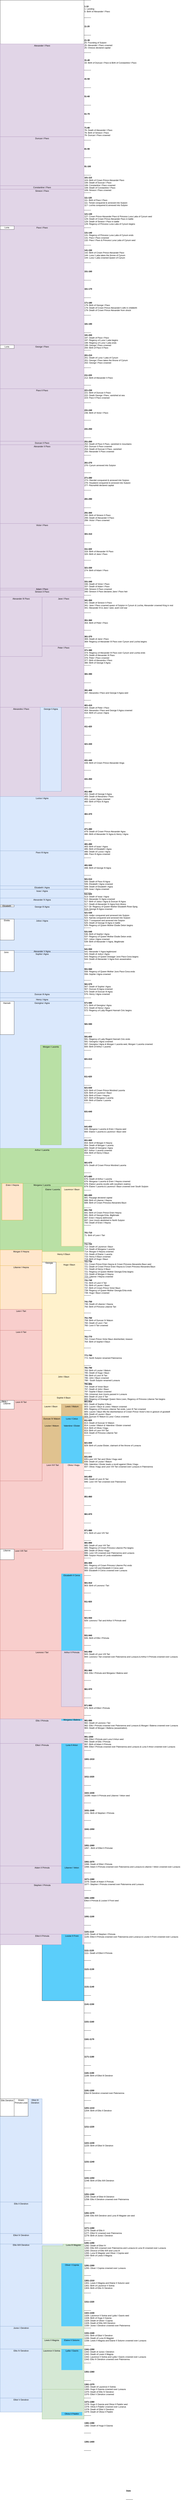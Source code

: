 <mxfile version="21.5.1" type="device">
  <diagram id="zyraeVjW2Bd-Q2xlx6y6" name="Page-1">
    <mxGraphModel dx="1000" dy="599" grid="1" gridSize="10" guides="1" tooltips="1" connect="1" arrows="1" fold="1" page="1" pageScale="1" pageWidth="850" pageHeight="1100" math="0" shadow="0">
      <root>
        <mxCell id="0" />
        <mxCell id="1" parent="0" />
        <mxCell id="tMO71jz2EXLl-aefz__Y-21" value="" style="rounded=0;whiteSpace=wrap;html=1;" parent="1" vertex="1">
          <mxGeometry y="11110" width="480" height="1710" as="geometry" />
        </mxCell>
        <mxCell id="tMO71jz2EXLl-aefz__Y-18" value="" style="rounded=0;whiteSpace=wrap;html=1;fillColor=#5BCEFA;strokeColor=#000000;" parent="1" vertex="1">
          <mxGeometry x="240" y="11110" width="240" height="320" as="geometry" />
        </mxCell>
        <mxCell id="pdcznW-mLiutUTcBKjFM-1" value="" style="rounded=0;whiteSpace=wrap;html=1;fillColor=#f8cecc;strokeColor=#b85450;" parent="1" vertex="1">
          <mxGeometry y="8850" width="480" height="580" as="geometry" />
        </mxCell>
        <mxCell id="6q6do9RBU1fcBzbUBkZI-62" value="" style="rounded=0;whiteSpace=wrap;html=1;shadow=0;glass=0;fillColor=#FFE4E3;strokeColor=#C7B2B1;" parent="1" vertex="1">
          <mxGeometry x="240" y="8360" width="240" height="500" as="geometry" />
        </mxCell>
        <mxCell id="kPfp8V8Z2DP5ROhl0CX0-16" value="" style="rounded=0;whiteSpace=wrap;html=1;fillColor=#f8cecc;strokeColor=#b85450;" parent="1" vertex="1">
          <mxGeometry y="8360" width="360" height="490" as="geometry" />
        </mxCell>
        <mxCell id="Yns52e4Zez9bQJnsiGdB-30" value="" style="rounded=0;whiteSpace=wrap;html=1;fontSize=12;" parent="1" vertex="1">
          <mxGeometry width="480" height="250" as="geometry" />
        </mxCell>
        <mxCell id="Yns52e4Zez9bQJnsiGdB-31" value="" style="rounded=0;whiteSpace=wrap;html=1;strokeColor=#9673a6;fontSize=12;fillColor=#e1d5e7;gradientDirection=east;" parent="1" vertex="1">
          <mxGeometry y="250" width="480" height="530" as="geometry" />
        </mxCell>
        <mxCell id="aUdrs35P8sJ8jqEq29Yq-1" value="" style="rounded=0;whiteSpace=wrap;html=1;strokeColor=#9673a6;fontSize=12;fillColor=#e1d5e7;gradientDirection=east;" parent="1" vertex="1">
          <mxGeometry y="780" width="480" height="280" as="geometry" />
        </mxCell>
        <mxCell id="aUdrs35P8sJ8jqEq29Yq-2" value="" style="rounded=0;whiteSpace=wrap;html=1;strokeColor=#9673a6;fontSize=12;fillColor=#e1d5e7;gradientDirection=east;" parent="1" vertex="1">
          <mxGeometry y="1060" width="480" height="20" as="geometry" />
        </mxCell>
        <mxCell id="aUdrs35P8sJ8jqEq29Yq-3" value="" style="rounded=0;whiteSpace=wrap;html=1;strokeColor=#9673a6;fontSize=12;fillColor=#e1d5e7;gradientDirection=east;" parent="1" vertex="1">
          <mxGeometry y="1080" width="480" height="210" as="geometry" />
        </mxCell>
        <mxCell id="aUdrs35P8sJ8jqEq29Yq-4" value="" style="rounded=0;whiteSpace=wrap;html=1;strokeColor=#9673a6;fontSize=12;fillColor=#e1d5e7;gradientDirection=east;" parent="1" vertex="1">
          <mxGeometry y="1290" width="480" height="680" as="geometry" />
        </mxCell>
        <mxCell id="aUdrs35P8sJ8jqEq29Yq-5" value="" style="rounded=0;whiteSpace=wrap;html=1;strokeColor=#9673a6;fontSize=12;fillColor=#e1d5e7;gradientDirection=east;" parent="1" vertex="1">
          <mxGeometry y="1970" width="480" height="250" as="geometry" />
        </mxCell>
        <mxCell id="aUdrs35P8sJ8jqEq29Yq-6" value="" style="rounded=0;whiteSpace=wrap;html=1;strokeColor=#9673a6;fontSize=12;fillColor=#e1d5e7;gradientDirection=east;" parent="1" vertex="1">
          <mxGeometry y="2220" width="480" height="300" as="geometry" />
        </mxCell>
        <mxCell id="aUdrs35P8sJ8jqEq29Yq-7" value="" style="rounded=0;whiteSpace=wrap;html=1;strokeColor=#9673a6;fontSize=12;fillColor=#e1d5e7;gradientDirection=east;" parent="1" vertex="1">
          <mxGeometry y="2520" width="480" height="20" as="geometry" />
        </mxCell>
        <mxCell id="aUdrs35P8sJ8jqEq29Yq-8" value="" style="rounded=0;whiteSpace=wrap;html=1;strokeColor=#9673a6;fontSize=12;fillColor=#e1d5e7;gradientDirection=east;" parent="1" vertex="1">
          <mxGeometry y="2540" width="480" height="450" as="geometry" />
        </mxCell>
        <mxCell id="aUdrs35P8sJ8jqEq29Yq-9" value="" style="rounded=0;whiteSpace=wrap;html=1;strokeColor=#9673a6;fontSize=12;fillColor=#e1d5e7;gradientDirection=east;" parent="1" vertex="1">
          <mxGeometry y="2990" width="480" height="370" as="geometry" />
        </mxCell>
        <mxCell id="aUdrs35P8sJ8jqEq29Yq-11" value="Alexander I Pavo" style="text;html=1;strokeColor=none;fillColor=none;align=center;verticalAlign=middle;whiteSpace=wrap;rounded=0;" parent="1" vertex="1">
          <mxGeometry x="190" y="250" width="100" height="20" as="geometry" />
        </mxCell>
        <mxCell id="aUdrs35P8sJ8jqEq29Yq-12" value="Duncan I Pavo" style="text;html=1;strokeColor=none;fillColor=none;align=center;verticalAlign=middle;whiteSpace=wrap;rounded=0;" parent="1" vertex="1">
          <mxGeometry x="190" y="780" width="100" height="20" as="geometry" />
        </mxCell>
        <mxCell id="aUdrs35P8sJ8jqEq29Yq-13" value="Constantine I Pavo" style="text;html=1;strokeColor=none;fillColor=none;align=center;verticalAlign=middle;whiteSpace=wrap;rounded=0;" parent="1" vertex="1">
          <mxGeometry x="185" y="1060" width="110" height="20" as="geometry" />
        </mxCell>
        <mxCell id="aUdrs35P8sJ8jqEq29Yq-14" value="Simeon I Pavo" style="text;html=1;strokeColor=none;fillColor=none;align=center;verticalAlign=middle;whiteSpace=wrap;rounded=0;" parent="1" vertex="1">
          <mxGeometry x="190" y="1080" width="100" height="20" as="geometry" />
        </mxCell>
        <mxCell id="aUdrs35P8sJ8jqEq29Yq-15" value="Pavo I Pavo" style="text;html=1;strokeColor=none;fillColor=none;align=center;verticalAlign=middle;whiteSpace=wrap;rounded=0;" parent="1" vertex="1">
          <mxGeometry x="190" y="1290" width="100" height="20" as="geometry" />
        </mxCell>
        <mxCell id="aUdrs35P8sJ8jqEq29Yq-16" value="George I Pavo" style="text;html=1;strokeColor=none;fillColor=none;align=center;verticalAlign=middle;whiteSpace=wrap;rounded=0;" parent="1" vertex="1">
          <mxGeometry x="190" y="1970" width="100" height="20" as="geometry" />
        </mxCell>
        <mxCell id="aUdrs35P8sJ8jqEq29Yq-17" value="Pavo II Pavo" style="text;html=1;strokeColor=none;fillColor=none;align=center;verticalAlign=middle;whiteSpace=wrap;rounded=0;" parent="1" vertex="1">
          <mxGeometry x="190" y="2220" width="100" height="20" as="geometry" />
        </mxCell>
        <mxCell id="aUdrs35P8sJ8jqEq29Yq-18" value="" style="endArrow=none;html=1;rounded=0;exitX=1;exitY=0;exitDx=0;exitDy=0;" parent="1" source="Yns52e4Zez9bQJnsiGdB-30" edge="1">
          <mxGeometry width="50" height="50" relative="1" as="geometry">
            <mxPoint x="500" y="40" as="sourcePoint" />
            <mxPoint x="520" as="targetPoint" />
          </mxGeometry>
        </mxCell>
        <mxCell id="aUdrs35P8sJ8jqEq29Yq-19" value="" style="endArrow=none;html=1;rounded=0;entryX=1;entryY=0.4;entryDx=0;entryDy=0;entryPerimeter=0;" parent="1" target="Yns52e4Zez9bQJnsiGdB-30" edge="1">
          <mxGeometry width="50" height="50" relative="1" as="geometry">
            <mxPoint x="520" y="100" as="sourcePoint" />
            <mxPoint x="500" y="100" as="targetPoint" />
          </mxGeometry>
        </mxCell>
        <mxCell id="aUdrs35P8sJ8jqEq29Yq-20" value="" style="endArrow=none;html=1;rounded=0;exitX=1;exitY=0;exitDx=0;exitDy=0;" parent="1" edge="1">
          <mxGeometry width="50" height="50" relative="1" as="geometry">
            <mxPoint x="480" y="200" as="sourcePoint" />
            <mxPoint x="520" y="200" as="targetPoint" />
          </mxGeometry>
        </mxCell>
        <mxCell id="aUdrs35P8sJ8jqEq29Yq-21" value="" style="endArrow=none;html=1;rounded=0;entryX=1;entryY=0.4;entryDx=0;entryDy=0;entryPerimeter=0;" parent="1" edge="1">
          <mxGeometry width="50" height="50" relative="1" as="geometry">
            <mxPoint x="520" y="300.0" as="sourcePoint" />
            <mxPoint x="480" y="300.0" as="targetPoint" />
          </mxGeometry>
        </mxCell>
        <mxCell id="aUdrs35P8sJ8jqEq29Yq-22" value="" style="endArrow=none;html=1;rounded=0;exitX=1;exitY=0;exitDx=0;exitDy=0;" parent="1" edge="1">
          <mxGeometry width="50" height="50" relative="1" as="geometry">
            <mxPoint x="480" y="400" as="sourcePoint" />
            <mxPoint x="520" y="400" as="targetPoint" />
          </mxGeometry>
        </mxCell>
        <mxCell id="aUdrs35P8sJ8jqEq29Yq-23" value="" style="endArrow=none;html=1;rounded=0;entryX=1;entryY=0.4;entryDx=0;entryDy=0;entryPerimeter=0;" parent="1" edge="1">
          <mxGeometry width="50" height="50" relative="1" as="geometry">
            <mxPoint x="520" y="500" as="sourcePoint" />
            <mxPoint x="480" y="500" as="targetPoint" />
          </mxGeometry>
        </mxCell>
        <mxCell id="aUdrs35P8sJ8jqEq29Yq-24" value="" style="endArrow=none;html=1;rounded=0;exitX=1;exitY=0;exitDx=0;exitDy=0;" parent="1" edge="1">
          <mxGeometry width="50" height="50" relative="1" as="geometry">
            <mxPoint x="480" y="600" as="sourcePoint" />
            <mxPoint x="520" y="600" as="targetPoint" />
          </mxGeometry>
        </mxCell>
        <mxCell id="aUdrs35P8sJ8jqEq29Yq-25" value="" style="endArrow=none;html=1;rounded=0;entryX=1;entryY=0.4;entryDx=0;entryDy=0;entryPerimeter=0;" parent="1" edge="1">
          <mxGeometry width="50" height="50" relative="1" as="geometry">
            <mxPoint x="520" y="700" as="sourcePoint" />
            <mxPoint x="480" y="700" as="targetPoint" />
          </mxGeometry>
        </mxCell>
        <mxCell id="aUdrs35P8sJ8jqEq29Yq-26" value="" style="endArrow=none;html=1;rounded=0;exitX=1;exitY=0;exitDx=0;exitDy=0;" parent="1" edge="1">
          <mxGeometry width="50" height="50" relative="1" as="geometry">
            <mxPoint x="480" y="800" as="sourcePoint" />
            <mxPoint x="520" y="800" as="targetPoint" />
          </mxGeometry>
        </mxCell>
        <mxCell id="aUdrs35P8sJ8jqEq29Yq-27" value="" style="endArrow=none;html=1;rounded=0;entryX=1;entryY=0.4;entryDx=0;entryDy=0;entryPerimeter=0;" parent="1" edge="1">
          <mxGeometry width="50" height="50" relative="1" as="geometry">
            <mxPoint x="520" y="900" as="sourcePoint" />
            <mxPoint x="480" y="900" as="targetPoint" />
          </mxGeometry>
        </mxCell>
        <mxCell id="aUdrs35P8sJ8jqEq29Yq-28" value="" style="endArrow=none;html=1;rounded=0;exitX=1;exitY=0;exitDx=0;exitDy=0;align=left;" parent="1" edge="1">
          <mxGeometry width="50" height="50" relative="1" as="geometry">
            <mxPoint x="480" y="1000" as="sourcePoint" />
            <mxPoint x="520" y="1000" as="targetPoint" />
          </mxGeometry>
        </mxCell>
        <mxCell id="aUdrs35P8sJ8jqEq29Yq-29" value="" style="endArrow=none;html=1;rounded=0;entryX=1;entryY=0.4;entryDx=0;entryDy=0;entryPerimeter=0;align=left;" parent="1" edge="1">
          <mxGeometry width="50" height="50" relative="1" as="geometry">
            <mxPoint x="520" y="1100" as="sourcePoint" />
            <mxPoint x="480" y="1100" as="targetPoint" />
          </mxGeometry>
        </mxCell>
        <mxCell id="aUdrs35P8sJ8jqEq29Yq-30" value="" style="endArrow=none;html=1;rounded=0;exitX=1;exitY=0;exitDx=0;exitDy=0;align=left;" parent="1" edge="1">
          <mxGeometry width="50" height="50" relative="1" as="geometry">
            <mxPoint x="480" y="1200" as="sourcePoint" />
            <mxPoint x="520" y="1200" as="targetPoint" />
          </mxGeometry>
        </mxCell>
        <mxCell id="aUdrs35P8sJ8jqEq29Yq-31" value="" style="endArrow=none;html=1;rounded=0;entryX=1;entryY=0.4;entryDx=0;entryDy=0;entryPerimeter=0;align=left;" parent="1" edge="1">
          <mxGeometry width="50" height="50" relative="1" as="geometry">
            <mxPoint x="520" y="1300" as="sourcePoint" />
            <mxPoint x="480" y="1300" as="targetPoint" />
          </mxGeometry>
        </mxCell>
        <mxCell id="aUdrs35P8sJ8jqEq29Yq-32" value="" style="endArrow=none;html=1;rounded=0;exitX=1;exitY=0;exitDx=0;exitDy=0;align=left;" parent="1" edge="1">
          <mxGeometry width="50" height="50" relative="1" as="geometry">
            <mxPoint x="480" y="1400" as="sourcePoint" />
            <mxPoint x="520" y="1400" as="targetPoint" />
          </mxGeometry>
        </mxCell>
        <mxCell id="aUdrs35P8sJ8jqEq29Yq-33" value="" style="endArrow=none;html=1;rounded=0;entryX=1;entryY=0.4;entryDx=0;entryDy=0;entryPerimeter=0;align=left;" parent="1" edge="1">
          <mxGeometry width="50" height="50" relative="1" as="geometry">
            <mxPoint x="520" y="1500" as="sourcePoint" />
            <mxPoint x="480" y="1500" as="targetPoint" />
          </mxGeometry>
        </mxCell>
        <mxCell id="aUdrs35P8sJ8jqEq29Yq-34" value="" style="endArrow=none;html=1;rounded=0;exitX=1;exitY=0;exitDx=0;exitDy=0;align=left;" parent="1" edge="1">
          <mxGeometry width="50" height="50" relative="1" as="geometry">
            <mxPoint x="480" y="1600" as="sourcePoint" />
            <mxPoint x="520" y="1600" as="targetPoint" />
          </mxGeometry>
        </mxCell>
        <mxCell id="aUdrs35P8sJ8jqEq29Yq-35" value="" style="endArrow=none;html=1;rounded=0;entryX=1;entryY=0.4;entryDx=0;entryDy=0;entryPerimeter=0;align=left;" parent="1" edge="1">
          <mxGeometry width="50" height="50" relative="1" as="geometry">
            <mxPoint x="520" y="1700" as="sourcePoint" />
            <mxPoint x="480" y="1700" as="targetPoint" />
          </mxGeometry>
        </mxCell>
        <mxCell id="aUdrs35P8sJ8jqEq29Yq-36" value="" style="endArrow=none;html=1;rounded=0;exitX=1;exitY=0;exitDx=0;exitDy=0;align=left;" parent="1" edge="1">
          <mxGeometry width="50" height="50" relative="1" as="geometry">
            <mxPoint x="480" y="1800" as="sourcePoint" />
            <mxPoint x="520" y="1800" as="targetPoint" />
          </mxGeometry>
        </mxCell>
        <mxCell id="aUdrs35P8sJ8jqEq29Yq-37" value="" style="endArrow=none;html=1;rounded=0;entryX=1;entryY=0.4;entryDx=0;entryDy=0;entryPerimeter=0;align=left;" parent="1" edge="1">
          <mxGeometry width="50" height="50" relative="1" as="geometry">
            <mxPoint x="520" y="1900" as="sourcePoint" />
            <mxPoint x="480" y="1900" as="targetPoint" />
          </mxGeometry>
        </mxCell>
        <mxCell id="aUdrs35P8sJ8jqEq29Yq-38" value="" style="endArrow=none;html=1;rounded=0;exitX=1;exitY=0;exitDx=0;exitDy=0;align=left;" parent="1" edge="1">
          <mxGeometry width="50" height="50" relative="1" as="geometry">
            <mxPoint x="480" y="2000" as="sourcePoint" />
            <mxPoint x="520" y="2000" as="targetPoint" />
          </mxGeometry>
        </mxCell>
        <mxCell id="aUdrs35P8sJ8jqEq29Yq-39" value="" style="endArrow=none;html=1;rounded=0;entryX=1;entryY=0.4;entryDx=0;entryDy=0;entryPerimeter=0;align=left;" parent="1" edge="1">
          <mxGeometry width="50" height="50" relative="1" as="geometry">
            <mxPoint x="520" y="2100" as="sourcePoint" />
            <mxPoint x="480" y="2100" as="targetPoint" />
          </mxGeometry>
        </mxCell>
        <mxCell id="aUdrs35P8sJ8jqEq29Yq-40" value="" style="endArrow=none;html=1;rounded=0;exitX=1;exitY=0;exitDx=0;exitDy=0;align=left;" parent="1" edge="1">
          <mxGeometry width="50" height="50" relative="1" as="geometry">
            <mxPoint x="480" y="2200" as="sourcePoint" />
            <mxPoint x="520" y="2200" as="targetPoint" />
          </mxGeometry>
        </mxCell>
        <mxCell id="aUdrs35P8sJ8jqEq29Yq-41" value="" style="endArrow=none;html=1;rounded=0;entryX=1;entryY=0.4;entryDx=0;entryDy=0;entryPerimeter=0;align=left;" parent="1" edge="1">
          <mxGeometry width="50" height="50" relative="1" as="geometry">
            <mxPoint x="520" y="2300" as="sourcePoint" />
            <mxPoint x="480" y="2300" as="targetPoint" />
          </mxGeometry>
        </mxCell>
        <mxCell id="aUdrs35P8sJ8jqEq29Yq-42" value="" style="endArrow=none;html=1;rounded=0;exitX=1;exitY=0;exitDx=0;exitDy=0;align=left;" parent="1" edge="1">
          <mxGeometry width="50" height="50" relative="1" as="geometry">
            <mxPoint x="480" y="2400" as="sourcePoint" />
            <mxPoint x="520" y="2400" as="targetPoint" />
          </mxGeometry>
        </mxCell>
        <mxCell id="aUdrs35P8sJ8jqEq29Yq-43" value="" style="endArrow=none;html=1;rounded=0;entryX=1;entryY=0.4;entryDx=0;entryDy=0;entryPerimeter=0;align=left;" parent="1" edge="1">
          <mxGeometry width="50" height="50" relative="1" as="geometry">
            <mxPoint x="520" y="2500" as="sourcePoint" />
            <mxPoint x="480" y="2500" as="targetPoint" />
          </mxGeometry>
        </mxCell>
        <mxCell id="aUdrs35P8sJ8jqEq29Yq-44" value="" style="endArrow=none;html=1;rounded=0;exitX=1;exitY=0;exitDx=0;exitDy=0;align=left;" parent="1" edge="1">
          <mxGeometry width="50" height="50" relative="1" as="geometry">
            <mxPoint x="480" y="2600" as="sourcePoint" />
            <mxPoint x="520" y="2600" as="targetPoint" />
          </mxGeometry>
        </mxCell>
        <mxCell id="aUdrs35P8sJ8jqEq29Yq-45" value="" style="endArrow=none;html=1;rounded=0;entryX=1;entryY=0.4;entryDx=0;entryDy=0;entryPerimeter=0;align=left;" parent="1" edge="1">
          <mxGeometry width="50" height="50" relative="1" as="geometry">
            <mxPoint x="520" y="2700" as="sourcePoint" />
            <mxPoint x="480" y="2700" as="targetPoint" />
          </mxGeometry>
        </mxCell>
        <mxCell id="aUdrs35P8sJ8jqEq29Yq-46" value="" style="endArrow=none;html=1;rounded=0;exitX=1;exitY=0;exitDx=0;exitDy=0;align=left;" parent="1" edge="1">
          <mxGeometry width="50" height="50" relative="1" as="geometry">
            <mxPoint x="480" y="2800" as="sourcePoint" />
            <mxPoint x="520" y="2800" as="targetPoint" />
          </mxGeometry>
        </mxCell>
        <mxCell id="aUdrs35P8sJ8jqEq29Yq-47" value="" style="endArrow=none;html=1;rounded=0;entryX=1;entryY=0.4;entryDx=0;entryDy=0;entryPerimeter=0;align=left;" parent="1" edge="1">
          <mxGeometry width="50" height="50" relative="1" as="geometry">
            <mxPoint x="520" y="2900" as="sourcePoint" />
            <mxPoint x="480" y="2900" as="targetPoint" />
          </mxGeometry>
        </mxCell>
        <mxCell id="aUdrs35P8sJ8jqEq29Yq-48" value="" style="endArrow=none;html=1;rounded=0;exitX=1;exitY=0;exitDx=0;exitDy=0;align=left;" parent="1" edge="1">
          <mxGeometry width="50" height="50" relative="1" as="geometry">
            <mxPoint x="480" y="3000" as="sourcePoint" />
            <mxPoint x="520" y="3000" as="targetPoint" />
          </mxGeometry>
        </mxCell>
        <mxCell id="aUdrs35P8sJ8jqEq29Yq-49" value="" style="endArrow=none;html=1;rounded=0;entryX=1;entryY=0.4;entryDx=0;entryDy=0;entryPerimeter=0;align=left;" parent="1" edge="1">
          <mxGeometry width="50" height="50" relative="1" as="geometry">
            <mxPoint x="520" y="3100" as="sourcePoint" />
            <mxPoint x="480" y="3100" as="targetPoint" />
          </mxGeometry>
        </mxCell>
        <mxCell id="aUdrs35P8sJ8jqEq29Yq-50" value="" style="endArrow=none;html=1;rounded=0;exitX=1;exitY=0;exitDx=0;exitDy=0;align=left;" parent="1" edge="1">
          <mxGeometry width="50" height="50" relative="1" as="geometry">
            <mxPoint x="480" y="3200" as="sourcePoint" />
            <mxPoint x="520" y="3200" as="targetPoint" />
          </mxGeometry>
        </mxCell>
        <mxCell id="aUdrs35P8sJ8jqEq29Yq-51" value="" style="endArrow=none;html=1;rounded=0;entryX=1;entryY=0.4;entryDx=0;entryDy=0;entryPerimeter=0;align=left;" parent="1" edge="1">
          <mxGeometry width="50" height="50" relative="1" as="geometry">
            <mxPoint x="520" y="3300" as="sourcePoint" />
            <mxPoint x="480" y="3300" as="targetPoint" />
          </mxGeometry>
        </mxCell>
        <mxCell id="aUdrs35P8sJ8jqEq29Yq-52" value="" style="endArrow=none;html=1;rounded=0;exitX=1;exitY=0;exitDx=0;exitDy=0;align=left;" parent="1" edge="1">
          <mxGeometry width="50" height="50" relative="1" as="geometry">
            <mxPoint x="480" y="3400" as="sourcePoint" />
            <mxPoint x="520" y="3400" as="targetPoint" />
          </mxGeometry>
        </mxCell>
        <mxCell id="aUdrs35P8sJ8jqEq29Yq-53" value="" style="endArrow=none;html=1;rounded=0;entryX=1;entryY=0.4;entryDx=0;entryDy=0;entryPerimeter=0;align=left;" parent="1" edge="1">
          <mxGeometry width="50" height="50" relative="1" as="geometry">
            <mxPoint x="520" y="3500" as="sourcePoint" />
            <mxPoint x="480" y="3500" as="targetPoint" />
          </mxGeometry>
        </mxCell>
        <mxCell id="aUdrs35P8sJ8jqEq29Yq-54" value="&lt;b&gt;1-10&lt;br&gt;&lt;/b&gt;1- Landing&lt;br&gt;5- Birth of Alexander I Pavo" style="text;html=1;strokeColor=none;fillColor=none;align=left;verticalAlign=middle;whiteSpace=wrap;rounded=0;" parent="1" vertex="1">
          <mxGeometry x="480" width="160" height="100" as="geometry" />
        </mxCell>
        <mxCell id="aUdrs35P8sJ8jqEq29Yq-55" value="&lt;b&gt;11-20&lt;/b&gt;" style="text;html=1;strokeColor=none;fillColor=none;align=left;verticalAlign=middle;whiteSpace=wrap;rounded=0;" parent="1" vertex="1">
          <mxGeometry x="480" y="100" width="160" height="100" as="geometry" />
        </mxCell>
        <mxCell id="aUdrs35P8sJ8jqEq29Yq-56" value="&lt;b&gt;21-30&lt;/b&gt;&lt;br&gt;25- Founding of Sulyion&lt;br&gt;25- Alexander I Pavo crowned&lt;br&gt;25- Onesos declared capital" style="text;html=1;strokeColor=none;fillColor=none;align=left;verticalAlign=middle;whiteSpace=wrap;rounded=0;" parent="1" vertex="1">
          <mxGeometry x="480" y="200" width="170" height="100" as="geometry" />
        </mxCell>
        <mxCell id="aUdrs35P8sJ8jqEq29Yq-57" value="&lt;b&gt;31-40&lt;/b&gt;&lt;br&gt;33- Birth of Duncan I Pavo &amp;amp; Birth of Constantine I Pavo" style="text;html=1;strokeColor=none;fillColor=none;align=left;verticalAlign=middle;whiteSpace=wrap;rounded=0;" parent="1" vertex="1">
          <mxGeometry x="480" y="300" width="310" height="100" as="geometry" />
        </mxCell>
        <mxCell id="aUdrs35P8sJ8jqEq29Yq-58" value="&lt;b&gt;41-50&lt;/b&gt;" style="text;html=1;strokeColor=none;fillColor=none;align=left;verticalAlign=middle;whiteSpace=wrap;rounded=0;" parent="1" vertex="1">
          <mxGeometry x="480" y="400" width="120" height="100" as="geometry" />
        </mxCell>
        <mxCell id="aUdrs35P8sJ8jqEq29Yq-59" value="&lt;b&gt;51-60&lt;/b&gt;" style="text;html=1;strokeColor=none;fillColor=none;align=left;verticalAlign=middle;whiteSpace=wrap;rounded=0;" parent="1" vertex="1">
          <mxGeometry x="480" y="500" width="120" height="100" as="geometry" />
        </mxCell>
        <mxCell id="aUdrs35P8sJ8jqEq29Yq-60" value="&lt;b&gt;61-70&lt;/b&gt;" style="text;html=1;strokeColor=none;fillColor=none;align=left;verticalAlign=middle;whiteSpace=wrap;rounded=0;" parent="1" vertex="1">
          <mxGeometry x="480" y="600" width="120" height="100" as="geometry" />
        </mxCell>
        <mxCell id="aUdrs35P8sJ8jqEq29Yq-61" value="&lt;b&gt;71-80&lt;/b&gt;&lt;br&gt;78- Death of Alexander I Pavo&lt;br&gt;78- Birth of Simeon I Pavo&lt;br&gt;79- Duncan I Pavo crowned" style="text;html=1;strokeColor=none;fillColor=none;align=left;verticalAlign=middle;whiteSpace=wrap;rounded=0;" parent="1" vertex="1">
          <mxGeometry x="480" y="700" width="170" height="100" as="geometry" />
        </mxCell>
        <mxCell id="aUdrs35P8sJ8jqEq29Yq-62" value="&lt;b&gt;81-90&lt;/b&gt;" style="text;html=1;strokeColor=none;fillColor=none;align=left;verticalAlign=middle;whiteSpace=wrap;rounded=0;" parent="1" vertex="1">
          <mxGeometry x="480" y="800" width="120" height="100" as="geometry" />
        </mxCell>
        <mxCell id="aUdrs35P8sJ8jqEq29Yq-63" value="&lt;b&gt;91-100&lt;/b&gt;" style="text;html=1;strokeColor=none;fillColor=none;align=left;verticalAlign=middle;whiteSpace=wrap;rounded=0;" parent="1" vertex="1">
          <mxGeometry x="480" y="900" width="120" height="100" as="geometry" />
        </mxCell>
        <mxCell id="aUdrs35P8sJ8jqEq29Yq-64" value="&lt;b&gt;101-110&lt;/b&gt;&lt;br&gt;103- Birth of Crown Prince Alexander Pavo&lt;br&gt;106- Death of Duncan I Pavo&lt;br&gt;106- Constantine I Pavo crowned&lt;br&gt;108- Death of Constantine I Pavo&lt;br&gt;109- Simeon I Pavo crowned&amp;nbsp;" style="text;html=1;strokeColor=none;fillColor=none;align=left;verticalAlign=middle;whiteSpace=wrap;rounded=0;" parent="1" vertex="1">
          <mxGeometry x="480" y="1000" width="240" height="100" as="geometry" />
        </mxCell>
        <mxCell id="aUdrs35P8sJ8jqEq29Yq-65" value="&lt;b&gt;111-120&lt;/b&gt;&lt;br&gt;111- Birth of Pavo I Pavo&lt;br&gt;111- Torwei conquered &amp;amp; annexed into Sulyion&lt;br&gt;117- Lochia conquered &amp;amp; annexed into Sulyion" style="text;html=1;strokeColor=none;fillColor=none;align=left;verticalAlign=middle;whiteSpace=wrap;rounded=0;" parent="1" vertex="1">
          <mxGeometry x="480" y="1100" width="250" height="100" as="geometry" />
        </mxCell>
        <mxCell id="aUdrs35P8sJ8jqEq29Yq-66" value="&lt;b&gt;121-130&lt;/b&gt;&lt;br&gt;127- Crown Prince Alexander Pavo &amp;amp; Princess Luna Latia of Cynum wed&lt;br&gt;129- Death of Crown Prince Alexander Pavo in battle&lt;br&gt;129- Death of Simeon I Pavo in battle&lt;br&gt;129- Regency of Princess Luna Latia of Cynum begins" style="text;html=1;strokeColor=none;fillColor=none;align=left;verticalAlign=middle;whiteSpace=wrap;rounded=0;" parent="1" vertex="1">
          <mxGeometry x="480" y="1200" width="390" height="100" as="geometry" />
        </mxCell>
        <mxCell id="aUdrs35P8sJ8jqEq29Yq-67" value="&lt;b&gt;131-140&lt;/b&gt;&lt;br&gt;131- Regency of Princess Luna Latia of Cynum ends&lt;br&gt;131- Pavo I Pavo crowned&lt;br&gt;132- Pavo I Pavo &amp;amp; Princess Luna Latia of Cynum wed&lt;br&gt;" style="text;html=1;strokeColor=none;fillColor=none;align=left;verticalAlign=middle;whiteSpace=wrap;rounded=0;" parent="1" vertex="1">
          <mxGeometry x="480" y="1300" width="300" height="100" as="geometry" />
        </mxCell>
        <mxCell id="aUdrs35P8sJ8jqEq29Yq-68" value="&lt;b&gt;141-150&lt;/b&gt;&lt;br&gt;142- Birth of Crown Prince Alexander Pavo&lt;br&gt;144- Luna I Latia takes the throne of Cynum&lt;br&gt;144- Luna I Latia crowned Queen of Cynum" style="text;html=1;strokeColor=none;fillColor=none;align=left;verticalAlign=middle;whiteSpace=wrap;rounded=0;" parent="1" vertex="1">
          <mxGeometry x="480" y="1400" width="240" height="100" as="geometry" />
        </mxCell>
        <mxCell id="aUdrs35P8sJ8jqEq29Yq-69" value="&lt;b&gt;151-160&lt;/b&gt;" style="text;html=1;strokeColor=none;fillColor=none;align=left;verticalAlign=middle;whiteSpace=wrap;rounded=0;" parent="1" vertex="1">
          <mxGeometry x="480" y="1500" width="120" height="100" as="geometry" />
        </mxCell>
        <mxCell id="aUdrs35P8sJ8jqEq29Yq-70" value="&lt;b&gt;161-170&lt;/b&gt;" style="text;html=1;strokeColor=none;fillColor=none;align=left;verticalAlign=middle;whiteSpace=wrap;rounded=0;" parent="1" vertex="1">
          <mxGeometry x="480" y="1600" width="120" height="100" as="geometry" />
        </mxCell>
        <mxCell id="aUdrs35P8sJ8jqEq29Yq-71" value="&lt;b&gt;171-180&lt;/b&gt;&lt;br&gt;179- Birth of George I Pavo&lt;br&gt;179- Death of Crown Prince Alexander&#39;s wife in childbirth&lt;br&gt;179- Death of Crown Prince Alexander from shock" style="text;html=1;strokeColor=none;fillColor=none;align=left;verticalAlign=middle;whiteSpace=wrap;rounded=0;" parent="1" vertex="1">
          <mxGeometry x="480" y="1700" width="310" height="100" as="geometry" />
        </mxCell>
        <mxCell id="aUdrs35P8sJ8jqEq29Yq-72" value="&lt;b&gt;181-190&lt;/b&gt;" style="text;html=1;strokeColor=none;fillColor=none;align=left;verticalAlign=middle;whiteSpace=wrap;rounded=0;" parent="1" vertex="1">
          <mxGeometry x="480" y="1800" width="120" height="100" as="geometry" />
        </mxCell>
        <mxCell id="aUdrs35P8sJ8jqEq29Yq-73" value="&lt;b&gt;191-200&lt;/b&gt;&lt;br&gt;197- Death of Pavo I Pavo&lt;br&gt;197- Regency of Luna I Latia begins&lt;br&gt;199- Regency of Luna I Latia ends&lt;br&gt;199- George I Pavo crowned&lt;br&gt;200- Birth of Pavo II Pavo" style="text;html=1;strokeColor=none;fillColor=none;align=left;verticalAlign=middle;whiteSpace=wrap;rounded=0;" parent="1" vertex="1">
          <mxGeometry x="480" y="1900" width="260" height="100" as="geometry" />
        </mxCell>
        <mxCell id="aUdrs35P8sJ8jqEq29Yq-74" value="&lt;b&gt;201-210&lt;/b&gt;&lt;br&gt;201- Death of Luna I Latia of Cynum&lt;br&gt;201- George I Pavo takes the throne of Cynum&lt;br&gt;202- George I Pavo crowned" style="text;html=1;strokeColor=none;fillColor=none;align=left;verticalAlign=middle;whiteSpace=wrap;rounded=0;" parent="1" vertex="1">
          <mxGeometry x="480" y="2000" width="260" height="100" as="geometry" />
        </mxCell>
        <mxCell id="aUdrs35P8sJ8jqEq29Yq-75" value="&lt;b&gt;211-220&lt;/b&gt;&lt;br&gt;212- Birth of Alexander II Pavo" style="text;html=1;strokeColor=none;fillColor=none;align=left;verticalAlign=middle;whiteSpace=wrap;rounded=0;" parent="1" vertex="1">
          <mxGeometry x="480" y="2100" width="170" height="100" as="geometry" />
        </mxCell>
        <mxCell id="aUdrs35P8sJ8jqEq29Yq-76" value="&lt;b&gt;221-230&lt;/b&gt;&lt;br&gt;221- Birth of Duncan II Pavo&lt;br&gt;222- Death George I Pavo, vanished at sea&lt;br&gt;223- Pavo II Pavo crowned" style="text;html=1;strokeColor=none;fillColor=none;align=left;verticalAlign=middle;whiteSpace=wrap;rounded=0;" parent="1" vertex="1">
          <mxGeometry x="480" y="2200" width="240" height="100" as="geometry" />
        </mxCell>
        <mxCell id="aUdrs35P8sJ8jqEq29Yq-77" value="&lt;b&gt;241-250&lt;/b&gt;" style="text;html=1;strokeColor=none;fillColor=none;align=left;verticalAlign=middle;whiteSpace=wrap;rounded=0;" parent="1" vertex="1">
          <mxGeometry x="480" y="2400" width="120" height="100" as="geometry" />
        </mxCell>
        <mxCell id="aUdrs35P8sJ8jqEq29Yq-78" value="&lt;b&gt;231-240&lt;/b&gt;&lt;br&gt;236- Birth of Victor I Pavo" style="text;html=1;strokeColor=none;fillColor=none;align=left;verticalAlign=middle;whiteSpace=wrap;rounded=0;" parent="1" vertex="1">
          <mxGeometry x="480" y="2300" width="150" height="100" as="geometry" />
        </mxCell>
        <mxCell id="aUdrs35P8sJ8jqEq29Yq-79" value="&lt;b&gt;251-260&lt;/b&gt;&lt;br&gt;252- Death of Pavo II Pavo, vanished in mountains&lt;br&gt;252- Duncan II Pavo crowned&lt;br&gt;254- Death of Duncan II Pavo, vanished&lt;br&gt;255- Alexander II Pavo crowned" style="text;html=1;strokeColor=none;fillColor=none;align=left;verticalAlign=middle;whiteSpace=wrap;rounded=0;" parent="1" vertex="1">
          <mxGeometry x="480" y="2500" width="280" height="100" as="geometry" />
        </mxCell>
        <mxCell id="aUdrs35P8sJ8jqEq29Yq-80" value="&lt;b&gt;261-270&lt;/b&gt;&lt;br&gt;270- Cynum annexed into Sulyion" style="text;html=1;strokeColor=none;fillColor=none;align=left;verticalAlign=middle;whiteSpace=wrap;rounded=0;" parent="1" vertex="1">
          <mxGeometry x="480" y="2600" width="190" height="100" as="geometry" />
        </mxCell>
        <mxCell id="aUdrs35P8sJ8jqEq29Yq-81" value="&lt;b&gt;271-280&lt;/b&gt;&lt;br&gt;273- Okerdet conquered &amp;amp; annexed into Sulyion&lt;br&gt;276- Hoyaland conquered &amp;amp; annexed into Sulyion&lt;br&gt;277- Raunahild declared capital" style="text;html=1;strokeColor=none;fillColor=none;align=left;verticalAlign=middle;whiteSpace=wrap;rounded=0;" parent="1" vertex="1">
          <mxGeometry x="480" y="2700" width="270" height="100" as="geometry" />
        </mxCell>
        <mxCell id="aUdrs35P8sJ8jqEq29Yq-82" value="&lt;b&gt;281-290&lt;/b&gt;" style="text;html=1;strokeColor=none;fillColor=none;align=left;verticalAlign=middle;whiteSpace=wrap;rounded=0;" parent="1" vertex="1">
          <mxGeometry x="480" y="2800" width="120" height="100" as="geometry" />
        </mxCell>
        <mxCell id="aUdrs35P8sJ8jqEq29Yq-83" value="&lt;b&gt;291-300&lt;/b&gt;&lt;br&gt;292- Birth of Simeon II Pavo&lt;br&gt;299- Death of Alexander II Pavo&lt;br&gt;299- Victor I Pavo crowned" style="text;html=1;strokeColor=none;fillColor=none;align=left;verticalAlign=middle;whiteSpace=wrap;rounded=0;" parent="1" vertex="1">
          <mxGeometry x="480" y="2900" width="180" height="100" as="geometry" />
        </mxCell>
        <mxCell id="aUdrs35P8sJ8jqEq29Yq-84" value="&lt;b&gt;301-310&lt;br&gt;&lt;/b&gt;" style="text;html=1;strokeColor=none;fillColor=none;align=left;verticalAlign=middle;whiteSpace=wrap;rounded=0;" parent="1" vertex="1">
          <mxGeometry x="480" y="3000" width="120" height="100" as="geometry" />
        </mxCell>
        <mxCell id="aUdrs35P8sJ8jqEq29Yq-85" value="&lt;b&gt;311-320&lt;/b&gt;&lt;br&gt;316- Birth of Alexander III Pavo&lt;br&gt;320- Birth of Jane I Pavo" style="text;html=1;strokeColor=none;fillColor=none;align=left;verticalAlign=middle;whiteSpace=wrap;rounded=0;" parent="1" vertex="1">
          <mxGeometry x="480" y="3100" width="170" height="100" as="geometry" />
        </mxCell>
        <mxCell id="aUdrs35P8sJ8jqEq29Yq-86" value="&lt;b&gt;321-330&lt;/b&gt;&lt;br&gt;274- Birth of Adam I Pavo" style="text;html=1;strokeColor=none;fillColor=none;align=left;verticalAlign=middle;whiteSpace=wrap;rounded=0;" parent="1" vertex="1">
          <mxGeometry x="480" y="3200" width="160" height="100" as="geometry" />
        </mxCell>
        <mxCell id="aUdrs35P8sJ8jqEq29Yq-87" value="&lt;b&gt;331-340&lt;/b&gt;&lt;br&gt;336- Death of Victor I Pavo&lt;br&gt;337- Death of Adam I Pavo&lt;br&gt;338- Simeon II Pavo crowned&lt;br&gt;340- Simeon II Pavo declares Jane I Pavo heir" style="text;html=1;strokeColor=none;fillColor=none;align=left;verticalAlign=middle;whiteSpace=wrap;rounded=0;" parent="1" vertex="1">
          <mxGeometry x="480" y="3300" width="260" height="100" as="geometry" />
        </mxCell>
        <mxCell id="aUdrs35P8sJ8jqEq29Yq-88" value="&lt;b&gt;341-350&lt;/b&gt;&lt;br&gt;341- Death of Simeon II Pavo&lt;br&gt;341- Jane I Pavo crowned queen of Sulyion in Cynum &amp;amp; Lochia, Alexander crowned King in rest&lt;br&gt;341- Alexander III &amp;amp; Jane I wed, avert civil war" style="text;html=1;strokeColor=none;fillColor=none;align=left;verticalAlign=middle;whiteSpace=wrap;rounded=0;" parent="1" vertex="1">
          <mxGeometry x="480" y="3400" width="520" height="100" as="geometry" />
        </mxCell>
        <mxCell id="aUdrs35P8sJ8jqEq29Yq-91" value="Duncan II Pavo" style="text;html=1;strokeColor=none;fillColor=none;align=center;verticalAlign=middle;whiteSpace=wrap;rounded=0;" parent="1" vertex="1">
          <mxGeometry x="190" y="2520" width="100" height="20" as="geometry" />
        </mxCell>
        <mxCell id="aUdrs35P8sJ8jqEq29Yq-92" value="Alexander II Pavo" style="text;html=1;strokeColor=none;fillColor=none;align=center;verticalAlign=middle;whiteSpace=wrap;rounded=0;" parent="1" vertex="1">
          <mxGeometry x="190" y="2540" width="100" height="20" as="geometry" />
        </mxCell>
        <mxCell id="aUdrs35P8sJ8jqEq29Yq-93" value="Victor I Pavo" style="text;html=1;strokeColor=none;fillColor=none;align=center;verticalAlign=middle;whiteSpace=wrap;rounded=0;" parent="1" vertex="1">
          <mxGeometry x="190" y="2990" width="100" height="20" as="geometry" />
        </mxCell>
        <mxCell id="7rwlFg1LKiwW2VwSM2wV-1" value="" style="rounded=0;whiteSpace=wrap;html=1;strokeColor=#9673a6;fontSize=12;fillColor=#e1d5e7;gradientDirection=east;" parent="1" vertex="1">
          <mxGeometry y="3360" width="480" height="10" as="geometry" />
        </mxCell>
        <mxCell id="7rwlFg1LKiwW2VwSM2wV-2" value="" style="rounded=0;whiteSpace=wrap;html=1;strokeColor=#9673a6;fontSize=12;fillColor=#e1d5e7;gradientDirection=east;" parent="1" vertex="1">
          <mxGeometry y="3370" width="480" height="40" as="geometry" />
        </mxCell>
        <mxCell id="7rwlFg1LKiwW2VwSM2wV-5" value="" style="rounded=0;whiteSpace=wrap;html=1;strokeColor=#9673a6;fontSize=12;fillColor=#e1d5e7;gradientDirection=east;" parent="1" vertex="1">
          <mxGeometry y="3690" width="480" height="350" as="geometry" />
        </mxCell>
        <mxCell id="7rwlFg1LKiwW2VwSM2wV-3" value="" style="rounded=0;whiteSpace=wrap;html=1;strokeColor=#9673a6;fontSize=12;fillColor=#e1d5e7;gradientDirection=east;" parent="1" vertex="1">
          <mxGeometry y="3410" width="240" height="340" as="geometry" />
        </mxCell>
        <mxCell id="7rwlFg1LKiwW2VwSM2wV-4" value="" style="rounded=0;whiteSpace=wrap;html=1;strokeColor=#9673a6;fontSize=12;fillColor=#e1d5e7;gradientDirection=east;" parent="1" vertex="1">
          <mxGeometry x="240" y="3410" width="240" height="280" as="geometry" />
        </mxCell>
        <mxCell id="7rwlFg1LKiwW2VwSM2wV-6" value="" style="rounded=0;whiteSpace=wrap;html=1;strokeColor=#9673a6;fontSize=12;fillColor=#e1d5e7;gradientDirection=east;" parent="1" vertex="1">
          <mxGeometry y="4040" width="480" height="510" as="geometry" />
        </mxCell>
        <mxCell id="7rwlFg1LKiwW2VwSM2wV-7" value="" style="rounded=0;whiteSpace=wrap;html=1;strokeColor=#6c8ebf;fontSize=12;fillColor=#dae8fc;gradientDirection=east;" parent="1" vertex="1">
          <mxGeometry x="230" y="4040" width="120" height="480" as="geometry" />
        </mxCell>
        <mxCell id="7rwlFg1LKiwW2VwSM2wV-8" value="" style="endArrow=none;html=1;rounded=0;entryX=1;entryY=0.4;entryDx=0;entryDy=0;entryPerimeter=0;align=left;" parent="1" edge="1">
          <mxGeometry width="50" height="50" relative="1" as="geometry">
            <mxPoint x="520" y="3600.0" as="sourcePoint" />
            <mxPoint x="480" y="3600.0" as="targetPoint" />
          </mxGeometry>
        </mxCell>
        <mxCell id="7rwlFg1LKiwW2VwSM2wV-9" value="&lt;b&gt;351-360&lt;/b&gt;&lt;br&gt;354- Birth of Peter I Pavo" style="text;html=1;strokeColor=none;fillColor=none;align=left;verticalAlign=middle;whiteSpace=wrap;rounded=0;" parent="1" vertex="1">
          <mxGeometry x="480" y="3500" width="160" height="100" as="geometry" />
        </mxCell>
        <mxCell id="7rwlFg1LKiwW2VwSM2wV-10" value="" style="endArrow=none;html=1;rounded=0;entryX=1;entryY=0.4;entryDx=0;entryDy=0;entryPerimeter=0;align=left;" parent="1" edge="1">
          <mxGeometry width="50" height="50" relative="1" as="geometry">
            <mxPoint x="520" y="3700.0" as="sourcePoint" />
            <mxPoint x="480" y="3700.0" as="targetPoint" />
          </mxGeometry>
        </mxCell>
        <mxCell id="7rwlFg1LKiwW2VwSM2wV-11" value="&lt;b&gt;361-370&lt;/b&gt;&lt;br&gt;369- Death of Jane I Pavo&lt;br&gt;369- Regency of Alexander III Pavo over Cynum and Lochia begins" style="text;html=1;strokeColor=none;fillColor=none;align=left;verticalAlign=middle;whiteSpace=wrap;rounded=0;" parent="1" vertex="1">
          <mxGeometry x="480" y="3600" width="360" height="100" as="geometry" />
        </mxCell>
        <mxCell id="7rwlFg1LKiwW2VwSM2wV-12" value="" style="endArrow=none;html=1;rounded=0;entryX=1;entryY=0.4;entryDx=0;entryDy=0;entryPerimeter=0;align=left;" parent="1" edge="1">
          <mxGeometry width="50" height="50" relative="1" as="geometry">
            <mxPoint x="520" y="3800.0" as="sourcePoint" />
            <mxPoint x="480" y="3800.0" as="targetPoint" />
          </mxGeometry>
        </mxCell>
        <mxCell id="7rwlFg1LKiwW2VwSM2wV-13" value="&lt;b&gt;371-380&lt;/b&gt;&lt;br&gt;374- Regency of Alexander III Pavo over Cynum and Lochia ends&lt;br&gt;375- Death of Alexander III Pavo&lt;br&gt;376- Peter I Pavo crowned&lt;br&gt;377- Birth of Alexandra I Pavo&lt;br&gt;380- Birth of George II Agna" style="text;html=1;strokeColor=none;fillColor=none;align=left;verticalAlign=middle;whiteSpace=wrap;rounded=0;" parent="1" vertex="1">
          <mxGeometry x="480" y="3700" width="360" height="100" as="geometry" />
        </mxCell>
        <mxCell id="7rwlFg1LKiwW2VwSM2wV-14" value="" style="endArrow=none;html=1;rounded=0;entryX=1;entryY=0.4;entryDx=0;entryDy=0;entryPerimeter=0;align=left;" parent="1" edge="1">
          <mxGeometry width="50" height="50" relative="1" as="geometry">
            <mxPoint x="520" y="3900.0" as="sourcePoint" />
            <mxPoint x="480" y="3900.0" as="targetPoint" />
          </mxGeometry>
        </mxCell>
        <mxCell id="7rwlFg1LKiwW2VwSM2wV-15" value="&lt;b&gt;381-390&lt;/b&gt;" style="text;html=1;strokeColor=none;fillColor=none;align=left;verticalAlign=middle;whiteSpace=wrap;rounded=0;" parent="1" vertex="1">
          <mxGeometry x="480" y="3800" width="120" height="100" as="geometry" />
        </mxCell>
        <mxCell id="7rwlFg1LKiwW2VwSM2wV-16" value="" style="endArrow=none;html=1;rounded=0;entryX=1;entryY=0.4;entryDx=0;entryDy=0;entryPerimeter=0;align=left;" parent="1" edge="1">
          <mxGeometry width="50" height="50" relative="1" as="geometry">
            <mxPoint x="520" y="4000" as="sourcePoint" />
            <mxPoint x="480" y="4000" as="targetPoint" />
          </mxGeometry>
        </mxCell>
        <mxCell id="7rwlFg1LKiwW2VwSM2wV-17" value="&lt;b&gt;391-400&lt;/b&gt;&lt;br&gt;397- Alexandra I Pavo and George II Agna wed" style="text;html=1;strokeColor=none;fillColor=none;align=left;verticalAlign=middle;whiteSpace=wrap;rounded=0;" parent="1" vertex="1">
          <mxGeometry x="480" y="3900" width="260" height="100" as="geometry" />
        </mxCell>
        <mxCell id="7rwlFg1LKiwW2VwSM2wV-18" value="" style="endArrow=none;html=1;rounded=0;entryX=1;entryY=0.4;entryDx=0;entryDy=0;entryPerimeter=0;align=left;" parent="1" edge="1">
          <mxGeometry width="50" height="50" relative="1" as="geometry">
            <mxPoint x="520" y="4100" as="sourcePoint" />
            <mxPoint x="480" y="4100" as="targetPoint" />
          </mxGeometry>
        </mxCell>
        <mxCell id="7rwlFg1LKiwW2VwSM2wV-19" value="&lt;b&gt;401-410&lt;/b&gt;&lt;br&gt;404- Death of Peter I Pavo&lt;br&gt;404- Alexandra I Pavo and George II Agna crowned&lt;br&gt;410- Birth of Lucius I Agna" style="text;html=1;strokeColor=none;fillColor=none;align=left;verticalAlign=middle;whiteSpace=wrap;rounded=0;" parent="1" vertex="1">
          <mxGeometry x="480" y="4000" width="280" height="100" as="geometry" />
        </mxCell>
        <mxCell id="7rwlFg1LKiwW2VwSM2wV-20" value="" style="endArrow=none;html=1;rounded=0;entryX=1;entryY=0.4;entryDx=0;entryDy=0;entryPerimeter=0;align=left;" parent="1" edge="1">
          <mxGeometry width="50" height="50" relative="1" as="geometry">
            <mxPoint x="520" y="4200" as="sourcePoint" />
            <mxPoint x="480" y="4200" as="targetPoint" />
          </mxGeometry>
        </mxCell>
        <mxCell id="7rwlFg1LKiwW2VwSM2wV-21" value="&lt;b&gt;411-420&lt;/b&gt;" style="text;html=1;strokeColor=none;fillColor=none;align=left;verticalAlign=middle;whiteSpace=wrap;rounded=0;" parent="1" vertex="1">
          <mxGeometry x="480" y="4100" width="120" height="100" as="geometry" />
        </mxCell>
        <mxCell id="7rwlFg1LKiwW2VwSM2wV-22" value="" style="endArrow=none;html=1;rounded=0;entryX=1;entryY=0.4;entryDx=0;entryDy=0;entryPerimeter=0;align=left;" parent="1" edge="1">
          <mxGeometry width="50" height="50" relative="1" as="geometry">
            <mxPoint x="520" y="4300" as="sourcePoint" />
            <mxPoint x="480" y="4300" as="targetPoint" />
          </mxGeometry>
        </mxCell>
        <mxCell id="7rwlFg1LKiwW2VwSM2wV-23" value="&lt;b&gt;421-430&lt;/b&gt;" style="text;html=1;strokeColor=none;fillColor=none;align=left;verticalAlign=middle;whiteSpace=wrap;rounded=0;" parent="1" vertex="1">
          <mxGeometry x="480" y="4200" width="120" height="100" as="geometry" />
        </mxCell>
        <mxCell id="7rwlFg1LKiwW2VwSM2wV-24" value="" style="endArrow=none;html=1;rounded=0;entryX=1;entryY=0.4;entryDx=0;entryDy=0;entryPerimeter=0;align=left;" parent="1" edge="1">
          <mxGeometry width="50" height="50" relative="1" as="geometry">
            <mxPoint x="520" y="4400" as="sourcePoint" />
            <mxPoint x="480" y="4400" as="targetPoint" />
          </mxGeometry>
        </mxCell>
        <mxCell id="7rwlFg1LKiwW2VwSM2wV-25" value="&lt;b&gt;431-440&lt;/b&gt;&lt;br&gt;439- Birth of Crown Prince Alexander Anga" style="text;html=1;strokeColor=none;fillColor=none;align=left;verticalAlign=middle;whiteSpace=wrap;rounded=0;" parent="1" vertex="1">
          <mxGeometry x="480" y="4300" width="240" height="100" as="geometry" />
        </mxCell>
        <mxCell id="7rwlFg1LKiwW2VwSM2wV-26" value="" style="endArrow=none;html=1;rounded=0;entryX=1;entryY=0.4;entryDx=0;entryDy=0;entryPerimeter=0;align=left;" parent="1" edge="1">
          <mxGeometry width="50" height="50" relative="1" as="geometry">
            <mxPoint x="520" y="4500" as="sourcePoint" />
            <mxPoint x="480" y="4500" as="targetPoint" />
          </mxGeometry>
        </mxCell>
        <mxCell id="7rwlFg1LKiwW2VwSM2wV-27" value="&lt;b&gt;441-450&lt;/b&gt;" style="text;html=1;strokeColor=none;fillColor=none;align=left;verticalAlign=middle;whiteSpace=wrap;rounded=0;" parent="1" vertex="1">
          <mxGeometry x="480" y="4400" width="120" height="100" as="geometry" />
        </mxCell>
        <mxCell id="7rwlFg1LKiwW2VwSM2wV-28" value="" style="endArrow=none;html=1;rounded=0;entryX=1;entryY=0.4;entryDx=0;entryDy=0;entryPerimeter=0;align=left;" parent="1" edge="1">
          <mxGeometry width="50" height="50" relative="1" as="geometry">
            <mxPoint x="520" y="4600" as="sourcePoint" />
            <mxPoint x="480" y="4600" as="targetPoint" />
          </mxGeometry>
        </mxCell>
        <mxCell id="7rwlFg1LKiwW2VwSM2wV-29" value="&lt;b&gt;451-460&lt;br&gt;&lt;/b&gt;452- Death of George II Agna&lt;br&gt;455- Death of Alexandra I Pavo&lt;br&gt;455- Lucius I Agna crowned&lt;br&gt;460- Birth of Pavo III Agna" style="text;html=1;strokeColor=none;fillColor=none;align=left;verticalAlign=middle;whiteSpace=wrap;rounded=0;" parent="1" vertex="1">
          <mxGeometry x="480" y="4500" width="170" height="100" as="geometry" />
        </mxCell>
        <mxCell id="7rwlFg1LKiwW2VwSM2wV-30" value="" style="endArrow=none;html=1;rounded=0;entryX=1;entryY=0.4;entryDx=0;entryDy=0;entryPerimeter=0;align=left;" parent="1" edge="1">
          <mxGeometry width="50" height="50" relative="1" as="geometry">
            <mxPoint x="520" y="4700" as="sourcePoint" />
            <mxPoint x="480" y="4700" as="targetPoint" />
          </mxGeometry>
        </mxCell>
        <mxCell id="7rwlFg1LKiwW2VwSM2wV-31" value="&lt;b&gt;461-470&lt;/b&gt;" style="text;html=1;strokeColor=none;fillColor=none;align=left;verticalAlign=middle;whiteSpace=wrap;rounded=0;" parent="1" vertex="1">
          <mxGeometry x="480" y="4600" width="120" height="100" as="geometry" />
        </mxCell>
        <mxCell id="7rwlFg1LKiwW2VwSM2wV-32" value="Adam I Pavo" style="text;html=1;strokeColor=none;fillColor=none;align=center;verticalAlign=middle;whiteSpace=wrap;rounded=0;" parent="1" vertex="1">
          <mxGeometry x="190" y="3360" width="100" height="10" as="geometry" />
        </mxCell>
        <mxCell id="7rwlFg1LKiwW2VwSM2wV-33" value="Simeon II Pavo" style="text;html=1;strokeColor=none;fillColor=none;align=center;verticalAlign=middle;whiteSpace=wrap;rounded=0;" parent="1" vertex="1">
          <mxGeometry x="190" y="3370" width="100" height="20" as="geometry" />
        </mxCell>
        <mxCell id="7rwlFg1LKiwW2VwSM2wV-34" value="Jane I Pavo" style="text;html=1;strokeColor=none;fillColor=none;align=center;verticalAlign=middle;whiteSpace=wrap;rounded=0;" parent="1" vertex="1">
          <mxGeometry x="312.5" y="3410" width="100" height="20" as="geometry" />
        </mxCell>
        <mxCell id="7rwlFg1LKiwW2VwSM2wV-35" value="Alexander III Pavo" style="text;html=1;strokeColor=none;fillColor=none;align=center;verticalAlign=middle;whiteSpace=wrap;rounded=0;" parent="1" vertex="1">
          <mxGeometry x="65" y="3410" width="110" height="20" as="geometry" />
        </mxCell>
        <mxCell id="7rwlFg1LKiwW2VwSM2wV-36" value="Peter I Pavo" style="text;html=1;strokeColor=none;fillColor=none;align=center;verticalAlign=middle;whiteSpace=wrap;rounded=0;" parent="1" vertex="1">
          <mxGeometry x="312.5" y="3690" width="100" height="20" as="geometry" />
        </mxCell>
        <mxCell id="7rwlFg1LKiwW2VwSM2wV-37" value="Alexandra I Pavo" style="text;html=1;strokeColor=none;fillColor=none;align=center;verticalAlign=middle;whiteSpace=wrap;rounded=0;" parent="1" vertex="1">
          <mxGeometry x="70" y="4040" width="100" height="20" as="geometry" />
        </mxCell>
        <mxCell id="7rwlFg1LKiwW2VwSM2wV-38" value="George II Agna" style="text;html=1;strokeColor=none;fillColor=none;align=center;verticalAlign=middle;whiteSpace=wrap;rounded=0;" parent="1" vertex="1">
          <mxGeometry x="240" y="4040" width="100" height="20" as="geometry" />
        </mxCell>
        <mxCell id="7rwlFg1LKiwW2VwSM2wV-39" value="" style="rounded=0;whiteSpace=wrap;html=1;strokeColor=#6c8ebf;fontSize=12;fillColor=#dae8fc;gradientDirection=east;" parent="1" vertex="1">
          <mxGeometry y="4550" width="480" height="310" as="geometry" />
        </mxCell>
        <mxCell id="7rwlFg1LKiwW2VwSM2wV-40" value="" style="endArrow=none;html=1;rounded=0;entryX=1;entryY=0.4;entryDx=0;entryDy=0;entryPerimeter=0;align=left;" parent="1" edge="1">
          <mxGeometry width="50" height="50" relative="1" as="geometry">
            <mxPoint x="520" y="4800" as="sourcePoint" />
            <mxPoint x="480" y="4800" as="targetPoint" />
          </mxGeometry>
        </mxCell>
        <mxCell id="7rwlFg1LKiwW2VwSM2wV-41" value="&lt;b&gt;471-480&lt;/b&gt;&lt;br&gt;479- Death of Crown Prince Alexander Agna&lt;br&gt;480- Birth of Alexander IV Agna &amp;amp; Henry I Agna" style="text;html=1;strokeColor=none;fillColor=none;align=left;verticalAlign=middle;whiteSpace=wrap;rounded=0;" parent="1" vertex="1">
          <mxGeometry x="480" y="4700" width="260" height="100" as="geometry" />
        </mxCell>
        <mxCell id="7rwlFg1LKiwW2VwSM2wV-42" value="" style="endArrow=none;html=1;rounded=0;entryX=1;entryY=0.4;entryDx=0;entryDy=0;entryPerimeter=0;align=left;" parent="1" edge="1">
          <mxGeometry width="50" height="50" relative="1" as="geometry">
            <mxPoint x="520" y="4900" as="sourcePoint" />
            <mxPoint x="480" y="4900" as="targetPoint" />
          </mxGeometry>
        </mxCell>
        <mxCell id="7rwlFg1LKiwW2VwSM2wV-43" value="&lt;b&gt;481-490&lt;/b&gt;&lt;br&gt;483- Birth of Issac I Agna&lt;br&gt;485- Birth of Elizabeth I Agna&lt;br&gt;486- Death of Lucius I Agna&lt;br&gt;486- Pavo III Agna crowned" style="text;html=1;strokeColor=none;fillColor=none;align=left;verticalAlign=middle;whiteSpace=wrap;rounded=0;" parent="1" vertex="1">
          <mxGeometry x="480" y="4800" width="160" height="100" as="geometry" />
        </mxCell>
        <mxCell id="7rwlFg1LKiwW2VwSM2wV-44" value="" style="endArrow=none;html=1;rounded=0;entryX=1;entryY=0.4;entryDx=0;entryDy=0;entryPerimeter=0;align=left;" parent="1" edge="1">
          <mxGeometry width="50" height="50" relative="1" as="geometry">
            <mxPoint x="520" y="5000" as="sourcePoint" />
            <mxPoint x="480" y="5000" as="targetPoint" />
          </mxGeometry>
        </mxCell>
        <mxCell id="7rwlFg1LKiwW2VwSM2wV-45" value="&lt;b&gt;491-500&lt;/b&gt;&lt;br&gt;498- Birth of George III Agna" style="text;html=1;strokeColor=none;fillColor=none;align=left;verticalAlign=middle;whiteSpace=wrap;rounded=0;" parent="1" vertex="1">
          <mxGeometry x="480" y="4900" width="160" height="100" as="geometry" />
        </mxCell>
        <mxCell id="7rwlFg1LKiwW2VwSM2wV-46" value="Lucius I Agna" style="text;html=1;strokeColor=none;fillColor=none;align=center;verticalAlign=middle;whiteSpace=wrap;rounded=0;" parent="1" vertex="1">
          <mxGeometry x="190" y="4550" width="100" height="20" as="geometry" />
        </mxCell>
        <mxCell id="cHpniDq6_b8CgvJcjzi5-1" value="" style="rounded=0;whiteSpace=wrap;html=1;strokeColor=#6c8ebf;fontSize=12;fillColor=#dae8fc;gradientDirection=east;" parent="1" vertex="1">
          <mxGeometry y="4860" width="480" height="200" as="geometry" />
        </mxCell>
        <mxCell id="cHpniDq6_b8CgvJcjzi5-2" value="" style="rounded=0;whiteSpace=wrap;html=1;strokeColor=#6c8ebf;fontSize=12;fillColor=#dae8fc;gradientDirection=east;" parent="1" vertex="1">
          <mxGeometry y="5060" width="480" height="20" as="geometry" />
        </mxCell>
        <mxCell id="cHpniDq6_b8CgvJcjzi5-3" value="" style="rounded=0;whiteSpace=wrap;html=1;strokeColor=#6c8ebf;fontSize=12;fillColor=#dae8fc;gradientDirection=east;" parent="1" vertex="1">
          <mxGeometry y="5080" width="480" height="50" as="geometry" />
        </mxCell>
        <mxCell id="cHpniDq6_b8CgvJcjzi5-4" value="" style="rounded=0;whiteSpace=wrap;html=1;strokeColor=#6c8ebf;fontSize=12;fillColor=#dae8fc;gradientDirection=east;" parent="1" vertex="1">
          <mxGeometry y="5130" width="480" height="40" as="geometry" />
        </mxCell>
        <mxCell id="cHpniDq6_b8CgvJcjzi5-5" value="" style="rounded=0;whiteSpace=wrap;html=1;strokeColor=#6c8ebf;fontSize=12;fillColor=#dae8fc;gradientDirection=east;" parent="1" vertex="1">
          <mxGeometry y="5170" width="480" height="80" as="geometry" />
        </mxCell>
        <mxCell id="cHpniDq6_b8CgvJcjzi5-6" value="" style="rounded=0;whiteSpace=wrap;html=1;strokeColor=#6c8ebf;fontSize=12;fillColor=#dae8fc;gradientDirection=east;" parent="1" vertex="1">
          <mxGeometry y="5250" width="480" height="180" as="geometry" />
        </mxCell>
        <mxCell id="cHpniDq6_b8CgvJcjzi5-7" value="" style="rounded=0;whiteSpace=wrap;html=1;strokeColor=#6c8ebf;fontSize=12;fillColor=#dae8fc;gradientDirection=east;" parent="1" vertex="1">
          <mxGeometry y="5430" width="480" height="10" as="geometry" />
        </mxCell>
        <mxCell id="cHpniDq6_b8CgvJcjzi5-8" value="" style="rounded=0;whiteSpace=wrap;html=1;strokeColor=#6c8ebf;fontSize=12;fillColor=#dae8fc;gradientDirection=east;" parent="1" vertex="1">
          <mxGeometry y="5440" width="480" height="230" as="geometry" />
        </mxCell>
        <mxCell id="cHpniDq6_b8CgvJcjzi5-9" value="" style="rounded=0;whiteSpace=wrap;html=1;strokeColor=#6c8ebf;fontSize=12;fillColor=#dae8fc;gradientDirection=east;" parent="1" vertex="1">
          <mxGeometry y="5670" width="480" height="30" as="geometry" />
        </mxCell>
        <mxCell id="cHpniDq6_b8CgvJcjzi5-10" value="" style="rounded=0;whiteSpace=wrap;html=1;strokeColor=#6c8ebf;fontSize=12;fillColor=#dae8fc;gradientDirection=east;" parent="1" vertex="1">
          <mxGeometry y="5700" width="480" height="20" as="geometry" />
        </mxCell>
        <mxCell id="cHpniDq6_b8CgvJcjzi5-11" value="" style="rounded=0;whiteSpace=wrap;html=1;strokeColor=#6c8ebf;fontSize=12;fillColor=#dae8fc;gradientDirection=east;" parent="1" vertex="1">
          <mxGeometry y="5720" width="480" height="840" as="geometry" />
        </mxCell>
        <mxCell id="cHpniDq6_b8CgvJcjzi5-13" value="" style="rounded=0;whiteSpace=wrap;html=1;strokeColor=#82b366;fontSize=12;fillColor=#B9E0A5;gradientDirection=east;" parent="1" vertex="1">
          <mxGeometry y="6560" width="480" height="200" as="geometry" />
        </mxCell>
        <mxCell id="cHpniDq6_b8CgvJcjzi5-14" value="" style="rounded=0;whiteSpace=wrap;html=1;strokeColor=#82b366;fontSize=12;fillColor=#B9E0A5;gradientDirection=east;" parent="1" vertex="1">
          <mxGeometry x="230" y="5970" width="120" height="570" as="geometry" />
        </mxCell>
        <mxCell id="cHpniDq6_b8CgvJcjzi5-17" value="" style="endArrow=none;html=1;rounded=0;entryX=1;entryY=0.4;entryDx=0;entryDy=0;entryPerimeter=0;align=left;" parent="1" edge="1">
          <mxGeometry width="50" height="50" relative="1" as="geometry">
            <mxPoint x="520" y="5100" as="sourcePoint" />
            <mxPoint x="480" y="5100" as="targetPoint" />
          </mxGeometry>
        </mxCell>
        <mxCell id="cHpniDq6_b8CgvJcjzi5-18" value="&lt;b&gt;501-510&lt;/b&gt;&lt;br&gt;506- Death of Pavo III Agna&lt;br&gt;506- Elizabeth I Agna crowned&lt;br&gt;508- Death of Elizabeth I Agna&lt;br&gt;509- Issac I Agna crowned" style="text;html=1;strokeColor=none;fillColor=none;align=left;verticalAlign=middle;whiteSpace=wrap;rounded=0;" parent="1" vertex="1">
          <mxGeometry x="480" y="5000" width="170" height="100" as="geometry" />
        </mxCell>
        <mxCell id="cHpniDq6_b8CgvJcjzi5-19" value="" style="endArrow=none;html=1;rounded=0;entryX=1;entryY=0.4;entryDx=0;entryDy=0;entryPerimeter=0;align=left;" parent="1" edge="1">
          <mxGeometry width="50" height="50" relative="1" as="geometry">
            <mxPoint x="520" y="5200" as="sourcePoint" />
            <mxPoint x="480" y="5200" as="targetPoint" />
          </mxGeometry>
        </mxCell>
        <mxCell id="cHpniDq6_b8CgvJcjzi5-20" value="&lt;b&gt;511-520&lt;/b&gt;&lt;br&gt;513- Death of Issac I Agna&lt;br&gt;513- Alexander IV Agna crowned&lt;br&gt;517- Birth of Julius I Agna &amp;amp; Duncan III Agna&lt;br&gt;517- Death of Alexander IV Agna from illness&lt;br&gt;517-&#39;18- Regency of Queen Mother Elizabeth Rose-Sprig&lt;br&gt;518- George III Agna crowned" style="text;html=1;strokeColor=none;fillColor=none;align=left;verticalAlign=middle;whiteSpace=wrap;rounded=0;" parent="1" vertex="1">
          <mxGeometry x="480" y="5100" width="310" height="100" as="geometry" />
        </mxCell>
        <mxCell id="cHpniDq6_b8CgvJcjzi5-21" value="" style="endArrow=none;html=1;rounded=0;entryX=1;entryY=0.4;entryDx=0;entryDy=0;entryPerimeter=0;align=left;" parent="1" edge="1">
          <mxGeometry width="50" height="50" relative="1" as="geometry">
            <mxPoint x="520" y="5300" as="sourcePoint" />
            <mxPoint x="480" y="5300" as="targetPoint" />
          </mxGeometry>
        </mxCell>
        <mxCell id="cHpniDq6_b8CgvJcjzi5-22" value="&lt;b&gt;521-530&lt;/b&gt;&lt;br&gt;520- Hofjor conquered and annexed into Sulyion&lt;br&gt;522- Kjersta conquered and annexed into Sulyion&lt;br&gt;523- ? conquered and annexed into Sulyion&lt;br&gt;525- Death of George III Agna in battle&lt;br&gt;525- Regency of Queen Mother Elodie Delon begins" style="text;html=1;strokeColor=none;fillColor=none;align=left;verticalAlign=middle;whiteSpace=wrap;rounded=0;" parent="1" vertex="1">
          <mxGeometry x="480" y="5200" width="340" height="100" as="geometry" />
        </mxCell>
        <mxCell id="cHpniDq6_b8CgvJcjzi5-23" value="" style="endArrow=none;html=1;rounded=0;entryX=1;entryY=0.4;entryDx=0;entryDy=0;entryPerimeter=0;align=left;" parent="1" edge="1">
          <mxGeometry width="50" height="50" relative="1" as="geometry">
            <mxPoint x="520" y="5400" as="sourcePoint" />
            <mxPoint x="480" y="5400" as="targetPoint" />
          </mxGeometry>
        </mxCell>
        <mxCell id="cHpniDq6_b8CgvJcjzi5-24" value="&lt;b&gt;531-540&lt;/b&gt;&lt;br&gt;536- Birth of Sophie I Agna&lt;br&gt;537- Regency of Queen Mother Elodie Delon ends&lt;br&gt;537- Julius I Agna crowned&lt;br&gt;539- Birth of Alexander V Agna, illegitimate" style="text;html=1;strokeColor=none;fillColor=none;align=left;verticalAlign=middle;whiteSpace=wrap;rounded=0;" parent="1" vertex="1">
          <mxGeometry x="480" y="5300" width="330" height="100" as="geometry" />
        </mxCell>
        <mxCell id="cHpniDq6_b8CgvJcjzi5-25" value="" style="endArrow=none;html=1;rounded=0;entryX=1;entryY=0.4;entryDx=0;entryDy=0;entryPerimeter=0;align=left;" parent="1" edge="1">
          <mxGeometry width="50" height="50" relative="1" as="geometry">
            <mxPoint x="520" y="5500" as="sourcePoint" />
            <mxPoint x="480" y="5500" as="targetPoint" />
          </mxGeometry>
        </mxCell>
        <mxCell id="cHpniDq6_b8CgvJcjzi5-26" value="&lt;b&gt;541-550&lt;br&gt;&lt;/b&gt;541- Alexander V Agna legitimized&lt;br&gt;543- Death of Julius I Agna&lt;br&gt;543- Regency of Queen Dowager Juno Pavo-Ceva begins&lt;br&gt;544- Death of Alexander V Agna from assasination" style="text;html=1;strokeColor=none;fillColor=none;align=left;verticalAlign=middle;whiteSpace=wrap;rounded=0;" parent="1" vertex="1">
          <mxGeometry x="480" y="5400" width="320" height="100" as="geometry" />
        </mxCell>
        <mxCell id="cHpniDq6_b8CgvJcjzi5-27" value="" style="endArrow=none;html=1;rounded=0;entryX=1;entryY=0.4;entryDx=0;entryDy=0;entryPerimeter=0;align=left;" parent="1" edge="1">
          <mxGeometry width="50" height="50" relative="1" as="geometry">
            <mxPoint x="520" y="5600" as="sourcePoint" />
            <mxPoint x="480" y="5600" as="targetPoint" />
          </mxGeometry>
        </mxCell>
        <mxCell id="cHpniDq6_b8CgvJcjzi5-28" value="&lt;b&gt;551-560&lt;/b&gt;&lt;br&gt;556- Regency of Queen Mother Juno Pavo-Ceva ends&lt;br&gt;556- Sophie I Agna crowned" style="text;html=1;strokeColor=none;fillColor=none;align=left;verticalAlign=middle;whiteSpace=wrap;rounded=0;" parent="1" vertex="1">
          <mxGeometry x="480" y="5500" width="300" height="100" as="geometry" />
        </mxCell>
        <mxCell id="cHpniDq6_b8CgvJcjzi5-29" value="" style="endArrow=none;html=1;rounded=0;entryX=1;entryY=0.4;entryDx=0;entryDy=0;entryPerimeter=0;align=left;" parent="1" edge="1">
          <mxGeometry width="50" height="50" relative="1" as="geometry">
            <mxPoint x="520" y="5700" as="sourcePoint" />
            <mxPoint x="480" y="5700" as="targetPoint" />
          </mxGeometry>
        </mxCell>
        <mxCell id="cHpniDq6_b8CgvJcjzi5-30" value="&lt;b&gt;561-570&lt;/b&gt;&lt;br&gt;567- Death of Sophie I Agna&lt;br&gt;567- Duncan III Agna crowned&lt;br&gt;570- Death of Duncan III Agna&lt;br&gt;570- Henry I Agna crowned" style="text;html=1;strokeColor=none;fillColor=none;align=left;verticalAlign=middle;whiteSpace=wrap;rounded=0;" parent="1" vertex="1">
          <mxGeometry x="480" y="5600" width="170" height="100" as="geometry" />
        </mxCell>
        <mxCell id="cHpniDq6_b8CgvJcjzi5-31" value="" style="endArrow=none;html=1;rounded=0;entryX=1;entryY=0.4;entryDx=0;entryDy=0;entryPerimeter=0;align=left;" parent="1" edge="1">
          <mxGeometry width="50" height="50" relative="1" as="geometry">
            <mxPoint x="520" y="5800" as="sourcePoint" />
            <mxPoint x="480" y="5800" as="targetPoint" />
          </mxGeometry>
        </mxCell>
        <mxCell id="cHpniDq6_b8CgvJcjzi5-32" value="&lt;b&gt;571-580&lt;/b&gt;&lt;br&gt;571- Birth of Georgina I Agna&lt;br&gt;572- Death of Henry I Agna&lt;br&gt;572- Regency of Lady Regent Hannah Ciric begins" style="text;html=1;strokeColor=none;fillColor=none;align=left;verticalAlign=middle;whiteSpace=wrap;rounded=0;" parent="1" vertex="1">
          <mxGeometry x="480" y="5700" width="280" height="100" as="geometry" />
        </mxCell>
        <mxCell id="cHpniDq6_b8CgvJcjzi5-33" value="" style="endArrow=none;html=1;rounded=0;entryX=1;entryY=0.4;entryDx=0;entryDy=0;entryPerimeter=0;align=left;" parent="1" edge="1">
          <mxGeometry width="50" height="50" relative="1" as="geometry">
            <mxPoint x="520" y="5900" as="sourcePoint" />
            <mxPoint x="480" y="5900" as="targetPoint" />
          </mxGeometry>
        </mxCell>
        <mxCell id="cHpniDq6_b8CgvJcjzi5-34" value="&lt;b&gt;581-590&lt;/b&gt;" style="text;html=1;strokeColor=none;fillColor=none;align=left;verticalAlign=middle;whiteSpace=wrap;rounded=0;" parent="1" vertex="1">
          <mxGeometry x="480" y="5800" width="120" height="100" as="geometry" />
        </mxCell>
        <mxCell id="cHpniDq6_b8CgvJcjzi5-35" value="" style="endArrow=none;html=1;rounded=0;entryX=1;entryY=0.4;entryDx=0;entryDy=0;entryPerimeter=0;align=left;" parent="1" edge="1">
          <mxGeometry width="50" height="50" relative="1" as="geometry">
            <mxPoint x="520" y="6000" as="sourcePoint" />
            <mxPoint x="480" y="6000" as="targetPoint" />
          </mxGeometry>
        </mxCell>
        <mxCell id="cHpniDq6_b8CgvJcjzi5-36" value="&lt;b&gt;591-600&lt;/b&gt;&lt;br&gt;591- Regency of Lady Regent Hannah Ciric ends&lt;br&gt;591- Georgina I Agna crowned&lt;br&gt;597- Georgina I Agna &amp;amp; Morgan I Lacerta wed, Morgan I Lacerta crowned&lt;br&gt;600- Birth of Arthur I Lacerta" style="text;html=1;strokeColor=none;fillColor=none;align=left;verticalAlign=middle;whiteSpace=wrap;rounded=0;" parent="1" vertex="1">
          <mxGeometry x="480" y="5900" width="400" height="100" as="geometry" />
        </mxCell>
        <mxCell id="cHpniDq6_b8CgvJcjzi5-37" value="" style="endArrow=none;html=1;rounded=0;entryX=1;entryY=0.4;entryDx=0;entryDy=0;entryPerimeter=0;align=left;" parent="1" edge="1">
          <mxGeometry width="50" height="50" relative="1" as="geometry">
            <mxPoint x="520" y="6100" as="sourcePoint" />
            <mxPoint x="480" y="6100" as="targetPoint" />
          </mxGeometry>
        </mxCell>
        <mxCell id="cHpniDq6_b8CgvJcjzi5-38" value="&lt;b&gt;601-610&lt;/b&gt;" style="text;html=1;strokeColor=none;fillColor=none;align=left;verticalAlign=middle;whiteSpace=wrap;rounded=0;" parent="1" vertex="1">
          <mxGeometry x="480" y="6000" width="120" height="100" as="geometry" />
        </mxCell>
        <mxCell id="cHpniDq6_b8CgvJcjzi5-39" value="" style="endArrow=none;html=1;rounded=0;entryX=1;entryY=0.4;entryDx=0;entryDy=0;entryPerimeter=0;align=left;" parent="1" edge="1">
          <mxGeometry width="50" height="50" relative="1" as="geometry">
            <mxPoint x="520" y="6200" as="sourcePoint" />
            <mxPoint x="480" y="6200" as="targetPoint" />
          </mxGeometry>
        </mxCell>
        <mxCell id="cHpniDq6_b8CgvJcjzi5-40" value="&lt;b&gt;611-620&lt;/b&gt;" style="text;html=1;strokeColor=none;fillColor=none;align=left;verticalAlign=middle;whiteSpace=wrap;rounded=0;" parent="1" vertex="1">
          <mxGeometry x="480" y="6100" width="120" height="100" as="geometry" />
        </mxCell>
        <mxCell id="cHpniDq6_b8CgvJcjzi5-41" value="" style="endArrow=none;html=1;rounded=0;entryX=1;entryY=0.4;entryDx=0;entryDy=0;entryPerimeter=0;align=left;" parent="1" edge="1">
          <mxGeometry width="50" height="50" relative="1" as="geometry">
            <mxPoint x="520" y="6300" as="sourcePoint" />
            <mxPoint x="480" y="6300" as="targetPoint" />
          </mxGeometry>
        </mxCell>
        <mxCell id="cHpniDq6_b8CgvJcjzi5-42" value="&lt;b&gt;621-630&lt;/b&gt;&lt;br&gt;625- Birth of Crown Prince Mordred Lacerta&lt;br&gt;626- Birth of Laurence I Baun&lt;br&gt;626- Birth of Erien I Hwyna&lt;br&gt;627- Birth of Morgana I Lacerta&lt;br&gt;630- Birth of Elaine I Lacerta" style="text;html=1;strokeColor=none;fillColor=none;align=left;verticalAlign=middle;whiteSpace=wrap;rounded=0;" parent="1" vertex="1">
          <mxGeometry x="480" y="6200" width="250" height="100" as="geometry" />
        </mxCell>
        <mxCell id="cHpniDq6_b8CgvJcjzi5-43" value="" style="endArrow=none;html=1;rounded=0;entryX=1;entryY=0.4;entryDx=0;entryDy=0;entryPerimeter=0;align=left;" parent="1" edge="1">
          <mxGeometry width="50" height="50" relative="1" as="geometry">
            <mxPoint x="520" y="6400" as="sourcePoint" />
            <mxPoint x="480" y="6400" as="targetPoint" />
          </mxGeometry>
        </mxCell>
        <mxCell id="cHpniDq6_b8CgvJcjzi5-44" value="&lt;b&gt;631-640&lt;/b&gt;" style="text;html=1;strokeColor=none;fillColor=none;align=left;verticalAlign=middle;whiteSpace=wrap;rounded=0;" parent="1" vertex="1">
          <mxGeometry x="480" y="6300" width="120" height="100" as="geometry" />
        </mxCell>
        <mxCell id="cHpniDq6_b8CgvJcjzi5-45" value="" style="endArrow=none;html=1;rounded=0;entryX=1;entryY=0.4;entryDx=0;entryDy=0;entryPerimeter=0;align=left;" parent="1" edge="1">
          <mxGeometry width="50" height="50" relative="1" as="geometry">
            <mxPoint x="520" y="6500" as="sourcePoint" />
            <mxPoint x="480" y="6500" as="targetPoint" />
          </mxGeometry>
        </mxCell>
        <mxCell id="cHpniDq6_b8CgvJcjzi5-46" value="&lt;b&gt;641-650&lt;/b&gt;&lt;br&gt;648- Morgana I Lacerta &amp;amp; Erien I Hwyna wed&lt;br&gt;650- Elaine I Lacerta &amp;amp; Laurence I Baun wed" style="text;html=1;strokeColor=none;fillColor=none;align=left;verticalAlign=middle;whiteSpace=wrap;rounded=0;" parent="1" vertex="1">
          <mxGeometry x="480" y="6400" width="250" height="100" as="geometry" />
        </mxCell>
        <mxCell id="cHpniDq6_b8CgvJcjzi5-47" value="" style="endArrow=none;html=1;rounded=0;entryX=1;entryY=0.4;entryDx=0;entryDy=0;entryPerimeter=0;align=left;" parent="1" edge="1">
          <mxGeometry width="50" height="50" relative="1" as="geometry">
            <mxPoint x="520" y="6600" as="sourcePoint" />
            <mxPoint x="480" y="6600" as="targetPoint" />
          </mxGeometry>
        </mxCell>
        <mxCell id="cHpniDq6_b8CgvJcjzi5-48" value="&lt;b&gt;651-660&lt;/b&gt;&lt;br&gt;654- Birth of Morgan II Hwyna&lt;br&gt;654- Death of Morgan I Lacerta&lt;br&gt;656- Death of Georgina I Agna&lt;br&gt;657- Arthur I Lacerta crowned&lt;br&gt;658- Birth of Henry II Baun" style="text;html=1;strokeColor=none;fillColor=none;align=left;verticalAlign=middle;whiteSpace=wrap;rounded=0;" parent="1" vertex="1">
          <mxGeometry x="480" y="6500" width="200" height="100" as="geometry" />
        </mxCell>
        <mxCell id="cHpniDq6_b8CgvJcjzi5-49" value="" style="endArrow=none;html=1;rounded=0;entryX=1;entryY=0.4;entryDx=0;entryDy=0;entryPerimeter=0;align=left;" parent="1" edge="1">
          <mxGeometry width="50" height="50" relative="1" as="geometry">
            <mxPoint x="520" y="6699.33" as="sourcePoint" />
            <mxPoint x="480" y="6699.33" as="targetPoint" />
          </mxGeometry>
        </mxCell>
        <mxCell id="cHpniDq6_b8CgvJcjzi5-50" value="&lt;b&gt;661-670&lt;/b&gt;&lt;br&gt;670- Death of Crown Prince Mordred Lacerta" style="text;html=1;strokeColor=none;fillColor=none;align=left;verticalAlign=middle;whiteSpace=wrap;rounded=0;" parent="1" vertex="1">
          <mxGeometry x="480" y="6599.33" width="250" height="100" as="geometry" />
        </mxCell>
        <mxCell id="cHpniDq6_b8CgvJcjzi5-51" value="" style="endArrow=none;html=1;rounded=0;entryX=1;entryY=0.4;entryDx=0;entryDy=0;entryPerimeter=0;align=left;" parent="1" edge="1">
          <mxGeometry width="50" height="50" relative="1" as="geometry">
            <mxPoint x="520" y="6799.33" as="sourcePoint" />
            <mxPoint x="480" y="6799.33" as="targetPoint" />
          </mxGeometry>
        </mxCell>
        <mxCell id="cHpniDq6_b8CgvJcjzi5-52" value="&lt;b&gt;671-680&lt;/b&gt;&lt;br&gt;676- Death of Arthur I Lacerta&lt;br&gt;676- Morgana I Lacerta &amp;amp; Erien I Hwyna crowned&lt;br&gt;678- Elaine Lacerta revolts with (southern realms)&lt;br&gt;679- Elaine I Lacerta &amp;amp; Laurence I Baun crowned over South Sulyion" style="text;html=1;strokeColor=none;fillColor=none;align=left;verticalAlign=middle;whiteSpace=wrap;rounded=0;" parent="1" vertex="1">
          <mxGeometry x="480" y="6699.33" width="370" height="100" as="geometry" />
        </mxCell>
        <mxCell id="cHpniDq6_b8CgvJcjzi5-53" value="" style="endArrow=none;html=1;rounded=0;entryX=1;entryY=0.4;entryDx=0;entryDy=0;entryPerimeter=0;align=left;" parent="1" edge="1">
          <mxGeometry width="50" height="50" relative="1" as="geometry">
            <mxPoint x="520" y="6899.33" as="sourcePoint" />
            <mxPoint x="480" y="6899.33" as="targetPoint" />
          </mxGeometry>
        </mxCell>
        <mxCell id="cHpniDq6_b8CgvJcjzi5-54" value="&lt;b&gt;681-690&lt;/b&gt;&lt;br&gt;681- Raupige declared capital&lt;br&gt;688- Birth of Lilianne I Hwyna&lt;br&gt;689- Birth of Crown Princess Alexandra Baun" style="text;html=1;strokeColor=none;fillColor=none;align=left;verticalAlign=middle;whiteSpace=wrap;rounded=0;" parent="1" vertex="1">
          <mxGeometry x="480" y="6799.33" width="250" height="100" as="geometry" />
        </mxCell>
        <mxCell id="cHpniDq6_b8CgvJcjzi5-55" value="" style="endArrow=none;html=1;rounded=0;entryX=1;entryY=0.4;entryDx=0;entryDy=0;entryPerimeter=0;align=left;" parent="1" edge="1">
          <mxGeometry width="50" height="50" relative="1" as="geometry">
            <mxPoint x="520" y="6999.33" as="sourcePoint" />
            <mxPoint x="480" y="6999.33" as="targetPoint" />
          </mxGeometry>
        </mxCell>
        <mxCell id="cHpniDq6_b8CgvJcjzi5-56" value="&lt;b&gt;691-700&lt;/b&gt;&lt;br&gt;691- Birth of Crown Prince Erien Hwyna&lt;br&gt;691- Birth of Georgia Ertia, illigitimate&lt;br&gt;697- Erien I Hwyna dethroned&lt;br&gt;697- Jure Uxoris abolished in North Sulyion&lt;br&gt;700- Death of Erien I Hwyna" style="text;html=1;strokeColor=none;fillColor=none;align=left;verticalAlign=middle;whiteSpace=wrap;rounded=0;" parent="1" vertex="1">
          <mxGeometry x="480" y="6899.33" width="240" height="100" as="geometry" />
        </mxCell>
        <mxCell id="cHpniDq6_b8CgvJcjzi5-57" value="Pavo III Agna" style="text;html=1;strokeColor=none;fillColor=none;align=center;verticalAlign=middle;whiteSpace=wrap;rounded=0;" parent="1" vertex="1">
          <mxGeometry x="190" y="4860" width="100" height="20" as="geometry" />
        </mxCell>
        <mxCell id="cHpniDq6_b8CgvJcjzi5-58" value="Elizabeth I Agna" style="text;html=1;strokeColor=none;fillColor=none;align=center;verticalAlign=middle;whiteSpace=wrap;rounded=0;" parent="1" vertex="1">
          <mxGeometry x="190" y="5060" width="100" height="20" as="geometry" />
        </mxCell>
        <mxCell id="cHpniDq6_b8CgvJcjzi5-59" value="Issac I Agna" style="text;html=1;strokeColor=none;fillColor=none;align=center;verticalAlign=middle;whiteSpace=wrap;rounded=0;" parent="1" vertex="1">
          <mxGeometry x="190" y="5080" width="100" height="20" as="geometry" />
        </mxCell>
        <mxCell id="cHpniDq6_b8CgvJcjzi5-60" value="Alexander IV Agna" style="text;html=1;strokeColor=none;fillColor=none;align=center;verticalAlign=middle;whiteSpace=wrap;rounded=0;" parent="1" vertex="1">
          <mxGeometry x="185" y="5130" width="110" height="20" as="geometry" />
        </mxCell>
        <mxCell id="cHpniDq6_b8CgvJcjzi5-61" value="George III Agna" style="text;html=1;strokeColor=none;fillColor=none;align=center;verticalAlign=middle;whiteSpace=wrap;rounded=0;" parent="1" vertex="1">
          <mxGeometry x="190" y="5170" width="100" height="20" as="geometry" />
        </mxCell>
        <mxCell id="cHpniDq6_b8CgvJcjzi5-62" value="Julius I Agna" style="text;html=1;strokeColor=none;fillColor=none;align=center;verticalAlign=middle;whiteSpace=wrap;rounded=0;" parent="1" vertex="1">
          <mxGeometry x="190" y="5250" width="100" height="20" as="geometry" />
        </mxCell>
        <mxCell id="cHpniDq6_b8CgvJcjzi5-63" value="Alexander V Agna" style="text;html=1;strokeColor=none;fillColor=none;align=center;verticalAlign=middle;whiteSpace=wrap;rounded=0;" parent="1" vertex="1">
          <mxGeometry x="190" y="5430" width="100" height="10" as="geometry" />
        </mxCell>
        <mxCell id="cHpniDq6_b8CgvJcjzi5-64" value="Sophie I Agna" style="text;html=1;strokeColor=none;fillColor=none;align=center;verticalAlign=middle;whiteSpace=wrap;rounded=0;" parent="1" vertex="1">
          <mxGeometry x="190" y="5440" width="100" height="20" as="geometry" />
        </mxCell>
        <mxCell id="cHpniDq6_b8CgvJcjzi5-65" value="Duncan III Agna" style="text;html=1;strokeColor=none;fillColor=none;align=center;verticalAlign=middle;whiteSpace=wrap;rounded=0;" parent="1" vertex="1">
          <mxGeometry x="190" y="5670" width="100" height="20" as="geometry" />
        </mxCell>
        <mxCell id="cHpniDq6_b8CgvJcjzi5-66" value="Henry I Agna" style="text;html=1;strokeColor=none;fillColor=none;align=center;verticalAlign=middle;whiteSpace=wrap;rounded=0;" parent="1" vertex="1">
          <mxGeometry x="190" y="5700" width="100" height="20" as="geometry" />
        </mxCell>
        <mxCell id="cHpniDq6_b8CgvJcjzi5-67" value="Georgina I Agna" style="text;html=1;strokeColor=none;fillColor=none;align=center;verticalAlign=middle;whiteSpace=wrap;rounded=0;" parent="1" vertex="1">
          <mxGeometry x="190" y="5720" width="100" height="20" as="geometry" />
        </mxCell>
        <mxCell id="cHpniDq6_b8CgvJcjzi5-69" value="Morgan I Lacerta" style="text;html=1;strokeColor=none;fillColor=none;align=center;verticalAlign=middle;whiteSpace=wrap;rounded=0;" parent="1" vertex="1">
          <mxGeometry x="240" y="5970" width="100" height="20" as="geometry" />
        </mxCell>
        <mxCell id="cHpniDq6_b8CgvJcjzi5-70" value="Arthur I Lacerta" style="text;html=1;strokeColor=none;fillColor=none;align=center;verticalAlign=middle;whiteSpace=wrap;rounded=0;" parent="1" vertex="1">
          <mxGeometry x="190" y="6560" width="100" height="20" as="geometry" />
        </mxCell>
        <mxCell id="_gm7ZD3A-MLSC6LiNyO2-1" value="" style="rounded=0;whiteSpace=wrap;html=1;" parent="1" vertex="1">
          <mxGeometry y="1290" width="80" height="20" as="geometry" />
        </mxCell>
        <mxCell id="_gm7ZD3A-MLSC6LiNyO2-2" value="Luna" style="text;html=1;align=center;verticalAlign=middle;resizable=1;points=[];autosize=1;strokeColor=none;fillColor=none;movable=1;rotatable=1;deletable=1;editable=1;connectable=1;aspect=fixed;resizeHeight=1;resizeWidth=1;" parent="1" vertex="1">
          <mxGeometry x="13.13" y="1290" width="50" height="18.75" as="geometry" />
        </mxCell>
        <mxCell id="_gm7ZD3A-MLSC6LiNyO2-4" value="" style="rounded=0;whiteSpace=wrap;html=1;" parent="1" vertex="1">
          <mxGeometry y="1970" width="80" height="20" as="geometry" />
        </mxCell>
        <mxCell id="_gm7ZD3A-MLSC6LiNyO2-5" value="Luna" style="text;html=1;strokeColor=none;fillColor=none;align=center;verticalAlign=middle;whiteSpace=wrap;rounded=0;" parent="1" vertex="1">
          <mxGeometry x="19.7" y="1965" width="36.87" height="30" as="geometry" />
        </mxCell>
        <mxCell id="_gm7ZD3A-MLSC6LiNyO2-6" value="" style="rounded=0;whiteSpace=wrap;html=1;" parent="1" vertex="1">
          <mxGeometry y="5170" width="80" height="10" as="geometry" />
        </mxCell>
        <mxCell id="_gm7ZD3A-MLSC6LiNyO2-7" value="Elizabeth" style="text;html=1;strokeColor=none;fillColor=none;align=center;verticalAlign=middle;whiteSpace=wrap;rounded=0;" parent="1" vertex="1">
          <mxGeometry x="8.13" y="5170" width="60" height="10" as="geometry" />
        </mxCell>
        <mxCell id="_gm7ZD3A-MLSC6LiNyO2-8" value="" style="rounded=0;whiteSpace=wrap;html=1;" parent="1" vertex="1">
          <mxGeometry y="5250" width="80" height="120" as="geometry" />
        </mxCell>
        <mxCell id="_gm7ZD3A-MLSC6LiNyO2-9" value="Elodia" style="text;html=1;strokeColor=none;fillColor=none;align=center;verticalAlign=middle;whiteSpace=wrap;rounded=0;" parent="1" vertex="1">
          <mxGeometry x="8.14" y="5250" width="60" height="15" as="geometry" />
        </mxCell>
        <mxCell id="_gm7ZD3A-MLSC6LiNyO2-10" value="" style="rounded=0;whiteSpace=wrap;html=1;" parent="1" vertex="1">
          <mxGeometry y="5430" width="80" height="120" as="geometry" />
        </mxCell>
        <mxCell id="_gm7ZD3A-MLSC6LiNyO2-12" value="" style="rounded=0;whiteSpace=wrap;html=1;" parent="1" vertex="1">
          <mxGeometry y="5720" width="80" height="190" as="geometry" />
        </mxCell>
        <mxCell id="_gm7ZD3A-MLSC6LiNyO2-13" value="Hannah" style="text;html=1;align=center;verticalAlign=middle;resizable=1;points=[];autosize=1;strokeColor=none;fillColor=none;resizeHeight=1;resizeWidth=1;" parent="1" vertex="1">
          <mxGeometry x="6.88" y="5720" width="62.5" height="20" as="geometry" />
        </mxCell>
        <mxCell id="6q6do9RBU1fcBzbUBkZI-1" value="" style="rounded=0;whiteSpace=wrap;html=1;fillColor=#B9E0A5;strokeColor=#82b366;" parent="1" vertex="1">
          <mxGeometry y="6760" width="480" height="380" as="geometry" />
        </mxCell>
        <mxCell id="6q6do9RBU1fcBzbUBkZI-2" value="" style="endArrow=none;html=1;rounded=0;entryX=1;entryY=0.4;entryDx=0;entryDy=0;entryPerimeter=0;align=left;" parent="1" edge="1">
          <mxGeometry width="50" height="50" relative="1" as="geometry">
            <mxPoint x="520" y="6999.33" as="sourcePoint" />
            <mxPoint x="480" y="6999.33" as="targetPoint" />
          </mxGeometry>
        </mxCell>
        <mxCell id="6q6do9RBU1fcBzbUBkZI-3" value="" style="endArrow=none;html=1;rounded=0;entryX=1;entryY=0.4;entryDx=0;entryDy=0;entryPerimeter=0;align=left;" parent="1" edge="1">
          <mxGeometry width="50" height="50" relative="1" as="geometry">
            <mxPoint x="520" y="7099.33" as="sourcePoint" />
            <mxPoint x="480" y="7099.33" as="targetPoint" />
          </mxGeometry>
        </mxCell>
        <mxCell id="6q6do9RBU1fcBzbUBkZI-4" value="&lt;b&gt;701-710&lt;/b&gt;&lt;br&gt;71- Birth of Leon I Tari" style="text;html=1;strokeColor=none;fillColor=none;align=left;verticalAlign=middle;whiteSpace=wrap;rounded=0;" parent="1" vertex="1">
          <mxGeometry x="480" y="6999.33" width="120" height="100" as="geometry" />
        </mxCell>
        <mxCell id="6q6do9RBU1fcBzbUBkZI-7" value="" style="endArrow=none;html=1;rounded=0;entryX=1;entryY=0.4;entryDx=0;entryDy=0;entryPerimeter=0;align=left;" parent="1" edge="1">
          <mxGeometry width="50" height="50" relative="1" as="geometry">
            <mxPoint x="520" y="7200" as="sourcePoint" />
            <mxPoint x="480" y="7200" as="targetPoint" />
          </mxGeometry>
        </mxCell>
        <mxCell id="6q6do9RBU1fcBzbUBkZI-8" value="&lt;b&gt;711-720&lt;/b&gt;&lt;br&gt;712- Death of Laurence I Baun&lt;br&gt;714- Death of Morgana I Lacerta&lt;br&gt;714- Morgan II Hwyna crowned&lt;br&gt;715- Death of Elaine I Lacerta&lt;br&gt;715- Henry II Baun crowned&lt;br&gt;719- Birth of Hugo I Baun" style="text;html=1;strokeColor=none;fillColor=none;align=left;verticalAlign=middle;whiteSpace=wrap;rounded=0;" parent="1" vertex="1">
          <mxGeometry x="480" y="7100" width="180" height="100" as="geometry" />
        </mxCell>
        <mxCell id="6q6do9RBU1fcBzbUBkZI-10" value="" style="rounded=0;whiteSpace=wrap;html=1;fillColor=#B9E0A5;strokeColor=#82b366;" parent="1" vertex="1">
          <mxGeometry x="240" y="6780" width="240" height="370" as="geometry" />
        </mxCell>
        <mxCell id="6q6do9RBU1fcBzbUBkZI-13" value="" style="rounded=0;whiteSpace=wrap;html=1;fillColor=#fff2cc;strokeColor=#d6b656;" parent="1" vertex="1">
          <mxGeometry x="350" y="6779.33" width="120" height="340" as="geometry" />
        </mxCell>
        <mxCell id="6q6do9RBU1fcBzbUBkZI-15" value="" style="endArrow=none;html=1;rounded=0;entryX=1;entryY=0.4;entryDx=0;entryDy=0;entryPerimeter=0;align=left;" parent="1" edge="1">
          <mxGeometry width="50" height="50" relative="1" as="geometry">
            <mxPoint x="520" y="7200" as="sourcePoint" />
            <mxPoint x="480" y="7200" as="targetPoint" />
          </mxGeometry>
        </mxCell>
        <mxCell id="6q6do9RBU1fcBzbUBkZI-18" value="" style="endArrow=none;html=1;rounded=0;entryX=1;entryY=0.4;entryDx=0;entryDy=0;entryPerimeter=0;align=left;" parent="1" edge="1">
          <mxGeometry width="50" height="50" relative="1" as="geometry">
            <mxPoint x="520" y="7300.67" as="sourcePoint" />
            <mxPoint x="480" y="7300.67" as="targetPoint" />
          </mxGeometry>
        </mxCell>
        <mxCell id="6q6do9RBU1fcBzbUBkZI-19" value="&lt;b&gt;721-730&lt;/b&gt;&lt;br&gt;721- Crown Prince Erien Hwyna &amp;amp; Crown Princess Alexandra Baun wed&lt;br&gt;721- Death of Crown Prince Erien Hwyna &amp;amp; Crown Princess Alexandra Baun&lt;br style=&quot;border-color: var(--border-color);&quot;&gt;721- Death of Henry II Baun&lt;br&gt;721- Regency of Queen Mother Georgia Ertia begins&lt;br&gt;723- Death of Morgan II Hwyna&lt;br&gt;723- Lilianne I Hwyna crowned" style="text;html=1;align=left;verticalAlign=middle;resizable=1;points=[];autosize=1;strokeColor=none;fillColor=none;" parent="1" vertex="1">
          <mxGeometry x="480" y="7200" width="430" height="100" as="geometry" />
        </mxCell>
        <mxCell id="6q6do9RBU1fcBzbUBkZI-24" value="" style="endArrow=none;html=1;rounded=0;entryX=1;entryY=0.4;entryDx=0;entryDy=0;entryPerimeter=0;align=left;" parent="1" edge="1">
          <mxGeometry width="50" height="50" relative="1" as="geometry">
            <mxPoint x="520.0" y="7400" as="sourcePoint" />
            <mxPoint x="480" y="7400" as="targetPoint" />
          </mxGeometry>
        </mxCell>
        <mxCell id="6q6do9RBU1fcBzbUBkZI-25" value="" style="endArrow=none;html=1;rounded=0;entryX=1;entryY=0.4;entryDx=0;entryDy=0;entryPerimeter=0;align=left;" parent="1" edge="1">
          <mxGeometry width="50" height="50" relative="1" as="geometry">
            <mxPoint x="520.0" y="7400" as="sourcePoint" />
            <mxPoint x="480" y="7400" as="targetPoint" />
          </mxGeometry>
        </mxCell>
        <mxCell id="6q6do9RBU1fcBzbUBkZI-26" value="" style="endArrow=none;html=1;rounded=0;entryX=1;entryY=0.4;entryDx=0;entryDy=0;entryPerimeter=0;align=left;" parent="1" edge="1">
          <mxGeometry width="50" height="50" relative="1" as="geometry">
            <mxPoint x="520.0" y="7500.67" as="sourcePoint" />
            <mxPoint x="480" y="7500.67" as="targetPoint" />
          </mxGeometry>
        </mxCell>
        <mxCell id="6q6do9RBU1fcBzbUBkZI-27" value="&lt;b&gt;741-750&lt;/b&gt;&lt;br&gt;748- Death of Lilianne I Hwyna&lt;br&gt;750- Birth of Princess Lilianne Tari" style="text;html=1;align=left;verticalAlign=middle;resizable=1;points=[];autosize=1;strokeColor=none;fillColor=none;" parent="1" vertex="1">
          <mxGeometry x="480" y="7400" width="210" height="100" as="geometry" />
        </mxCell>
        <mxCell id="6q6do9RBU1fcBzbUBkZI-28" value="&lt;b&gt;731-740&lt;/b&gt;&lt;br&gt;731- Birth of Leon II Tari&lt;br&gt;731- Birth of Lauren I Baun&lt;br&gt;737- Birth of Crown Prince Victor Baun&lt;br&gt;739- Regency of Queen Mother Georgia Ertia ends&lt;br&gt;739- Hugo I Baun crowned" style="text;html=1;align=left;verticalAlign=middle;resizable=1;points=[];autosize=1;strokeColor=none;fillColor=none;" parent="1" vertex="1">
          <mxGeometry x="480" y="7300" width="300" height="100" as="geometry" />
        </mxCell>
        <mxCell id="6q6do9RBU1fcBzbUBkZI-29" value="" style="endArrow=none;html=1;rounded=0;entryX=1;entryY=0.4;entryDx=0;entryDy=0;entryPerimeter=0;align=left;" parent="1" edge="1">
          <mxGeometry width="50" height="50" relative="1" as="geometry">
            <mxPoint x="520" y="7600.67" as="sourcePoint" />
            <mxPoint x="480" y="7600.67" as="targetPoint" />
          </mxGeometry>
        </mxCell>
        <mxCell id="6q6do9RBU1fcBzbUBkZI-30" value="&lt;b&gt;751-760&lt;/b&gt;&lt;br&gt;758- Birth of Duncan IV Malum&lt;br&gt;760- Death of Leon I Tari&lt;br&gt;760- Leon II Tari crowned" style="text;html=1;align=left;verticalAlign=middle;resizable=1;points=[];autosize=1;strokeColor=none;fillColor=none;" parent="1" vertex="1">
          <mxGeometry x="480" y="7515" width="190" height="70" as="geometry" />
        </mxCell>
        <mxCell id="6q6do9RBU1fcBzbUBkZI-31" value="" style="endArrow=none;html=1;rounded=0;entryX=1;entryY=0.4;entryDx=0;entryDy=0;entryPerimeter=0;align=left;" parent="1" edge="1">
          <mxGeometry width="50" height="50" relative="1" as="geometry">
            <mxPoint x="520" y="7700.67" as="sourcePoint" />
            <mxPoint x="480" y="7700.67" as="targetPoint" />
          </mxGeometry>
        </mxCell>
        <mxCell id="6q6do9RBU1fcBzbUBkZI-32" value="&lt;b&gt;761-770&lt;/b&gt;&lt;br&gt;762- Crown Prince Victor Baun disinherited, treason&lt;br&gt;764- Birth of Sophie II Baun" style="text;html=1;align=left;verticalAlign=middle;resizable=1;points=[];autosize=1;strokeColor=none;fillColor=none;" parent="1" vertex="1">
          <mxGeometry x="480" y="7620" width="280" height="60" as="geometry" />
        </mxCell>
        <mxCell id="6q6do9RBU1fcBzbUBkZI-33" value="" style="endArrow=none;html=1;rounded=0;entryX=1;entryY=0.4;entryDx=0;entryDy=0;entryPerimeter=0;align=left;" parent="1" edge="1">
          <mxGeometry width="50" height="50" relative="1" as="geometry">
            <mxPoint x="520" y="7800.67" as="sourcePoint" />
            <mxPoint x="480" y="7800.67" as="targetPoint" />
          </mxGeometry>
        </mxCell>
        <mxCell id="6q6do9RBU1fcBzbUBkZI-34" value="&lt;b&gt;771-780&lt;/b&gt;&lt;br&gt;772- North Sulyion renamed Palorsenna" style="text;html=1;align=left;verticalAlign=middle;resizable=1;points=[];autosize=1;strokeColor=none;fillColor=none;" parent="1" vertex="1">
          <mxGeometry x="480" y="7730" width="240" height="40" as="geometry" />
        </mxCell>
        <mxCell id="6q6do9RBU1fcBzbUBkZI-35" value="" style="endArrow=none;html=1;rounded=0;entryX=1;entryY=0.4;entryDx=0;entryDy=0;entryPerimeter=0;align=left;" parent="1" edge="1">
          <mxGeometry width="50" height="50" relative="1" as="geometry">
            <mxPoint x="520" y="7900.67" as="sourcePoint" />
            <mxPoint x="480" y="7900.67" as="targetPoint" />
          </mxGeometry>
        </mxCell>
        <mxCell id="6q6do9RBU1fcBzbUBkZI-36" value="&lt;b&gt;781-790&lt;/b&gt;&lt;br&gt;783- Birth of Louise I Malum&lt;br&gt;785- Death of Hugo I Baun&lt;br&gt;785- Birth of Leon III Tari&lt;br&gt;786- John I Baun crowned&lt;br&gt;788 - South Sulyion renamed Lunaura" style="text;html=1;align=left;verticalAlign=middle;resizable=1;points=[];autosize=1;strokeColor=none;fillColor=none;" parent="1" vertex="1">
          <mxGeometry x="480" y="7800" width="210" height="100" as="geometry" />
        </mxCell>
        <mxCell id="6q6do9RBU1fcBzbUBkZI-37" value="" style="endArrow=none;html=1;rounded=0;entryX=1;entryY=0.4;entryDx=0;entryDy=0;entryPerimeter=0;align=left;" parent="1" edge="1">
          <mxGeometry width="50" height="50" relative="1" as="geometry">
            <mxPoint x="520" y="8000.67" as="sourcePoint" />
            <mxPoint x="480" y="8000.67" as="targetPoint" />
          </mxGeometry>
        </mxCell>
        <mxCell id="6q6do9RBU1fcBzbUBkZI-38" value="&lt;b&gt;791-800&lt;br&gt;&lt;/b&gt;704- Death of Victor Baun&lt;br&gt;797- Death of John I Baun&lt;br&gt;797- Sophie II Baun crowned&lt;br&gt;799- Universal Jure Uxoris passed in Lunaura&lt;br&gt;800- Death of Leon II Tari&lt;br&gt;800- Regency of Dowager Queen Hera Liven, Regency of Princess Lilianne Tari begins" style="text;html=1;align=left;verticalAlign=middle;resizable=1;points=[];autosize=1;strokeColor=none;fillColor=none;" parent="1" vertex="1">
          <mxGeometry x="480" y="7895" width="490" height="110" as="geometry" />
        </mxCell>
        <mxCell id="6q6do9RBU1fcBzbUBkZI-39" value="" style="endArrow=none;html=1;rounded=0;entryX=1;entryY=0.4;entryDx=0;entryDy=0;entryPerimeter=0;align=left;" parent="1" edge="1">
          <mxGeometry width="50" height="50" relative="1" as="geometry">
            <mxPoint x="520" y="8100.67" as="sourcePoint" />
            <mxPoint x="480" y="8100.67" as="targetPoint" />
          </mxGeometry>
        </mxCell>
        <mxCell id="6q6do9RBU1fcBzbUBkZI-40" value="&lt;b&gt;801-810&lt;/b&gt;&lt;br&gt;802- Death of Sophie II Baun&lt;br&gt;803- Lauren I Baun &amp;amp; Lewis I Malum crowned&lt;br&gt;805- Regency of Princess Lilianne Tari ends, Leon III Tari crowned&lt;br&gt;805- Lauren I Baun lifts the disinheritance of Crown Prince Victor&#39;s line in gesture of goodwill&lt;br&gt;809- Death of Lauren I Baun&lt;br&gt;809- Duncan IV Malum &amp;amp; Luna I Cetus crowned" style="text;html=1;align=left;verticalAlign=middle;resizable=1;points=[];autosize=1;strokeColor=none;fillColor=none;" parent="1" vertex="1">
          <mxGeometry x="480" y="8000" width="510" height="100" as="geometry" />
        </mxCell>
        <mxCell id="6q6do9RBU1fcBzbUBkZI-41" value="" style="endArrow=none;html=1;rounded=0;entryX=1;entryY=0.4;entryDx=0;entryDy=0;entryPerimeter=0;align=left;" parent="1" edge="1">
          <mxGeometry width="50" height="50" relative="1" as="geometry">
            <mxPoint x="520" y="8200.67" as="sourcePoint" />
            <mxPoint x="480" y="8200.67" as="targetPoint" />
          </mxGeometry>
        </mxCell>
        <mxCell id="6q6do9RBU1fcBzbUBkZI-42" value="&lt;b&gt;811-820&lt;/b&gt;&lt;br&gt;813- Death of Duncan IV Malum&lt;br&gt;814- Louise I Malum &amp;amp; Valentine I Ekster crowned&lt;br&gt;814- Birth of Olivia I Kagu&lt;br&gt;815- Birth of Leon IV/I Tari&lt;br&gt;819- Death of Princess Lilianne Tari" style="text;html=1;align=left;verticalAlign=middle;resizable=1;points=[];autosize=1;strokeColor=none;fillColor=none;" parent="1" vertex="1">
          <mxGeometry x="480" y="8100" width="290" height="100" as="geometry" />
        </mxCell>
        <mxCell id="6q6do9RBU1fcBzbUBkZI-43" value="" style="endArrow=none;html=1;rounded=0;entryX=1;entryY=0.4;entryDx=0;entryDy=0;entryPerimeter=0;align=left;" parent="1" edge="1">
          <mxGeometry width="50" height="50" relative="1" as="geometry">
            <mxPoint x="520" y="8300.67" as="sourcePoint" />
            <mxPoint x="480" y="8300.67" as="targetPoint" />
          </mxGeometry>
        </mxCell>
        <mxCell id="6q6do9RBU1fcBzbUBkZI-44" value="&lt;b&gt;821-830&lt;/b&gt;&lt;br&gt;829- Birth of Louise Ekster, claimant of the throne of Lunaura" style="text;html=1;align=left;verticalAlign=middle;resizable=1;points=[];autosize=1;strokeColor=none;fillColor=none;" parent="1" vertex="1">
          <mxGeometry x="480" y="8230" width="350" height="40" as="geometry" />
        </mxCell>
        <mxCell id="6q6do9RBU1fcBzbUBkZI-45" value="" style="rounded=0;whiteSpace=wrap;html=1;fillColor=#fff2cc;strokeColor=#d6b656;" parent="1" vertex="1">
          <mxGeometry x="240" y="7150" width="240" height="60" as="geometry" />
        </mxCell>
        <mxCell id="6q6do9RBU1fcBzbUBkZI-46" value="Henry II Baun" style="text;html=1;align=center;verticalAlign=middle;resizable=0;points=[];autosize=1;strokeColor=none;fillColor=none;" parent="1" vertex="1">
          <mxGeometry x="312.5" y="7150" width="100" height="30" as="geometry" />
        </mxCell>
        <mxCell id="6q6do9RBU1fcBzbUBkZI-48" value="" style="rounded=0;whiteSpace=wrap;html=1;fillColor=#fff2cc;strokeColor=#d6b656;" parent="1" vertex="1">
          <mxGeometry x="240" y="7210" width="240" height="640" as="geometry" />
        </mxCell>
        <mxCell id="6q6do9RBU1fcBzbUBkZI-49" value="" style="rounded=0;whiteSpace=wrap;html=1;" parent="1" vertex="1">
          <mxGeometry x="240" y="7210" width="80" height="180" as="geometry" />
        </mxCell>
        <mxCell id="6q6do9RBU1fcBzbUBkZI-50" value="" style="rounded=0;whiteSpace=wrap;html=1;fillColor=#fff2cc;strokeColor=#d6b656;" parent="1" vertex="1">
          <mxGeometry x="240" y="7850" width="240" height="120" as="geometry" />
        </mxCell>
        <mxCell id="6q6do9RBU1fcBzbUBkZI-51" value="John I Baun" style="text;html=1;align=center;verticalAlign=middle;resizable=0;points=[];autosize=1;strokeColor=none;fillColor=none;" parent="1" vertex="1">
          <mxGeometry x="317.5" y="7850" width="90" height="30" as="geometry" />
        </mxCell>
        <mxCell id="6q6do9RBU1fcBzbUBkZI-52" value="" style="rounded=0;whiteSpace=wrap;html=1;fillColor=#fff2cc;strokeColor=#d6b656;" parent="1" vertex="1">
          <mxGeometry x="240" y="7970" width="240" height="50" as="geometry" />
        </mxCell>
        <mxCell id="6q6do9RBU1fcBzbUBkZI-53" value="Sophie II Baun" style="text;html=1;align=center;verticalAlign=middle;resizable=0;points=[];autosize=1;strokeColor=none;fillColor=none;" parent="1" vertex="1">
          <mxGeometry x="312.5" y="7970" width="100" height="30" as="geometry" />
        </mxCell>
        <mxCell id="6q6do9RBU1fcBzbUBkZI-54" value="" style="rounded=0;whiteSpace=wrap;html=1;fillColor=#fff2cc;strokeColor=#d6b656;" parent="1" vertex="1">
          <mxGeometry x="240" y="8020" width="240" height="70" as="geometry" />
        </mxCell>
        <mxCell id="6q6do9RBU1fcBzbUBkZI-57" value="" style="rounded=0;whiteSpace=wrap;html=1;fillColor=#E0C28F;shadow=0;glass=0;strokeColor=#BFA67A;" parent="1" vertex="1">
          <mxGeometry x="350" y="8020" width="120" height="70" as="geometry" />
        </mxCell>
        <mxCell id="6q6do9RBU1fcBzbUBkZI-58" value="" style="rounded=0;whiteSpace=wrap;html=1;fillColor=#E0C28F;shadow=0;glass=0;strokeColor=#BFA67A;" parent="1" vertex="1">
          <mxGeometry x="240" y="8090" width="240" height="40" as="geometry" />
        </mxCell>
        <mxCell id="6q6do9RBU1fcBzbUBkZI-59" value="" style="rounded=0;whiteSpace=wrap;html=1;shadow=0;glass=0;fillColor=#E0C28F;strokeColor=#BFA67A;" parent="1" vertex="1">
          <mxGeometry x="240" y="8130" width="240" height="230" as="geometry" />
        </mxCell>
        <mxCell id="6q6do9RBU1fcBzbUBkZI-60" value="" style="rounded=0;whiteSpace=wrap;html=1;shadow=0;glass=0;fillColor=#5BCEFA;strokeColor=none;" parent="1" vertex="1">
          <mxGeometry x="350" y="8090" width="120" height="40" as="geometry" />
        </mxCell>
        <mxCell id="6q6do9RBU1fcBzbUBkZI-61" value="" style="rounded=0;whiteSpace=wrap;html=1;shadow=0;glass=0;fillColor=#5BCEFA;strokeColor=none;" parent="1" vertex="1">
          <mxGeometry x="350" y="8130" width="120" height="230" as="geometry" />
        </mxCell>
        <mxCell id="6q6do9RBU1fcBzbUBkZI-63" value="Olivia I Kagu" style="text;html=1;align=center;verticalAlign=middle;resizable=0;points=[];autosize=1;strokeColor=none;fillColor=none;" parent="1" vertex="1">
          <mxGeometry x="375" y="8355" width="90" height="30" as="geometry" />
        </mxCell>
        <mxCell id="6q6do9RBU1fcBzbUBkZI-66" value="Elaine I Lacerta" style="text;html=1;align=center;verticalAlign=middle;resizable=1;points=[];autosize=1;strokeColor=none;fillColor=none;" parent="1" vertex="1">
          <mxGeometry x="250" y="6780" width="100" height="30" as="geometry" />
        </mxCell>
        <mxCell id="6q6do9RBU1fcBzbUBkZI-67" value="Laurence I Baun" style="text;html=1;align=center;verticalAlign=middle;resizable=0;points=[];autosize=1;strokeColor=none;fillColor=none;" parent="1" vertex="1">
          <mxGeometry x="355" y="6780" width="110" height="30" as="geometry" />
        </mxCell>
        <mxCell id="6q6do9RBU1fcBzbUBkZI-68" value="Georgia" style="text;html=1;align=center;verticalAlign=middle;resizable=0;points=[];autosize=1;strokeColor=none;fillColor=none;" parent="1" vertex="1">
          <mxGeometry x="245" y="7200" width="70" height="30" as="geometry" />
        </mxCell>
        <mxCell id="6q6do9RBU1fcBzbUBkZI-70" value="Hugo I Baun" style="text;html=1;align=center;verticalAlign=middle;resizable=0;points=[];autosize=1;strokeColor=none;fillColor=none;" parent="1" vertex="1">
          <mxGeometry x="350" y="7210" width="90" height="30" as="geometry" />
        </mxCell>
        <mxCell id="6q6do9RBU1fcBzbUBkZI-71" value="Lauren I Baun" style="text;html=1;align=center;verticalAlign=middle;resizable=0;points=[];autosize=1;strokeColor=none;fillColor=none;" parent="1" vertex="1">
          <mxGeometry x="240" y="8020" width="100" height="30" as="geometry" />
        </mxCell>
        <mxCell id="6q6do9RBU1fcBzbUBkZI-72" value="Lewis I Malum" style="text;html=1;align=center;verticalAlign=middle;resizable=0;points=[];autosize=1;strokeColor=none;fillColor=none;" parent="1" vertex="1">
          <mxGeometry x="360" y="8020" width="100" height="30" as="geometry" />
        </mxCell>
        <mxCell id="6q6do9RBU1fcBzbUBkZI-73" value="Duncan IV Malum" style="text;html=1;align=center;verticalAlign=middle;resizable=0;points=[];autosize=1;strokeColor=none;fillColor=none;" parent="1" vertex="1">
          <mxGeometry x="235" y="8090" width="120" height="30" as="geometry" />
        </mxCell>
        <mxCell id="6q6do9RBU1fcBzbUBkZI-74" value="Luna I Cetus" style="text;html=1;align=center;verticalAlign=middle;resizable=0;points=[];autosize=1;strokeColor=none;fillColor=none;" parent="1" vertex="1">
          <mxGeometry x="365" y="8090" width="90" height="30" as="geometry" />
        </mxCell>
        <mxCell id="6q6do9RBU1fcBzbUBkZI-76" value="Louise I Malum" style="text;html=1;align=center;verticalAlign=middle;resizable=0;points=[];autosize=1;strokeColor=none;fillColor=none;" parent="1" vertex="1">
          <mxGeometry x="245" y="8130" width="100" height="30" as="geometry" />
        </mxCell>
        <mxCell id="6q6do9RBU1fcBzbUBkZI-77" value="Valentine I Ekster" style="text;html=1;align=center;verticalAlign=middle;resizable=0;points=[];autosize=1;strokeColor=none;fillColor=none;" parent="1" vertex="1">
          <mxGeometry x="350" y="8130" width="120" height="30" as="geometry" />
        </mxCell>
        <mxCell id="kPfp8V8Z2DP5ROhl0CX0-3" value="Juno" style="text;html=1;strokeColor=none;fillColor=none;align=center;verticalAlign=middle;whiteSpace=wrap;rounded=0;" parent="1" vertex="1">
          <mxGeometry x="15" y="5430" width="40" height="20" as="geometry" />
        </mxCell>
        <mxCell id="kPfp8V8Z2DP5ROhl0CX0-4" value="" style="rounded=0;whiteSpace=wrap;html=1;fillColor=#ffe6cc;strokeColor=#d79b00;" parent="1" vertex="1">
          <mxGeometry x="10" y="6760" width="120" height="210" as="geometry" />
        </mxCell>
        <mxCell id="kPfp8V8Z2DP5ROhl0CX0-5" value="Morgana I Lacerta" style="text;html=1;strokeColor=none;fillColor=none;align=center;verticalAlign=middle;whiteSpace=wrap;rounded=0;" parent="1" vertex="1">
          <mxGeometry x="190" y="6760" width="100" height="20" as="geometry" />
        </mxCell>
        <mxCell id="kPfp8V8Z2DP5ROhl0CX0-6" value="Erien I Hwyna" style="text;html=1;strokeColor=none;fillColor=none;align=center;verticalAlign=middle;whiteSpace=wrap;rounded=0;" parent="1" vertex="1">
          <mxGeometry x="25" y="6760" width="90" height="20" as="geometry" />
        </mxCell>
        <mxCell id="kPfp8V8Z2DP5ROhl0CX0-7" value="" style="rounded=0;whiteSpace=wrap;html=1;fillColor=#ffe6cc;strokeColor=#d79b00;" parent="1" vertex="1">
          <mxGeometry y="7140" width="240" height="90" as="geometry" />
        </mxCell>
        <mxCell id="kPfp8V8Z2DP5ROhl0CX0-8" value="" style="rounded=0;whiteSpace=wrap;html=1;fillColor=#ffe6cc;strokeColor=#d79b00;" parent="1" vertex="1">
          <mxGeometry y="7230" width="240" height="250" as="geometry" />
        </mxCell>
        <mxCell id="kPfp8V8Z2DP5ROhl0CX0-9" value="" style="rounded=0;whiteSpace=wrap;html=1;fillColor=#f8cecc;strokeColor=#b85450;" parent="1" vertex="1">
          <mxGeometry y="7480" width="240" height="120" as="geometry" />
        </mxCell>
        <mxCell id="kPfp8V8Z2DP5ROhl0CX0-10" value="" style="rounded=0;whiteSpace=wrap;html=1;fillColor=#f8cecc;strokeColor=#b85450;" parent="1" vertex="1">
          <mxGeometry y="7600" width="240" height="400" as="geometry" />
        </mxCell>
        <mxCell id="kPfp8V8Z2DP5ROhl0CX0-11" value="" style="endArrow=none;html=1;rounded=0;entryX=1;entryY=0.4;entryDx=0;entryDy=0;entryPerimeter=0;align=left;" parent="1" edge="1">
          <mxGeometry width="50" height="50" relative="1" as="geometry">
            <mxPoint x="520" y="8400.67" as="sourcePoint" />
            <mxPoint x="480" y="8400.67" as="targetPoint" />
          </mxGeometry>
        </mxCell>
        <mxCell id="kPfp8V8Z2DP5ROhl0CX0-12" value="&lt;b&gt;831-840&lt;/b&gt;&lt;br&gt;835-Leon VI/I Tari and Olivia I Kagu wed&lt;br&gt;836- Death of Louise I Malum&lt;br style=&quot;border-color: var(--border-color);&quot;&gt;836- Valentine I Ekster leads a revolt against Olivia I Kagu&lt;br&gt;837- Olivia I Kagu and Leon VI/I Tari crowned over Lunaura in Palorsenna" style="text;html=1;align=left;verticalAlign=middle;resizable=1;points=[];autosize=1;strokeColor=none;fillColor=none;" parent="1" vertex="1">
          <mxGeometry x="480" y="8305" width="400" height="90" as="geometry" />
        </mxCell>
        <mxCell id="kPfp8V8Z2DP5ROhl0CX0-13" value="" style="endArrow=none;html=1;rounded=0;entryX=1;entryY=0.4;entryDx=0;entryDy=0;entryPerimeter=0;align=left;" parent="1" edge="1">
          <mxGeometry width="50" height="50" relative="1" as="geometry">
            <mxPoint x="520" y="8500.67" as="sourcePoint" />
            <mxPoint x="480" y="8500.67" as="targetPoint" />
          </mxGeometry>
        </mxCell>
        <mxCell id="kPfp8V8Z2DP5ROhl0CX0-14" value="&lt;b&gt;841-850&lt;/b&gt;&lt;br&gt;846- Death of Leon III Tari&lt;br&gt;846- Leon VI/I Tari crowned over Palorsenna" style="text;html=1;align=left;verticalAlign=middle;resizable=1;points=[];autosize=1;strokeColor=none;fillColor=none;" parent="1" vertex="1">
          <mxGeometry x="480" y="8420" width="260" height="60" as="geometry" />
        </mxCell>
        <mxCell id="kPfp8V8Z2DP5ROhl0CX0-15" value="" style="rounded=0;whiteSpace=wrap;html=1;fillColor=#f8cecc;strokeColor=#b85450;" parent="1" vertex="1">
          <mxGeometry y="8000" width="240" height="460" as="geometry" />
        </mxCell>
        <mxCell id="kPfp8V8Z2DP5ROhl0CX0-17" value="" style="endArrow=none;html=1;rounded=0;entryX=1;entryY=0.4;entryDx=0;entryDy=0;entryPerimeter=0;align=left;" parent="1" edge="1">
          <mxGeometry width="50" height="50" relative="1" as="geometry">
            <mxPoint x="520" y="8600.67" as="sourcePoint" />
            <mxPoint x="480" y="8600.67" as="targetPoint" />
          </mxGeometry>
        </mxCell>
        <mxCell id="kPfp8V8Z2DP5ROhl0CX0-18" value="&lt;b&gt;851-860&lt;/b&gt;" style="text;html=1;align=left;verticalAlign=middle;resizable=1;points=[];autosize=1;strokeColor=none;fillColor=none;" parent="1" vertex="1">
          <mxGeometry x="480" y="8500" width="70" height="100" as="geometry" />
        </mxCell>
        <mxCell id="kPfp8V8Z2DP5ROhl0CX0-19" value="" style="endArrow=none;html=1;rounded=0;entryX=1;entryY=0.4;entryDx=0;entryDy=0;entryPerimeter=0;align=left;" parent="1" edge="1">
          <mxGeometry width="50" height="50" relative="1" as="geometry">
            <mxPoint x="520" y="8700.67" as="sourcePoint" />
            <mxPoint x="480" y="8700.67" as="targetPoint" />
          </mxGeometry>
        </mxCell>
        <mxCell id="kPfp8V8Z2DP5ROhl0CX0-20" value="&lt;b&gt;861-870&lt;/b&gt;" style="text;html=1;align=left;verticalAlign=middle;resizable=1;points=[];autosize=1;strokeColor=none;fillColor=none;" parent="1" vertex="1">
          <mxGeometry x="480" y="8600" width="70" height="100" as="geometry" />
        </mxCell>
        <mxCell id="kPfp8V8Z2DP5ROhl0CX0-21" value="" style="endArrow=none;html=1;rounded=0;entryX=1;entryY=0.4;entryDx=0;entryDy=0;entryPerimeter=0;align=left;" parent="1" edge="1">
          <mxGeometry width="50" height="50" relative="1" as="geometry">
            <mxPoint x="520" y="8800.67" as="sourcePoint" />
            <mxPoint x="480" y="8800.67" as="targetPoint" />
          </mxGeometry>
        </mxCell>
        <mxCell id="kPfp8V8Z2DP5ROhl0CX0-22" value="&lt;b&gt;871-880&lt;/b&gt;&lt;br&gt;871- Birth of Leon V/II Tari" style="text;html=1;align=left;verticalAlign=middle;resizable=0;points=[];autosize=1;strokeColor=none;fillColor=none;" parent="1" vertex="1">
          <mxGeometry x="480" y="8700" width="320" height="100" as="geometry" />
        </mxCell>
        <mxCell id="kPfp8V8Z2DP5ROhl0CX0-23" value="Morgan II Hwyna" style="text;html=1;strokeColor=none;fillColor=none;align=center;verticalAlign=middle;whiteSpace=wrap;rounded=0;" parent="1" vertex="1">
          <mxGeometry x="72.5" y="7140" width="95" height="20" as="geometry" />
        </mxCell>
        <mxCell id="kPfp8V8Z2DP5ROhl0CX0-25" value="Lilianne I Hwyna" style="text;html=1;strokeColor=none;fillColor=none;align=center;verticalAlign=middle;whiteSpace=wrap;rounded=0;" parent="1" vertex="1">
          <mxGeometry x="70" y="7230" width="100" height="20" as="geometry" />
        </mxCell>
        <mxCell id="kPfp8V8Z2DP5ROhl0CX0-26" value="Leon I Tari" style="text;html=1;strokeColor=none;fillColor=none;align=center;verticalAlign=middle;whiteSpace=wrap;rounded=0;" parent="1" vertex="1">
          <mxGeometry x="85" y="7480" width="70" height="20" as="geometry" />
        </mxCell>
        <mxCell id="kPfp8V8Z2DP5ROhl0CX0-27" value="Leon II Tari" style="text;html=1;strokeColor=none;fillColor=none;align=center;verticalAlign=middle;whiteSpace=wrap;rounded=0;" parent="1" vertex="1">
          <mxGeometry x="85" y="7600" width="70" height="20" as="geometry" />
        </mxCell>
        <mxCell id="kPfp8V8Z2DP5ROhl0CX0-28" value="Leon III Tari" style="text;html=1;strokeColor=none;fillColor=none;align=center;verticalAlign=middle;whiteSpace=wrap;rounded=0;" parent="1" vertex="1">
          <mxGeometry x="85" y="8000" width="70" height="20" as="geometry" />
        </mxCell>
        <mxCell id="kPfp8V8Z2DP5ROhl0CX0-29" value="Leon IV/I Tari" style="text;html=1;strokeColor=none;fillColor=none;align=center;verticalAlign=middle;whiteSpace=wrap;rounded=0;" parent="1" vertex="1">
          <mxGeometry x="262.5" y="8360" width="75" height="20" as="geometry" />
        </mxCell>
        <mxCell id="kPfp8V8Z2DP5ROhl0CX0-31" value="" style="rounded=0;whiteSpace=wrap;html=1;" parent="1" vertex="1">
          <mxGeometry y="8000" width="80" height="50" as="geometry" />
        </mxCell>
        <mxCell id="kPfp8V8Z2DP5ROhl0CX0-30" value="" style="rounded=0;whiteSpace=wrap;html=1;" parent="1" vertex="1">
          <mxGeometry y="8000" width="40" height="10" as="geometry" />
        </mxCell>
        <mxCell id="kPfp8V8Z2DP5ROhl0CX0-33" value="Lilianne" style="text;html=1;align=center;verticalAlign=middle;resizable=1;points=[];autosize=1;strokeColor=none;fillColor=none;resizeHeight=1;resizeWidth=1;" parent="1" vertex="1">
          <mxGeometry x="8.14" y="8010" width="60" height="15" as="geometry" />
        </mxCell>
        <mxCell id="kPfp8V8Z2DP5ROhl0CX0-32" value="Hera" style="text;html=1;align=center;verticalAlign=middle;resizable=1;points=[];autosize=1;strokeColor=none;fillColor=none;resizeHeight=1;resizeWidth=1;" parent="1" vertex="1">
          <mxGeometry x="5" y="8000" width="30" height="10" as="geometry" />
        </mxCell>
        <mxCell id="kPfp8V8Z2DP5ROhl0CX0-34" value="" style="endArrow=none;html=1;rounded=0;entryX=1;entryY=0.4;entryDx=0;entryDy=0;entryPerimeter=0;align=left;" parent="1" edge="1">
          <mxGeometry width="50" height="50" relative="1" as="geometry">
            <mxPoint x="520" y="8900.67" as="sourcePoint" />
            <mxPoint x="480" y="8900.67" as="targetPoint" />
          </mxGeometry>
        </mxCell>
        <mxCell id="kPfp8V8Z2DP5ROhl0CX0-35" value="&lt;b&gt;881-890&lt;/b&gt;&lt;br&gt;885- Death of Leon VI/I Tari&lt;br&gt;885- Regency of Crown Princess Lilianne Pici begins&lt;br&gt;886- Death of Olivia I Kagu&lt;br&gt;886- Leon V/II crowned over Palorsenna and Lunaura&lt;br&gt;888- Sulyion House of Lords established" style="text;html=1;align=left;verticalAlign=middle;resizable=1;points=[];autosize=1;strokeColor=none;fillColor=none;" parent="1" vertex="1">
          <mxGeometry x="480" y="8800" width="310" height="100" as="geometry" />
        </mxCell>
        <mxCell id="p9aOizVDa8fd-qw6wq67-1" value="" style="endArrow=none;html=1;rounded=0;entryX=1;entryY=0.4;entryDx=0;entryDy=0;entryPerimeter=0;align=left;" parent="1" edge="1">
          <mxGeometry width="50" height="50" relative="1" as="geometry">
            <mxPoint x="520" y="9000.67" as="sourcePoint" />
            <mxPoint x="480" y="9000.67" as="targetPoint" />
          </mxGeometry>
        </mxCell>
        <mxCell id="p9aOizVDa8fd-qw6wq67-2" value="&lt;b&gt;891-900&lt;/b&gt;&lt;br&gt;891- Regency of Crown Princess Lilianne Pici ends&lt;br&gt;900- Leon V/II and Elizabeth II Ceros wed&lt;br&gt;900- Elizabeth II Ceros crowned over Lunaura" style="text;html=1;align=left;verticalAlign=middle;resizable=1;points=[];autosize=1;strokeColor=none;fillColor=none;resizeWidth=1;" parent="1" vertex="1">
          <mxGeometry x="480" y="8915" width="300" height="70" as="geometry" />
        </mxCell>
        <mxCell id="p9aOizVDa8fd-qw6wq67-3" value="" style="endArrow=none;html=1;rounded=0;entryX=1;entryY=0.4;entryDx=0;entryDy=0;entryPerimeter=0;align=left;" parent="1" edge="1">
          <mxGeometry width="50" height="50" relative="1" as="geometry">
            <mxPoint x="520" y="9100.67" as="sourcePoint" />
            <mxPoint x="480" y="9100.67" as="targetPoint" />
          </mxGeometry>
        </mxCell>
        <mxCell id="p9aOizVDa8fd-qw6wq67-4" value="&lt;b&gt;901-910&lt;/b&gt;&lt;br&gt;903- Birth of Leonora I Tari" style="text;html=1;align=left;verticalAlign=middle;resizable=1;points=[];autosize=1;strokeColor=none;fillColor=none;resizeWidth=1;" parent="1" vertex="1">
          <mxGeometry x="480" y="9030" width="170" height="40" as="geometry" />
        </mxCell>
        <mxCell id="p9aOizVDa8fd-qw6wq67-5" value="" style="endArrow=none;html=1;rounded=0;" parent="1" edge="1">
          <mxGeometry width="50" height="50" relative="1" as="geometry">
            <mxPoint x="520" y="12100" as="sourcePoint" />
            <mxPoint x="480" y="12100" as="targetPoint" />
          </mxGeometry>
        </mxCell>
        <mxCell id="p9aOizVDa8fd-qw6wq67-7" value="" style="endArrow=none;html=1;rounded=0;" parent="1" edge="1">
          <mxGeometry width="50" height="50" relative="1" as="geometry">
            <mxPoint x="520" y="9200" as="sourcePoint" />
            <mxPoint x="480" y="9200" as="targetPoint" />
          </mxGeometry>
        </mxCell>
        <mxCell id="p9aOizVDa8fd-qw6wq67-8" value="&lt;b&gt;911-920&lt;/b&gt;" style="text;html=1;strokeColor=none;fillColor=none;align=left;verticalAlign=middle;whiteSpace=wrap;rounded=0;" parent="1" vertex="1">
          <mxGeometry x="480" y="9100" width="120" height="100" as="geometry" />
        </mxCell>
        <mxCell id="p9aOizVDa8fd-qw6wq67-9" value="" style="endArrow=none;html=1;rounded=0;" parent="1" edge="1">
          <mxGeometry width="50" height="50" relative="1" as="geometry">
            <mxPoint x="520" y="9300" as="sourcePoint" />
            <mxPoint x="480" y="9300" as="targetPoint" />
          </mxGeometry>
        </mxCell>
        <mxCell id="p9aOizVDa8fd-qw6wq67-10" value="&lt;b&gt;921-930&lt;/b&gt;&lt;br&gt;926- Leonora I Tari and Arthur II Primula wed" style="text;html=1;strokeColor=none;fillColor=none;align=left;verticalAlign=middle;whiteSpace=wrap;rounded=0;" parent="1" vertex="1">
          <mxGeometry x="480" y="9200" width="250" height="100" as="geometry" />
        </mxCell>
        <mxCell id="p9aOizVDa8fd-qw6wq67-11" value="" style="endArrow=none;html=1;rounded=0;" parent="1" edge="1">
          <mxGeometry width="50" height="50" relative="1" as="geometry">
            <mxPoint x="520" y="9400" as="sourcePoint" />
            <mxPoint x="480" y="9400" as="targetPoint" />
          </mxGeometry>
        </mxCell>
        <mxCell id="p9aOizVDa8fd-qw6wq67-12" value="&lt;b&gt;931-940&lt;/b&gt;&lt;br&gt;935- Birth of Ellis I Primula&amp;nbsp;" style="text;html=1;strokeColor=none;fillColor=none;align=left;verticalAlign=middle;whiteSpace=wrap;rounded=0;" parent="1" vertex="1">
          <mxGeometry x="480" y="9300" width="150" height="100" as="geometry" />
        </mxCell>
        <mxCell id="p9aOizVDa8fd-qw6wq67-13" value="" style="endArrow=none;html=1;rounded=0;" parent="1" edge="1">
          <mxGeometry width="50" height="50" relative="1" as="geometry">
            <mxPoint x="520" y="9500" as="sourcePoint" />
            <mxPoint x="480" y="9500" as="targetPoint" />
          </mxGeometry>
        </mxCell>
        <mxCell id="p9aOizVDa8fd-qw6wq67-14" value="&lt;b&gt;941-950&lt;/b&gt;&lt;br&gt;943- Death of Leon V/II Tari&lt;br&gt;944- Leonora I Tari crowned over Palorsenna and Lunaura &amp;amp; Arthur II Primula crowned over Lunaura" style="text;html=1;strokeColor=none;fillColor=none;align=left;verticalAlign=middle;whiteSpace=wrap;rounded=0;" parent="1" vertex="1">
          <mxGeometry x="480" y="9400" width="540" height="100" as="geometry" />
        </mxCell>
        <mxCell id="p9aOizVDa8fd-qw6wq67-15" value="" style="endArrow=none;html=1;rounded=0;" parent="1" edge="1">
          <mxGeometry width="50" height="50" relative="1" as="geometry">
            <mxPoint x="520" y="9600" as="sourcePoint" />
            <mxPoint x="480" y="9600" as="targetPoint" />
          </mxGeometry>
        </mxCell>
        <mxCell id="p9aOizVDa8fd-qw6wq67-16" value="&lt;b&gt;951-960&lt;/b&gt;&lt;br&gt;953- Ellis I Primula and Morgana I Balena wed" style="text;html=1;strokeColor=none;fillColor=none;align=left;verticalAlign=middle;whiteSpace=wrap;rounded=0;" parent="1" vertex="1">
          <mxGeometry x="480" y="9500" width="260" height="100" as="geometry" />
        </mxCell>
        <mxCell id="p9aOizVDa8fd-qw6wq67-17" value="" style="endArrow=none;html=1;rounded=0;" parent="1" edge="1">
          <mxGeometry width="50" height="50" relative="1" as="geometry">
            <mxPoint x="520" y="9700" as="sourcePoint" />
            <mxPoint x="480" y="9700" as="targetPoint" />
          </mxGeometry>
        </mxCell>
        <mxCell id="p9aOizVDa8fd-qw6wq67-18" value="&lt;b&gt;961-970&lt;/b&gt;" style="text;html=1;strokeColor=none;fillColor=none;align=left;verticalAlign=middle;whiteSpace=wrap;rounded=0;" parent="1" vertex="1">
          <mxGeometry x="480" y="9600" width="120" height="100" as="geometry" />
        </mxCell>
        <mxCell id="p9aOizVDa8fd-qw6wq67-19" value="" style="endArrow=none;html=1;rounded=0;" parent="1" edge="1">
          <mxGeometry width="50" height="50" relative="1" as="geometry">
            <mxPoint x="520" y="9800" as="sourcePoint" />
            <mxPoint x="480" y="9800" as="targetPoint" />
          </mxGeometry>
        </mxCell>
        <mxCell id="p9aOizVDa8fd-qw6wq67-20" value="&lt;b&gt;971-980&lt;/b&gt;&lt;br&gt;975- Birth of Elliot I Primula" style="text;html=1;strokeColor=none;fillColor=none;align=left;verticalAlign=middle;whiteSpace=wrap;rounded=0;" parent="1" vertex="1">
          <mxGeometry x="480" y="9700" width="150" height="100" as="geometry" />
        </mxCell>
        <mxCell id="p9aOizVDa8fd-qw6wq67-21" value="" style="endArrow=none;html=1;rounded=0;" parent="1" edge="1">
          <mxGeometry width="50" height="50" relative="1" as="geometry">
            <mxPoint x="520" y="9900" as="sourcePoint" />
            <mxPoint x="480" y="9900" as="targetPoint" />
          </mxGeometry>
        </mxCell>
        <mxCell id="p9aOizVDa8fd-qw6wq67-22" value="&lt;b&gt;981-990&lt;/b&gt;&lt;br&gt;982- Death of Leonora I Tari&lt;br&gt;982- Ellis I Primula crowned over Palorsenna and Lunaura &amp;amp; Morgan I Balena crowned over Lunaura&lt;br&gt;983- Death of Morgan I Ballena (assasination)" style="text;html=1;strokeColor=none;fillColor=none;align=left;verticalAlign=middle;whiteSpace=wrap;rounded=0;" parent="1" vertex="1">
          <mxGeometry x="480" y="9800" width="540" height="100" as="geometry" />
        </mxCell>
        <mxCell id="p9aOizVDa8fd-qw6wq67-24" value="&lt;b&gt;991-1000&lt;/b&gt;&lt;br&gt;996- Elliot I Primula and Luna II Artun wed&lt;br&gt;996- Death of Ellis I Primula&lt;br&gt;997- Birth of Adam II Primula&lt;br&gt;999- Elliot I Primula crowned over Palorsenna and Lunaura &amp;amp; Luna II Artun crowned over Lunaura" style="text;html=1;strokeColor=none;fillColor=none;align=left;verticalAlign=middle;whiteSpace=wrap;rounded=0;" parent="1" vertex="1">
          <mxGeometry x="480" y="9900" width="530" height="100" as="geometry" />
        </mxCell>
        <mxCell id="p9aOizVDa8fd-qw6wq67-27" value="" style="endArrow=none;html=1;rounded=0;entryX=1;entryY=0.4;entryDx=0;entryDy=0;entryPerimeter=0;align=left;" parent="1" edge="1">
          <mxGeometry width="50" height="50" relative="1" as="geometry">
            <mxPoint x="520" y="10000.0" as="sourcePoint" />
            <mxPoint x="480" y="10000.0" as="targetPoint" />
          </mxGeometry>
        </mxCell>
        <mxCell id="pdcznW-mLiutUTcBKjFM-3" style="edgeStyle=orthogonalEdgeStyle;rounded=0;orthogonalLoop=1;jettySize=auto;html=1;exitX=0.5;exitY=1;exitDx=0;exitDy=0;" parent="1" source="p9aOizVDa8fd-qw6wq67-12" target="p9aOizVDa8fd-qw6wq67-12" edge="1">
          <mxGeometry relative="1" as="geometry" />
        </mxCell>
        <mxCell id="pdcznW-mLiutUTcBKjFM-4" value="" style="rounded=0;whiteSpace=wrap;html=1;shadow=0;glass=0;fillColor=#5BCEFA;strokeColor=none;" parent="1" vertex="1">
          <mxGeometry x="350" y="8990" width="120" height="440" as="geometry" />
        </mxCell>
        <mxCell id="pdcznW-mLiutUTcBKjFM-5" value="Leon V/II Tari" style="text;html=1;strokeColor=none;fillColor=none;align=center;verticalAlign=middle;whiteSpace=wrap;rounded=0;" parent="1" vertex="1">
          <mxGeometry x="81.25" y="8850" width="77.5" height="20" as="geometry" />
        </mxCell>
        <mxCell id="pdcznW-mLiutUTcBKjFM-6" value="Elizabeth II Ceros" style="text;html=1;strokeColor=none;fillColor=none;align=center;verticalAlign=middle;whiteSpace=wrap;rounded=0;" parent="1" vertex="1">
          <mxGeometry x="360" y="8990" width="100" height="20" as="geometry" />
        </mxCell>
        <mxCell id="pdcznW-mLiutUTcBKjFM-7" value="" style="rounded=0;whiteSpace=wrap;html=1;" parent="1" vertex="1">
          <mxGeometry y="8850" width="80" height="60" as="geometry" />
        </mxCell>
        <mxCell id="pdcznW-mLiutUTcBKjFM-8" value="Lilianne" style="text;html=1;align=center;verticalAlign=middle;resizable=1;points=[];autosize=1;strokeColor=none;fillColor=none;resizeHeight=1;resizeWidth=1;" parent="1" vertex="1">
          <mxGeometry x="8.13" y="8850" width="60" height="15" as="geometry" />
        </mxCell>
        <mxCell id="pdcznW-mLiutUTcBKjFM-9" value="" style="rounded=0;whiteSpace=wrap;html=1;fillColor=#f8cecc;strokeColor=#b85450;" parent="1" vertex="1">
          <mxGeometry y="9430" width="480" height="390" as="geometry" />
        </mxCell>
        <mxCell id="pdcznW-mLiutUTcBKjFM-10" value="" style="rounded=0;whiteSpace=wrap;html=1;shadow=0;glass=0;fillColor=#e1d5e7;strokeColor=#9673a6;" parent="1" vertex="1">
          <mxGeometry x="350" y="9430" width="120" height="320" as="geometry" />
        </mxCell>
        <mxCell id="pdcznW-mLiutUTcBKjFM-11" value="Arthur II Primula" style="text;html=1;strokeColor=none;fillColor=none;align=center;verticalAlign=middle;whiteSpace=wrap;rounded=0;" parent="1" vertex="1">
          <mxGeometry x="360" y="9430" width="100" height="20" as="geometry" />
        </mxCell>
        <mxCell id="pdcznW-mLiutUTcBKjFM-12" value="Leonora I Tari" style="text;html=1;strokeColor=none;fillColor=none;align=center;verticalAlign=middle;whiteSpace=wrap;rounded=0;" parent="1" vertex="1">
          <mxGeometry x="190" y="9430" width="100" height="20" as="geometry" />
        </mxCell>
        <mxCell id="pdcznW-mLiutUTcBKjFM-13" value="" style="rounded=0;whiteSpace=wrap;html=1;shadow=0;glass=0;fillColor=#e1d5e7;strokeColor=#9673a6;" parent="1" vertex="1">
          <mxGeometry y="9820" width="480" height="140" as="geometry" />
        </mxCell>
        <mxCell id="pdcznW-mLiutUTcBKjFM-14" value="Ellis I Primula" style="text;html=1;strokeColor=none;fillColor=none;align=center;verticalAlign=middle;whiteSpace=wrap;rounded=0;" parent="1" vertex="1">
          <mxGeometry x="200" y="9820" width="80" height="20" as="geometry" />
        </mxCell>
        <mxCell id="pdcznW-mLiutUTcBKjFM-16" value="" style="rounded=0;whiteSpace=wrap;html=1;shadow=0;glass=0;fillColor=#5BCEFA;strokeColor=none;" parent="1" vertex="1">
          <mxGeometry x="350" y="9820" width="120" height="10" as="geometry" />
        </mxCell>
        <mxCell id="pdcznW-mLiutUTcBKjFM-17" value="Morgana I Balena" style="text;html=1;strokeColor=none;fillColor=none;align=center;verticalAlign=middle;whiteSpace=wrap;rounded=0;" parent="1" vertex="1">
          <mxGeometry x="360" y="9817.5" width="100" height="15" as="geometry" />
        </mxCell>
        <mxCell id="pdcznW-mLiutUTcBKjFM-18" value="" style="rounded=0;whiteSpace=wrap;html=1;shadow=0;glass=0;fillColor=#e1d5e7;strokeColor=#9673a6;" parent="1" vertex="1">
          <mxGeometry y="9960" width="480" height="700" as="geometry" />
        </mxCell>
        <mxCell id="pdcznW-mLiutUTcBKjFM-19" value="Elliot I Primula" style="text;html=1;strokeColor=none;fillColor=none;align=center;verticalAlign=middle;whiteSpace=wrap;rounded=0;" parent="1" vertex="1">
          <mxGeometry x="200" y="9960" width="80" height="20" as="geometry" />
        </mxCell>
        <mxCell id="pdcznW-mLiutUTcBKjFM-24" value="&lt;b&gt;1201-1210&lt;/b&gt;&lt;br&gt;1204- Birth of Ellis II Dendron" style="text;html=1;strokeColor=none;fillColor=none;align=left;verticalAlign=middle;whiteSpace=wrap;rounded=0;" parent="1" vertex="1">
          <mxGeometry x="480" y="12000" width="280" height="100" as="geometry" />
        </mxCell>
        <mxCell id="pdcznW-mLiutUTcBKjFM-25" value="" style="endArrow=none;html=1;rounded=0;" parent="1" edge="1">
          <mxGeometry width="50" height="50" relative="1" as="geometry">
            <mxPoint x="520" y="10100" as="sourcePoint" />
            <mxPoint x="480" y="10100" as="targetPoint" />
          </mxGeometry>
        </mxCell>
        <mxCell id="pdcznW-mLiutUTcBKjFM-26" value="&lt;b&gt;1001-1010&lt;/b&gt;" style="text;html=1;strokeColor=none;fillColor=none;align=left;verticalAlign=middle;whiteSpace=wrap;rounded=0;" parent="1" vertex="1">
          <mxGeometry x="480" y="10000" width="100" height="100" as="geometry" />
        </mxCell>
        <mxCell id="pdcznW-mLiutUTcBKjFM-27" value="" style="endArrow=none;html=1;rounded=0;" parent="1" edge="1">
          <mxGeometry width="50" height="50" relative="1" as="geometry">
            <mxPoint x="520" y="10200" as="sourcePoint" />
            <mxPoint x="480" y="10200" as="targetPoint" />
          </mxGeometry>
        </mxCell>
        <mxCell id="pdcznW-mLiutUTcBKjFM-28" value="&lt;b&gt;1011-1020&lt;/b&gt;" style="text;html=1;strokeColor=none;fillColor=none;align=left;verticalAlign=middle;whiteSpace=wrap;rounded=0;" parent="1" vertex="1">
          <mxGeometry x="480" y="10100" width="100" height="100" as="geometry" />
        </mxCell>
        <mxCell id="pdcznW-mLiutUTcBKjFM-31" value="" style="endArrow=none;html=1;rounded=0;" parent="1" edge="1">
          <mxGeometry width="50" height="50" relative="1" as="geometry">
            <mxPoint x="520" y="10300" as="sourcePoint" />
            <mxPoint x="480" y="10300" as="targetPoint" />
          </mxGeometry>
        </mxCell>
        <mxCell id="pdcznW-mLiutUTcBKjFM-32" value="&lt;b&gt;1021-1030&lt;/b&gt;&lt;br&gt;10280- Adam II Primula and Lilianne I Veton wed" style="text;html=1;strokeColor=none;fillColor=none;align=left;verticalAlign=middle;whiteSpace=wrap;rounded=0;" parent="1" vertex="1">
          <mxGeometry x="480" y="10200" width="320" height="100" as="geometry" />
        </mxCell>
        <mxCell id="pdcznW-mLiutUTcBKjFM-33" value="" style="endArrow=none;html=1;rounded=0;" parent="1" edge="1">
          <mxGeometry width="50" height="50" relative="1" as="geometry">
            <mxPoint x="520" y="10400" as="sourcePoint" />
            <mxPoint x="480" y="10400" as="targetPoint" />
          </mxGeometry>
        </mxCell>
        <mxCell id="pdcznW-mLiutUTcBKjFM-34" value="&lt;b&gt;1031-1040&lt;/b&gt;&lt;br&gt;1031- Birth of Stephen I Primula" style="text;html=1;strokeColor=none;fillColor=none;align=left;verticalAlign=middle;whiteSpace=wrap;rounded=0;" parent="1" vertex="1">
          <mxGeometry x="480" y="10300" width="280" height="100" as="geometry" />
        </mxCell>
        <mxCell id="pdcznW-mLiutUTcBKjFM-35" value="" style="endArrow=none;html=1;rounded=0;" parent="1" edge="1">
          <mxGeometry width="50" height="50" relative="1" as="geometry">
            <mxPoint x="520" y="10500" as="sourcePoint" />
            <mxPoint x="480" y="10500" as="targetPoint" />
          </mxGeometry>
        </mxCell>
        <mxCell id="pdcznW-mLiutUTcBKjFM-36" value="&lt;b&gt;1041-1050&lt;/b&gt;" style="text;html=1;strokeColor=none;fillColor=none;align=left;verticalAlign=middle;whiteSpace=wrap;rounded=0;" parent="1" vertex="1">
          <mxGeometry x="480" y="10400" width="100" height="100" as="geometry" />
        </mxCell>
        <mxCell id="pdcznW-mLiutUTcBKjFM-37" value="" style="endArrow=none;html=1;rounded=0;" parent="1" edge="1">
          <mxGeometry width="50" height="50" relative="1" as="geometry">
            <mxPoint x="520" y="10600" as="sourcePoint" />
            <mxPoint x="480" y="10600" as="targetPoint" />
          </mxGeometry>
        </mxCell>
        <mxCell id="pdcznW-mLiutUTcBKjFM-38" value="&lt;b&gt;1051-1060&lt;/b&gt;&lt;br&gt;1057 - Birth of Elliot II Primular" style="text;html=1;strokeColor=none;fillColor=none;align=left;verticalAlign=middle;whiteSpace=wrap;rounded=0;" parent="1" vertex="1">
          <mxGeometry x="480" y="10500" width="200" height="100" as="geometry" />
        </mxCell>
        <mxCell id="pdcznW-mLiutUTcBKjFM-39" value="" style="endArrow=none;html=1;rounded=0;" parent="1" edge="1">
          <mxGeometry width="50" height="50" relative="1" as="geometry">
            <mxPoint x="520" y="10700" as="sourcePoint" />
            <mxPoint x="480" y="10700" as="targetPoint" />
          </mxGeometry>
        </mxCell>
        <mxCell id="pdcznW-mLiutUTcBKjFM-40" value="&lt;b&gt;1061-1070&lt;/b&gt;&lt;br&gt;1066- Death of Elliot I Primula&lt;br&gt;1066- Adam II Primula crowned over Palorsenna and Lunaura &amp;amp; Lilianne I Veton crowned over Lunaura" style="text;html=1;strokeColor=none;fillColor=none;align=left;verticalAlign=middle;whiteSpace=wrap;rounded=0;" parent="1" vertex="1">
          <mxGeometry x="480" y="10600" width="560" height="100" as="geometry" />
        </mxCell>
        <mxCell id="pdcznW-mLiutUTcBKjFM-41" value="" style="rounded=0;whiteSpace=wrap;html=1;shadow=0;glass=0;fillColor=#5BCEFA;strokeColor=none;" parent="1" vertex="1">
          <mxGeometry x="350" y="9960" width="120" height="700" as="geometry" />
        </mxCell>
        <mxCell id="pdcznW-mLiutUTcBKjFM-42" value="Luna II Artun" style="text;html=1;strokeColor=none;fillColor=none;align=center;verticalAlign=middle;whiteSpace=wrap;rounded=0;" parent="1" vertex="1">
          <mxGeometry x="370" y="9960" width="80" height="20" as="geometry" />
        </mxCell>
        <mxCell id="tMO71jz2EXLl-aefz__Y-1" value="" style="endArrow=none;html=1;rounded=0;" parent="1" edge="1">
          <mxGeometry width="50" height="50" relative="1" as="geometry">
            <mxPoint x="520" y="10800" as="sourcePoint" />
            <mxPoint x="480" y="10800" as="targetPoint" />
          </mxGeometry>
        </mxCell>
        <mxCell id="tMO71jz2EXLl-aefz__Y-2" value="&lt;b&gt;1071-1080&lt;/b&gt;&lt;br&gt;1076- Death of Adam II Primula&lt;br&gt;1077- Stephen I Primula crowned over Palorsenna and Lunaura" style="text;html=1;strokeColor=none;fillColor=none;align=left;verticalAlign=middle;whiteSpace=wrap;rounded=0;" parent="1" vertex="1">
          <mxGeometry x="480" y="10700" width="360" height="100" as="geometry" />
        </mxCell>
        <mxCell id="tMO71jz2EXLl-aefz__Y-3" value="" style="endArrow=none;html=1;rounded=0;" parent="1" edge="1">
          <mxGeometry width="50" height="50" relative="1" as="geometry">
            <mxPoint x="520" y="10900" as="sourcePoint" />
            <mxPoint x="480" y="10900" as="targetPoint" />
          </mxGeometry>
        </mxCell>
        <mxCell id="tMO71jz2EXLl-aefz__Y-4" value="&lt;b&gt;1081-1090&lt;/b&gt;&lt;br&gt;Elliot II Primula &amp;amp; Louise II Froni wed" style="text;html=1;strokeColor=none;fillColor=none;align=left;verticalAlign=middle;whiteSpace=wrap;rounded=0;" parent="1" vertex="1">
          <mxGeometry x="480" y="10800" width="240" height="100" as="geometry" />
        </mxCell>
        <mxCell id="tMO71jz2EXLl-aefz__Y-5" value="" style="endArrow=none;html=1;rounded=0;" parent="1" edge="1">
          <mxGeometry width="50" height="50" relative="1" as="geometry">
            <mxPoint x="520" y="10999" as="sourcePoint" />
            <mxPoint x="480" y="10999" as="targetPoint" />
          </mxGeometry>
        </mxCell>
        <mxCell id="tMO71jz2EXLl-aefz__Y-6" value="&lt;b&gt;1091-1100&lt;/b&gt;" style="text;html=1;strokeColor=none;fillColor=none;align=left;verticalAlign=middle;whiteSpace=wrap;rounded=0;" parent="1" vertex="1">
          <mxGeometry x="480" y="10899" width="100" height="100" as="geometry" />
        </mxCell>
        <mxCell id="tMO71jz2EXLl-aefz__Y-7" value="" style="rounded=0;whiteSpace=wrap;html=1;fillColor=#e1d5e7;strokeColor=#9673a6;" parent="1" vertex="1">
          <mxGeometry y="10660" width="480" height="100" as="geometry" />
        </mxCell>
        <mxCell id="tMO71jz2EXLl-aefz__Y-9" value="Adam II Primula" style="text;html=1;strokeColor=none;fillColor=none;align=center;verticalAlign=middle;whiteSpace=wrap;rounded=0;" parent="1" vertex="1">
          <mxGeometry x="195" y="10660" width="90" height="20" as="geometry" />
        </mxCell>
        <mxCell id="tMO71jz2EXLl-aefz__Y-10" value="" style="rounded=0;whiteSpace=wrap;html=1;fillColor=#5BCEFA;strokeColor=none;" parent="1" vertex="1">
          <mxGeometry x="350" y="10660" width="120" height="100" as="geometry" />
        </mxCell>
        <mxCell id="tMO71jz2EXLl-aefz__Y-11" value="Lilianne I Veton" style="text;html=1;strokeColor=none;fillColor=none;align=center;verticalAlign=middle;whiteSpace=wrap;rounded=0;" parent="1" vertex="1">
          <mxGeometry x="365" y="10660" width="90" height="20" as="geometry" />
        </mxCell>
        <mxCell id="tMO71jz2EXLl-aefz__Y-12" value="" style="rounded=0;whiteSpace=wrap;html=1;fillColor=#e1d5e7;strokeColor=#9673a6;" parent="1" vertex="1">
          <mxGeometry y="10760" width="480" height="290" as="geometry" />
        </mxCell>
        <mxCell id="tMO71jz2EXLl-aefz__Y-13" value="Stephen I Primula" style="text;html=1;strokeColor=none;fillColor=none;align=center;verticalAlign=middle;whiteSpace=wrap;rounded=0;" parent="1" vertex="1">
          <mxGeometry x="187.5" y="10760" width="105" height="20" as="geometry" />
        </mxCell>
        <mxCell id="tMO71jz2EXLl-aefz__Y-14" value="" style="rounded=0;whiteSpace=wrap;html=1;fillColor=#e1d5e7;strokeColor=#9673a6;" parent="1" vertex="1">
          <mxGeometry y="11050" width="480" height="60" as="geometry" />
        </mxCell>
        <mxCell id="tMO71jz2EXLl-aefz__Y-15" value="Elliot II Primula" style="text;html=1;strokeColor=none;fillColor=none;align=center;verticalAlign=middle;whiteSpace=wrap;rounded=0;" parent="1" vertex="1">
          <mxGeometry x="187.5" y="11050" width="105" height="20" as="geometry" />
        </mxCell>
        <mxCell id="tMO71jz2EXLl-aefz__Y-16" value="" style="rounded=0;whiteSpace=wrap;html=1;fillColor=#5BCEFA;strokeColor=none;" parent="1" vertex="1">
          <mxGeometry x="350" y="11050" width="120" height="70" as="geometry" />
        </mxCell>
        <mxCell id="tMO71jz2EXLl-aefz__Y-17" value="Louise II Froni" style="text;html=1;strokeColor=none;fillColor=none;align=center;verticalAlign=middle;whiteSpace=wrap;rounded=0;" parent="1" vertex="1">
          <mxGeometry x="357.5" y="11050" width="105" height="20" as="geometry" />
        </mxCell>
        <mxCell id="tMO71jz2EXLl-aefz__Y-19" value="" style="endArrow=none;html=1;rounded=0;" parent="1" edge="1">
          <mxGeometry width="50" height="50" relative="1" as="geometry">
            <mxPoint x="520" y="11100" as="sourcePoint" />
            <mxPoint x="480" y="11100" as="targetPoint" />
          </mxGeometry>
        </mxCell>
        <mxCell id="tMO71jz2EXLl-aefz__Y-20" value="&lt;b&gt;1101-1110&lt;/b&gt;&lt;br&gt;1105- Death of Stephen I Primula&lt;br&gt;1105- Elliot II Primula crowned over Palorsenna and Lunarua &amp;amp; Louise II Froni crowned over Lunaura" style="text;html=1;strokeColor=none;fillColor=none;align=left;verticalAlign=middle;whiteSpace=wrap;rounded=0;" parent="1" vertex="1">
          <mxGeometry x="480" y="11000" width="560" height="100" as="geometry" />
        </mxCell>
        <mxCell id="tMO71jz2EXLl-aefz__Y-22" value="" style="endArrow=none;html=1;rounded=0;" parent="1" edge="1">
          <mxGeometry width="50" height="50" relative="1" as="geometry">
            <mxPoint x="520" y="11200" as="sourcePoint" />
            <mxPoint x="480" y="11200" as="targetPoint" />
          </mxGeometry>
        </mxCell>
        <mxCell id="tMO71jz2EXLl-aefz__Y-23" value="&lt;b&gt;1111-1120&lt;/b&gt;&lt;br&gt;1111- Death of Elliot II Primula" style="text;html=1;strokeColor=none;fillColor=none;align=left;verticalAlign=middle;whiteSpace=wrap;rounded=0;" parent="1" vertex="1">
          <mxGeometry x="480" y="11100" width="280" height="100" as="geometry" />
        </mxCell>
        <mxCell id="tMO71jz2EXLl-aefz__Y-24" value="" style="endArrow=none;html=1;rounded=0;" parent="1" edge="1">
          <mxGeometry width="50" height="50" relative="1" as="geometry">
            <mxPoint x="520" y="11300" as="sourcePoint" />
            <mxPoint x="480" y="11300" as="targetPoint" />
          </mxGeometry>
        </mxCell>
        <mxCell id="tMO71jz2EXLl-aefz__Y-25" value="&lt;b&gt;1121-1130&lt;/b&gt;" style="text;html=1;strokeColor=none;fillColor=none;align=left;verticalAlign=middle;whiteSpace=wrap;rounded=0;" parent="1" vertex="1">
          <mxGeometry x="480" y="11200" width="100" height="100" as="geometry" />
        </mxCell>
        <mxCell id="tMO71jz2EXLl-aefz__Y-30" value="" style="endArrow=none;html=1;rounded=0;" parent="1" edge="1">
          <mxGeometry width="50" height="50" relative="1" as="geometry">
            <mxPoint x="520" y="11400" as="sourcePoint" />
            <mxPoint x="480" y="11400" as="targetPoint" />
          </mxGeometry>
        </mxCell>
        <mxCell id="tMO71jz2EXLl-aefz__Y-31" value="&lt;b&gt;1131-1140&lt;/b&gt;" style="text;html=1;strokeColor=none;fillColor=none;align=left;verticalAlign=middle;whiteSpace=wrap;rounded=0;" parent="1" vertex="1">
          <mxGeometry x="480" y="11300" width="100" height="100" as="geometry" />
        </mxCell>
        <mxCell id="tMO71jz2EXLl-aefz__Y-32" value="" style="endArrow=none;html=1;rounded=0;" parent="1" edge="1">
          <mxGeometry width="50" height="50" relative="1" as="geometry">
            <mxPoint x="520" y="11500" as="sourcePoint" />
            <mxPoint x="480" y="11500" as="targetPoint" />
          </mxGeometry>
        </mxCell>
        <mxCell id="tMO71jz2EXLl-aefz__Y-33" value="&lt;b&gt;1141-1150&lt;/b&gt;" style="text;html=1;strokeColor=none;fillColor=none;align=left;verticalAlign=middle;whiteSpace=wrap;rounded=0;" parent="1" vertex="1">
          <mxGeometry x="480" y="11400" width="100" height="100" as="geometry" />
        </mxCell>
        <mxCell id="tMO71jz2EXLl-aefz__Y-34" value="" style="endArrow=none;html=1;rounded=0;" parent="1" edge="1">
          <mxGeometry width="50" height="50" relative="1" as="geometry">
            <mxPoint x="520" y="11600" as="sourcePoint" />
            <mxPoint x="480" y="11600" as="targetPoint" />
          </mxGeometry>
        </mxCell>
        <mxCell id="tMO71jz2EXLl-aefz__Y-35" value="&lt;b&gt;1151-1160&lt;/b&gt;" style="text;html=1;strokeColor=none;fillColor=none;align=left;verticalAlign=middle;whiteSpace=wrap;rounded=0;" parent="1" vertex="1">
          <mxGeometry x="480" y="11500" width="100" height="100" as="geometry" />
        </mxCell>
        <mxCell id="tMO71jz2EXLl-aefz__Y-36" value="" style="endArrow=none;html=1;rounded=0;" parent="1" edge="1">
          <mxGeometry width="50" height="50" relative="1" as="geometry">
            <mxPoint x="520" y="11700" as="sourcePoint" />
            <mxPoint x="480" y="11700" as="targetPoint" />
          </mxGeometry>
        </mxCell>
        <mxCell id="tMO71jz2EXLl-aefz__Y-37" value="&lt;b&gt;1161-1170&lt;/b&gt;" style="text;html=1;strokeColor=none;fillColor=none;align=left;verticalAlign=middle;whiteSpace=wrap;rounded=0;" parent="1" vertex="1">
          <mxGeometry x="480" y="11600" width="100" height="100" as="geometry" />
        </mxCell>
        <mxCell id="tMO71jz2EXLl-aefz__Y-38" value="" style="endArrow=none;html=1;rounded=0;" parent="1" edge="1">
          <mxGeometry width="50" height="50" relative="1" as="geometry">
            <mxPoint x="520" y="11800" as="sourcePoint" />
            <mxPoint x="480" y="11800" as="targetPoint" />
          </mxGeometry>
        </mxCell>
        <mxCell id="tMO71jz2EXLl-aefz__Y-39" value="&lt;b&gt;1171-1180&lt;/b&gt;" style="text;html=1;strokeColor=none;fillColor=none;align=left;verticalAlign=middle;whiteSpace=wrap;rounded=0;" parent="1" vertex="1">
          <mxGeometry x="480" y="11700" width="100" height="100" as="geometry" />
        </mxCell>
        <mxCell id="tMO71jz2EXLl-aefz__Y-40" value="" style="endArrow=none;html=1;rounded=0;" parent="1" edge="1">
          <mxGeometry width="50" height="50" relative="1" as="geometry">
            <mxPoint x="520" y="11900" as="sourcePoint" />
            <mxPoint x="480" y="11900" as="targetPoint" />
          </mxGeometry>
        </mxCell>
        <mxCell id="tMO71jz2EXLl-aefz__Y-41" value="&lt;b&gt;1181-1190&lt;/b&gt;&lt;br&gt;1189- Birth of Elliot III Dendron" style="text;html=1;strokeColor=none;fillColor=none;align=left;verticalAlign=middle;whiteSpace=wrap;rounded=0;" parent="1" vertex="1">
          <mxGeometry x="480" y="11800" width="240" height="100" as="geometry" />
        </mxCell>
        <mxCell id="tMO71jz2EXLl-aefz__Y-42" value="" style="endArrow=none;html=1;rounded=0;" parent="1" edge="1">
          <mxGeometry width="50" height="50" relative="1" as="geometry">
            <mxPoint x="520" y="12000" as="sourcePoint" />
            <mxPoint x="480" y="12000" as="targetPoint" />
          </mxGeometry>
        </mxCell>
        <mxCell id="tMO71jz2EXLl-aefz__Y-43" value="&lt;b&gt;1191-1200&lt;/b&gt;&lt;br&gt;Elliot III Dendron crowned over Palorsenna" style="text;html=1;strokeColor=none;fillColor=none;align=left;verticalAlign=middle;whiteSpace=wrap;rounded=0;" parent="1" vertex="1">
          <mxGeometry x="480" y="11900" width="320" height="100" as="geometry" />
        </mxCell>
        <mxCell id="tMO71jz2EXLl-aefz__Y-44" value="" style="rounded=0;whiteSpace=wrap;html=1;fillColor=#dae8fc;strokeColor=#6c8ebf;" parent="1" vertex="1">
          <mxGeometry y="11990" width="240" height="590" as="geometry" />
        </mxCell>
        <mxCell id="tMO71jz2EXLl-aefz__Y-45" value="" style="endArrow=none;html=1;rounded=0;" parent="1" edge="1">
          <mxGeometry width="50" height="50" relative="1" as="geometry">
            <mxPoint x="760" y="14280" as="sourcePoint" />
            <mxPoint x="720" y="14280" as="targetPoint" />
          </mxGeometry>
        </mxCell>
        <mxCell id="tMO71jz2EXLl-aefz__Y-46" value="&lt;b&gt;Date&lt;/b&gt;" style="text;html=1;strokeColor=none;fillColor=none;align=left;verticalAlign=middle;whiteSpace=wrap;rounded=0;" parent="1" vertex="1">
          <mxGeometry x="720" y="14180" width="100" height="100" as="geometry" />
        </mxCell>
        <mxCell id="tMO71jz2EXLl-aefz__Y-47" value="" style="endArrow=none;html=1;rounded=0;" parent="1" edge="1">
          <mxGeometry width="50" height="50" relative="1" as="geometry">
            <mxPoint x="520" y="12200" as="sourcePoint" />
            <mxPoint x="480" y="12200" as="targetPoint" />
          </mxGeometry>
        </mxCell>
        <mxCell id="tMO71jz2EXLl-aefz__Y-48" value="&lt;b&gt;1211-1220&lt;/b&gt;" style="text;html=1;strokeColor=none;fillColor=none;align=left;verticalAlign=middle;whiteSpace=wrap;rounded=0;" parent="1" vertex="1">
          <mxGeometry x="480" y="12100" width="100" height="100" as="geometry" />
        </mxCell>
        <mxCell id="tMO71jz2EXLl-aefz__Y-49" value="" style="endArrow=none;html=1;rounded=0;" parent="1" edge="1">
          <mxGeometry width="50" height="50" relative="1" as="geometry">
            <mxPoint x="520" y="12300" as="sourcePoint" />
            <mxPoint x="480" y="12300" as="targetPoint" />
          </mxGeometry>
        </mxCell>
        <mxCell id="tMO71jz2EXLl-aefz__Y-50" value="&lt;b&gt;1221-1230&lt;/b&gt;&lt;br&gt;1225- Birth of Elliot IV Dendron" style="text;html=1;strokeColor=none;fillColor=none;align=left;verticalAlign=middle;whiteSpace=wrap;rounded=0;" parent="1" vertex="1">
          <mxGeometry x="480" y="12200" width="240" height="100" as="geometry" />
        </mxCell>
        <mxCell id="tMO71jz2EXLl-aefz__Y-51" value="" style="endArrow=none;html=1;rounded=0;" parent="1" edge="1">
          <mxGeometry width="50" height="50" relative="1" as="geometry">
            <mxPoint x="520" y="12400" as="sourcePoint" />
            <mxPoint x="480" y="12400" as="targetPoint" />
          </mxGeometry>
        </mxCell>
        <mxCell id="tMO71jz2EXLl-aefz__Y-52" value="&lt;b&gt;1231-1240&lt;/b&gt;" style="text;html=1;strokeColor=none;fillColor=none;align=left;verticalAlign=middle;whiteSpace=wrap;rounded=0;" parent="1" vertex="1">
          <mxGeometry x="480" y="12300" width="100" height="100" as="geometry" />
        </mxCell>
        <mxCell id="tMO71jz2EXLl-aefz__Y-53" value="" style="endArrow=none;html=1;rounded=0;" parent="1" edge="1">
          <mxGeometry width="50" height="50" relative="1" as="geometry">
            <mxPoint x="520" y="12500" as="sourcePoint" />
            <mxPoint x="480" y="12500" as="targetPoint" />
          </mxGeometry>
        </mxCell>
        <mxCell id="tMO71jz2EXLl-aefz__Y-54" value="&lt;b&gt;1241-1250&lt;/b&gt;&lt;br&gt;1248- Birth of Ellis III/II Dendron" style="text;html=1;strokeColor=none;fillColor=none;align=left;verticalAlign=middle;whiteSpace=wrap;rounded=0;" parent="1" vertex="1">
          <mxGeometry x="480" y="12400" width="280" height="100" as="geometry" />
        </mxCell>
        <mxCell id="tMO71jz2EXLl-aefz__Y-55" value="" style="endArrow=none;html=1;rounded=0;" parent="1" edge="1">
          <mxGeometry width="50" height="50" relative="1" as="geometry">
            <mxPoint x="520" y="12600" as="sourcePoint" />
            <mxPoint x="480" y="12600" as="targetPoint" />
          </mxGeometry>
        </mxCell>
        <mxCell id="tMO71jz2EXLl-aefz__Y-56" value="&lt;b&gt;1251-1260&lt;/b&gt;&lt;br&gt;1258- Death of Elliot III Dendron&lt;br&gt;1258- Ellis II Dendron crowned over Palorsenna" style="text;html=1;strokeColor=none;fillColor=none;align=left;verticalAlign=middle;whiteSpace=wrap;rounded=0;" parent="1" vertex="1">
          <mxGeometry x="480" y="12500" width="320" height="100" as="geometry" />
        </mxCell>
        <mxCell id="tMO71jz2EXLl-aefz__Y-59" value="" style="endArrow=none;html=1;rounded=0;" parent="1" edge="1">
          <mxGeometry width="50" height="50" relative="1" as="geometry">
            <mxPoint x="520" y="12700" as="sourcePoint" />
            <mxPoint x="480" y="12700" as="targetPoint" />
          </mxGeometry>
        </mxCell>
        <mxCell id="tMO71jz2EXLl-aefz__Y-60" value="&lt;b&gt;1261-1270&lt;/b&gt;&lt;br&gt;1268- Ellis III/II Dendron and Luna III Magster are wed" style="text;html=1;strokeColor=none;fillColor=none;align=left;verticalAlign=middle;whiteSpace=wrap;rounded=0;" parent="1" vertex="1">
          <mxGeometry x="480" y="12600" width="320" height="100" as="geometry" />
        </mxCell>
        <mxCell id="tMO71jz2EXLl-aefz__Y-61" value="" style="endArrow=none;html=1;rounded=0;" parent="1" edge="1">
          <mxGeometry width="50" height="50" relative="1" as="geometry">
            <mxPoint x="520" y="12800" as="sourcePoint" />
            <mxPoint x="480" y="12800" as="targetPoint" />
          </mxGeometry>
        </mxCell>
        <mxCell id="tMO71jz2EXLl-aefz__Y-62" value="&lt;b&gt;1271-1280&lt;/b&gt;&lt;br&gt;1276- Death of Ellis II&lt;br&gt;1277- Elliot IV crowned over Palorsenna&lt;br&gt;1279- Birth of Junex I Dendron" style="text;html=1;strokeColor=none;fillColor=none;align=left;verticalAlign=middle;whiteSpace=wrap;rounded=0;" parent="1" vertex="1">
          <mxGeometry x="480" y="12700" width="280" height="100" as="geometry" />
        </mxCell>
        <mxCell id="tMO71jz2EXLl-aefz__Y-63" value="" style="endArrow=none;html=1;rounded=0;" parent="1" edge="1">
          <mxGeometry width="50" height="50" relative="1" as="geometry">
            <mxPoint x="520" y="12900" as="sourcePoint" />
            <mxPoint x="480" y="12900" as="targetPoint" />
          </mxGeometry>
        </mxCell>
        <mxCell id="tMO71jz2EXLl-aefz__Y-64" value="&lt;b&gt;1281-1290&lt;/b&gt;&lt;br&gt;1282- Death of Elliot IV&lt;br&gt;1282- Ellis III/II crowned over Palorsenna and Lunaura &amp;amp; Luna III crowned over Lunaura&lt;br&gt;1283- Divorce of Ellis III/II and Luna III&lt;br&gt;1283- Luna III Magster and Oliver I Copnia wed&lt;br&gt;1283- Birth of Lewis II Magnia" style="text;html=1;strokeColor=none;fillColor=none;align=left;verticalAlign=middle;whiteSpace=wrap;rounded=0;" parent="1" vertex="1">
          <mxGeometry x="480" y="12800" width="520" height="100" as="geometry" />
        </mxCell>
        <mxCell id="tMO71jz2EXLl-aefz__Y-65" value="" style="endArrow=none;html=1;rounded=0;" parent="1" edge="1">
          <mxGeometry width="50" height="50" relative="1" as="geometry">
            <mxPoint x="520" y="13000" as="sourcePoint" />
            <mxPoint x="480" y="13000" as="targetPoint" />
          </mxGeometry>
        </mxCell>
        <mxCell id="tMO71jz2EXLl-aefz__Y-66" value="&lt;b&gt;1291-1300&lt;/b&gt;&lt;br&gt;1293- Oliver I Copnia crowned over Lunaura" style="text;html=1;strokeColor=none;fillColor=none;align=left;verticalAlign=middle;whiteSpace=wrap;rounded=0;" parent="1" vertex="1">
          <mxGeometry x="480" y="12900" width="360" height="100" as="geometry" />
        </mxCell>
        <mxCell id="tMO71jz2EXLl-aefz__Y-68" value="" style="rounded=0;whiteSpace=wrap;html=1;fillColor=#dae8fc;strokeColor=#6c8ebf;" parent="1" vertex="1">
          <mxGeometry y="12820" width="480" height="10" as="geometry" />
        </mxCell>
        <mxCell id="tMO71jz2EXLl-aefz__Y-69" value="" style="rounded=0;whiteSpace=wrap;html=1;fillColor=#d5e8d4;strokeColor=#82b366;" parent="1" vertex="1">
          <mxGeometry x="360" y="12820" width="120" height="10" as="geometry" />
        </mxCell>
        <mxCell id="tMO71jz2EXLl-aefz__Y-70" value="" style="rounded=0;whiteSpace=wrap;html=1;" parent="1" vertex="1">
          <mxGeometry y="11990" width="80" height="100" as="geometry" />
        </mxCell>
        <mxCell id="tMO71jz2EXLl-aefz__Y-71" value="Ellis Dendron" style="text;html=1;strokeColor=none;fillColor=none;align=center;verticalAlign=middle;whiteSpace=wrap;rounded=0;" parent="1" vertex="1">
          <mxGeometry y="11990" width="80" height="20" as="geometry" />
        </mxCell>
        <mxCell id="tMO71jz2EXLl-aefz__Y-73" value="" style="rounded=0;whiteSpace=wrap;html=1;" parent="1" vertex="1">
          <mxGeometry x="80" y="11990" width="80" height="100" as="geometry" />
        </mxCell>
        <mxCell id="tMO71jz2EXLl-aefz__Y-74" value="Arwen Primula-Lowe" style="text;html=1;strokeColor=none;fillColor=none;align=center;verticalAlign=middle;whiteSpace=wrap;rounded=0;" parent="1" vertex="1">
          <mxGeometry x="80" y="11990" width="80" height="30" as="geometry" />
        </mxCell>
        <mxCell id="tMO71jz2EXLl-aefz__Y-76" value="Elliot III Dendron" style="text;html=1;strokeColor=none;fillColor=none;align=center;verticalAlign=middle;whiteSpace=wrap;rounded=0;" parent="1" vertex="1">
          <mxGeometry x="160" y="11990" width="80" height="30" as="geometry" />
        </mxCell>
        <mxCell id="tMO71jz2EXLl-aefz__Y-77" value="" style="rounded=0;whiteSpace=wrap;html=1;fillColor=#dae8fc;strokeColor=#6c8ebf;" parent="1" vertex="1">
          <mxGeometry y="12580" width="240" height="180" as="geometry" />
        </mxCell>
        <mxCell id="tMO71jz2EXLl-aefz__Y-78" value="Ellis II Dendron" style="text;html=1;strokeColor=none;fillColor=none;align=center;verticalAlign=middle;whiteSpace=wrap;rounded=0;" parent="1" vertex="1">
          <mxGeometry x="75" y="12580" width="90" height="20" as="geometry" />
        </mxCell>
        <mxCell id="tMO71jz2EXLl-aefz__Y-79" value="" style="rounded=0;whiteSpace=wrap;html=1;fillColor=#dae8fc;strokeColor=#6c8ebf;" parent="1" vertex="1">
          <mxGeometry y="12760" width="240" height="60" as="geometry" />
        </mxCell>
        <mxCell id="tMO71jz2EXLl-aefz__Y-80" value="Elliot IV Dendron" style="text;html=1;strokeColor=none;fillColor=none;align=center;verticalAlign=middle;whiteSpace=wrap;rounded=0;" parent="1" vertex="1">
          <mxGeometry x="65" y="12760" width="110" height="20" as="geometry" />
        </mxCell>
        <mxCell id="tMO71jz2EXLl-aefz__Y-81" value="" style="endArrow=none;html=1;rounded=0;" parent="1" edge="1">
          <mxGeometry width="50" height="50" relative="1" as="geometry">
            <mxPoint x="520" y="13100" as="sourcePoint" />
            <mxPoint x="480" y="13100" as="targetPoint" />
          </mxGeometry>
        </mxCell>
        <mxCell id="tMO71jz2EXLl-aefz__Y-82" value="&lt;b&gt;1301-1310&lt;br&gt;&lt;/b&gt;1301- Lewis II Magnia and Elaine II Solumn wed&lt;br&gt;1301- Birth of Laurence II Solnia&lt;br&gt;1303- Birth of Ellis IV Dendron" style="text;html=1;strokeColor=none;fillColor=none;align=left;verticalAlign=middle;whiteSpace=wrap;rounded=0;" parent="1" vertex="1">
          <mxGeometry x="480" y="13000" width="360" height="100" as="geometry" />
        </mxCell>
        <mxCell id="tMO71jz2EXLl-aefz__Y-83" value="" style="endArrow=none;html=1;rounded=0;" parent="1" edge="1">
          <mxGeometry width="50" height="50" relative="1" as="geometry">
            <mxPoint x="520" y="13200" as="sourcePoint" />
            <mxPoint x="480" y="13200" as="targetPoint" />
          </mxGeometry>
        </mxCell>
        <mxCell id="tMO71jz2EXLl-aefz__Y-84" value="&lt;b&gt;1311-1320&lt;/b&gt;" style="text;html=1;strokeColor=none;fillColor=none;align=left;verticalAlign=middle;whiteSpace=wrap;rounded=0;" parent="1" vertex="1">
          <mxGeometry x="480" y="13100" width="100" height="100" as="geometry" />
        </mxCell>
        <mxCell id="tMO71jz2EXLl-aefz__Y-85" value="" style="endArrow=none;html=1;rounded=0;" parent="1" edge="1">
          <mxGeometry width="50" height="50" relative="1" as="geometry">
            <mxPoint x="520" y="13300" as="sourcePoint" />
            <mxPoint x="480" y="13300" as="targetPoint" />
          </mxGeometry>
        </mxCell>
        <mxCell id="tMO71jz2EXLl-aefz__Y-86" value="&lt;b&gt;1321-1330&lt;/b&gt;&lt;br&gt;1326- Laurence II Solnia and Lydia I Gasris wed&lt;br&gt;1328- Birth of Hugo II Gasnia&lt;br&gt;1329- Death of Oliver I Copnia&lt;br&gt;1329- Death of Ellis III/II Dendron&lt;br&gt;1330- Junex I Dendron crowned over Palorsenna" style="text;html=1;strokeColor=none;fillColor=none;align=left;verticalAlign=middle;whiteSpace=wrap;rounded=0;" parent="1" vertex="1">
          <mxGeometry x="480" y="13200" width="320" height="100" as="geometry" />
        </mxCell>
        <mxCell id="tMO71jz2EXLl-aefz__Y-89" value="" style="rounded=0;whiteSpace=wrap;html=1;fillColor=#d5e8d4;strokeColor=#82b366;" parent="1" vertex="1">
          <mxGeometry x="240" y="12830" width="240" height="530" as="geometry" />
        </mxCell>
        <mxCell id="tMO71jz2EXLl-aefz__Y-90" value="" style="endArrow=none;html=1;rounded=0;" parent="1" edge="1">
          <mxGeometry width="50" height="50" relative="1" as="geometry">
            <mxPoint x="520" y="13400" as="sourcePoint" />
            <mxPoint x="480" y="13400" as="targetPoint" />
          </mxGeometry>
        </mxCell>
        <mxCell id="tMO71jz2EXLl-aefz__Y-91" value="&lt;b&gt;1331-1340&lt;/b&gt;&lt;br&gt;1331- Birth of Elliot V Dendron&lt;br&gt;1336- Death of Luna III Magster&lt;br&gt;1336- Lewis II Magnia and Elaine II Solumn crowned over Lunaura" style="text;html=1;strokeColor=none;fillColor=none;align=left;verticalAlign=middle;whiteSpace=wrap;rounded=0;" parent="1" vertex="1">
          <mxGeometry x="479.5" y="13300" width="440.5" height="100" as="geometry" />
        </mxCell>
        <mxCell id="tMO71jz2EXLl-aefz__Y-92" value="" style="rounded=0;whiteSpace=wrap;html=1;fillColor=#d5e8d4;strokeColor=none;" parent="1" vertex="1">
          <mxGeometry x="360.5" y="12820.5" width="119" height="59" as="geometry" />
        </mxCell>
        <mxCell id="tMO71jz2EXLl-aefz__Y-88" value="Luna III Magster" style="text;html=1;strokeColor=none;fillColor=none;align=center;verticalAlign=middle;whiteSpace=wrap;rounded=0;" parent="1" vertex="1">
          <mxGeometry x="375" y="12820.5" width="90" height="10" as="geometry" />
        </mxCell>
        <mxCell id="tMO71jz2EXLl-aefz__Y-93" value="" style="rounded=0;whiteSpace=wrap;html=1;fillColor=#dae8fc;strokeColor=#6c8ebf;" parent="1" vertex="1">
          <mxGeometry y="12830" width="240" height="460" as="geometry" />
        </mxCell>
        <mxCell id="tMO71jz2EXLl-aefz__Y-94" value="" style="rounded=0;whiteSpace=wrap;html=1;strokeColor=none;fillColor=#dae8fc;" parent="1" vertex="1">
          <mxGeometry x="0.5" y="12820.5" width="239" height="59" as="geometry" />
        </mxCell>
        <mxCell id="tMO71jz2EXLl-aefz__Y-87" value="Ellis III/II Dendron" style="text;html=1;strokeColor=none;fillColor=none;align=center;verticalAlign=middle;whiteSpace=wrap;rounded=0;" parent="1" vertex="1">
          <mxGeometry x="65" y="12820.5" width="110" height="10" as="geometry" />
        </mxCell>
        <mxCell id="aUaGgDCDCP8hp9Nu9wZe-1" value="" style="rounded=0;whiteSpace=wrap;html=1;fillColor=#5BCEFA;strokeColor=none;" vertex="1" parent="1">
          <mxGeometry x="350" y="12930" width="120" height="360" as="geometry" />
        </mxCell>
        <mxCell id="aUaGgDCDCP8hp9Nu9wZe-2" value="Oliver I Copnia" style="text;html=1;strokeColor=none;fillColor=none;align=center;verticalAlign=middle;whiteSpace=wrap;rounded=0;" vertex="1" parent="1">
          <mxGeometry x="350.5" y="12930" width="119.5" height="20" as="geometry" />
        </mxCell>
        <mxCell id="aUaGgDCDCP8hp9Nu9wZe-3" value="" style="endArrow=none;html=1;rounded=0;" edge="1" parent="1">
          <mxGeometry width="50" height="50" relative="1" as="geometry">
            <mxPoint x="520" y="13500" as="sourcePoint" />
            <mxPoint x="480" y="13500" as="targetPoint" />
          </mxGeometry>
        </mxCell>
        <mxCell id="aUaGgDCDCP8hp9Nu9wZe-4" value="&lt;b&gt;1341-1350&lt;/b&gt;&lt;br&gt;1342- Death of Junex I Dendron&lt;br&gt;1342- Death of Lewis II Magnia&lt;br&gt;1342- Laurence II Solnia and Lydia I Gasris crowned over Lunaura&lt;br&gt;1342- Ellis IV Dendron crowned over Palorsenna" style="text;html=1;strokeColor=none;fillColor=none;align=left;verticalAlign=middle;whiteSpace=wrap;rounded=0;" vertex="1" parent="1">
          <mxGeometry x="480" y="13400" width="360" height="100" as="geometry" />
        </mxCell>
        <mxCell id="aUaGgDCDCP8hp9Nu9wZe-5" value="" style="rounded=0;whiteSpace=wrap;html=1;fillColor=#d5e8d4;strokeColor=#82b366;" vertex="1" parent="1">
          <mxGeometry x="240" y="13360" width="240" height="60" as="geometry" />
        </mxCell>
        <mxCell id="aUaGgDCDCP8hp9Nu9wZe-6" value="" style="rounded=0;whiteSpace=wrap;html=1;fillColor=#5BCEFA;strokeColor=none;" vertex="1" parent="1">
          <mxGeometry x="350" y="13360" width="120" height="40" as="geometry" />
        </mxCell>
        <mxCell id="aUaGgDCDCP8hp9Nu9wZe-7" value="Lewis II Magnia" style="text;html=1;strokeColor=none;fillColor=none;align=center;verticalAlign=middle;whiteSpace=wrap;rounded=0;" vertex="1" parent="1">
          <mxGeometry x="240" y="13360" width="110" height="20" as="geometry" />
        </mxCell>
        <mxCell id="aUaGgDCDCP8hp9Nu9wZe-9" value="Elaine II Solumn" style="text;html=1;strokeColor=none;fillColor=none;align=center;verticalAlign=middle;whiteSpace=wrap;rounded=0;" vertex="1" parent="1">
          <mxGeometry x="350" y="13360" width="120" height="20" as="geometry" />
        </mxCell>
        <mxCell id="aUaGgDCDCP8hp9Nu9wZe-10" value="" style="rounded=0;whiteSpace=wrap;html=1;fillColor=#d5e8d4;strokeColor=#82b366;" vertex="1" parent="1">
          <mxGeometry x="239.5" y="13420" width="240.5" height="230" as="geometry" />
        </mxCell>
        <mxCell id="aUaGgDCDCP8hp9Nu9wZe-11" value="" style="rounded=0;whiteSpace=wrap;html=1;strokeColor=none;fillColor=#5BCEFA;" vertex="1" parent="1">
          <mxGeometry x="350.5" y="13420" width="120" height="120" as="geometry" />
        </mxCell>
        <mxCell id="aUaGgDCDCP8hp9Nu9wZe-12" value="Lydia I Gasris" style="text;html=1;strokeColor=none;fillColor=none;align=center;verticalAlign=middle;whiteSpace=wrap;rounded=0;" vertex="1" parent="1">
          <mxGeometry x="350.5" y="13420" width="119.5" height="20" as="geometry" />
        </mxCell>
        <mxCell id="aUaGgDCDCP8hp9Nu9wZe-13" value="Laurence II Solnia" style="text;html=1;strokeColor=none;fillColor=none;align=center;verticalAlign=middle;whiteSpace=wrap;rounded=0;" vertex="1" parent="1">
          <mxGeometry x="240" y="13420" width="110" height="20" as="geometry" />
        </mxCell>
        <mxCell id="aUaGgDCDCP8hp9Nu9wZe-14" value="" style="endArrow=none;html=1;rounded=0;" edge="1" parent="1">
          <mxGeometry width="50" height="50" relative="1" as="geometry">
            <mxPoint x="520" y="13600" as="sourcePoint" />
            <mxPoint x="480" y="13600" as="targetPoint" />
          </mxGeometry>
        </mxCell>
        <mxCell id="aUaGgDCDCP8hp9Nu9wZe-15" value="&lt;b&gt;1351-1360&lt;br&gt;&lt;/b&gt;" style="text;html=1;strokeColor=none;fillColor=none;align=left;verticalAlign=middle;whiteSpace=wrap;rounded=0;" vertex="1" parent="1">
          <mxGeometry x="480" y="13500" width="100" height="100" as="geometry" />
        </mxCell>
        <mxCell id="aUaGgDCDCP8hp9Nu9wZe-16" value="" style="endArrow=none;html=1;rounded=0;" edge="1" parent="1">
          <mxGeometry width="50" height="50" relative="1" as="geometry">
            <mxPoint x="520" y="13700" as="sourcePoint" />
            <mxPoint x="480" y="13700" as="targetPoint" />
          </mxGeometry>
        </mxCell>
        <mxCell id="aUaGgDCDCP8hp9Nu9wZe-17" value="&lt;b&gt;1361-1370&lt;/b&gt;&lt;br&gt;1365- Death of Laurence II Solnia&lt;br&gt;1365- Hugo II Gasnia crowned over Lunaura&lt;br&gt;1370- Death of Ellis IV Dendron&lt;br&gt;1370- Elliot V Dendron crowned" style="text;html=1;strokeColor=none;fillColor=none;align=left;verticalAlign=middle;whiteSpace=wrap;rounded=0;" vertex="1" parent="1">
          <mxGeometry x="480" y="13600" width="320" height="100" as="geometry" />
        </mxCell>
        <mxCell id="aUaGgDCDCP8hp9Nu9wZe-20" value="" style="endArrow=none;html=1;rounded=0;" edge="1" parent="1">
          <mxGeometry width="50" height="50" relative="1" as="geometry">
            <mxPoint x="520" y="13800" as="sourcePoint" />
            <mxPoint x="480" y="13800" as="targetPoint" />
          </mxGeometry>
        </mxCell>
        <mxCell id="aUaGgDCDCP8hp9Nu9wZe-21" value="&lt;b&gt;1371-1380&lt;/b&gt;&lt;br&gt;1378- Hugo II Gasnia and Olivia II Palafor wed&lt;br&gt;1378- Olivia II Palafor crowned over Lunarua&lt;br&gt;1378- Death of Elliot V Dendron&lt;br&gt;1379- Death of Olivia II Palafor" style="text;html=1;strokeColor=none;fillColor=none;align=left;verticalAlign=middle;whiteSpace=wrap;rounded=0;" vertex="1" parent="1">
          <mxGeometry x="480" y="13700" width="320" height="100" as="geometry" />
        </mxCell>
        <mxCell id="aUaGgDCDCP8hp9Nu9wZe-22" value="" style="endArrow=none;html=1;rounded=0;" edge="1" parent="1">
          <mxGeometry width="50" height="50" relative="1" as="geometry">
            <mxPoint x="520" y="13900" as="sourcePoint" />
            <mxPoint x="480" y="13900" as="targetPoint" />
          </mxGeometry>
        </mxCell>
        <mxCell id="aUaGgDCDCP8hp9Nu9wZe-23" value="&lt;b&gt;1381-1390&lt;/b&gt;&lt;br&gt;1382- Death of Hugo II Gasnia" style="text;html=1;strokeColor=none;fillColor=none;align=left;verticalAlign=middle;whiteSpace=wrap;rounded=0;" vertex="1" parent="1">
          <mxGeometry x="480" y="13800" width="280" height="100" as="geometry" />
        </mxCell>
        <mxCell id="aUaGgDCDCP8hp9Nu9wZe-24" value="" style="endArrow=none;html=1;rounded=0;" edge="1" parent="1">
          <mxGeometry width="50" height="50" relative="1" as="geometry">
            <mxPoint x="520" y="14000" as="sourcePoint" />
            <mxPoint x="480" y="14000" as="targetPoint" />
          </mxGeometry>
        </mxCell>
        <mxCell id="aUaGgDCDCP8hp9Nu9wZe-25" value="&lt;b&gt;1391-1400&lt;/b&gt;" style="text;html=1;strokeColor=none;fillColor=none;align=left;verticalAlign=middle;whiteSpace=wrap;rounded=0;" vertex="1" parent="1">
          <mxGeometry x="480" y="13900" width="100" height="100" as="geometry" />
        </mxCell>
        <mxCell id="aUaGgDCDCP8hp9Nu9wZe-26" value="" style="rounded=0;whiteSpace=wrap;html=1;fillColor=#d5e8d4;strokeColor=#82b366;" vertex="1" parent="1">
          <mxGeometry x="240" y="13650" width="240" height="170" as="geometry" />
        </mxCell>
        <mxCell id="aUaGgDCDCP8hp9Nu9wZe-27" value="" style="rounded=0;whiteSpace=wrap;html=1;fillColor=#5BCEFA;strokeColor=none;" vertex="1" parent="1">
          <mxGeometry x="350" y="13780" width="120" height="20" as="geometry" />
        </mxCell>
        <mxCell id="aUaGgDCDCP8hp9Nu9wZe-28" value="Olivia II Palafor" style="text;html=1;strokeColor=none;fillColor=none;align=center;verticalAlign=middle;whiteSpace=wrap;rounded=0;" vertex="1" parent="1">
          <mxGeometry x="350" y="13780" width="120" height="20" as="geometry" />
        </mxCell>
        <mxCell id="aUaGgDCDCP8hp9Nu9wZe-29" value="" style="rounded=0;whiteSpace=wrap;html=1;fillColor=#dae8fc;strokeColor=#6c8ebf;" vertex="1" parent="1">
          <mxGeometry y="13290" width="240" height="130" as="geometry" />
        </mxCell>
        <mxCell id="aUaGgDCDCP8hp9Nu9wZe-30" value="Junex I Dendron" style="text;html=1;strokeColor=none;fillColor=none;align=center;verticalAlign=middle;whiteSpace=wrap;rounded=0;" vertex="1" parent="1">
          <mxGeometry x="65" y="13290" width="110" height="20" as="geometry" />
        </mxCell>
        <mxCell id="aUaGgDCDCP8hp9Nu9wZe-31" value="" style="rounded=0;whiteSpace=wrap;html=1;fillColor=#dae8fc;strokeColor=#6c8ebf;" vertex="1" parent="1">
          <mxGeometry y="13420" width="239.5" height="280" as="geometry" />
        </mxCell>
        <mxCell id="aUaGgDCDCP8hp9Nu9wZe-32" value="Ellis IV Dendron" style="text;html=1;strokeColor=none;fillColor=none;align=center;verticalAlign=middle;whiteSpace=wrap;rounded=0;" vertex="1" parent="1">
          <mxGeometry x="74.87" y="13420" width="89.75" height="20" as="geometry" />
        </mxCell>
        <mxCell id="aUaGgDCDCP8hp9Nu9wZe-33" value="" style="rounded=0;whiteSpace=wrap;html=1;fillColor=#dae8fc;strokeColor=#6c8ebf;" vertex="1" parent="1">
          <mxGeometry y="13700" width="239.5" height="80" as="geometry" />
        </mxCell>
        <mxCell id="aUaGgDCDCP8hp9Nu9wZe-34" value="Elliot V Dendron" style="text;html=1;strokeColor=none;fillColor=none;align=center;verticalAlign=middle;whiteSpace=wrap;rounded=0;" vertex="1" parent="1">
          <mxGeometry x="75" y="13700" width="90" height="20" as="geometry" />
        </mxCell>
      </root>
    </mxGraphModel>
  </diagram>
</mxfile>
